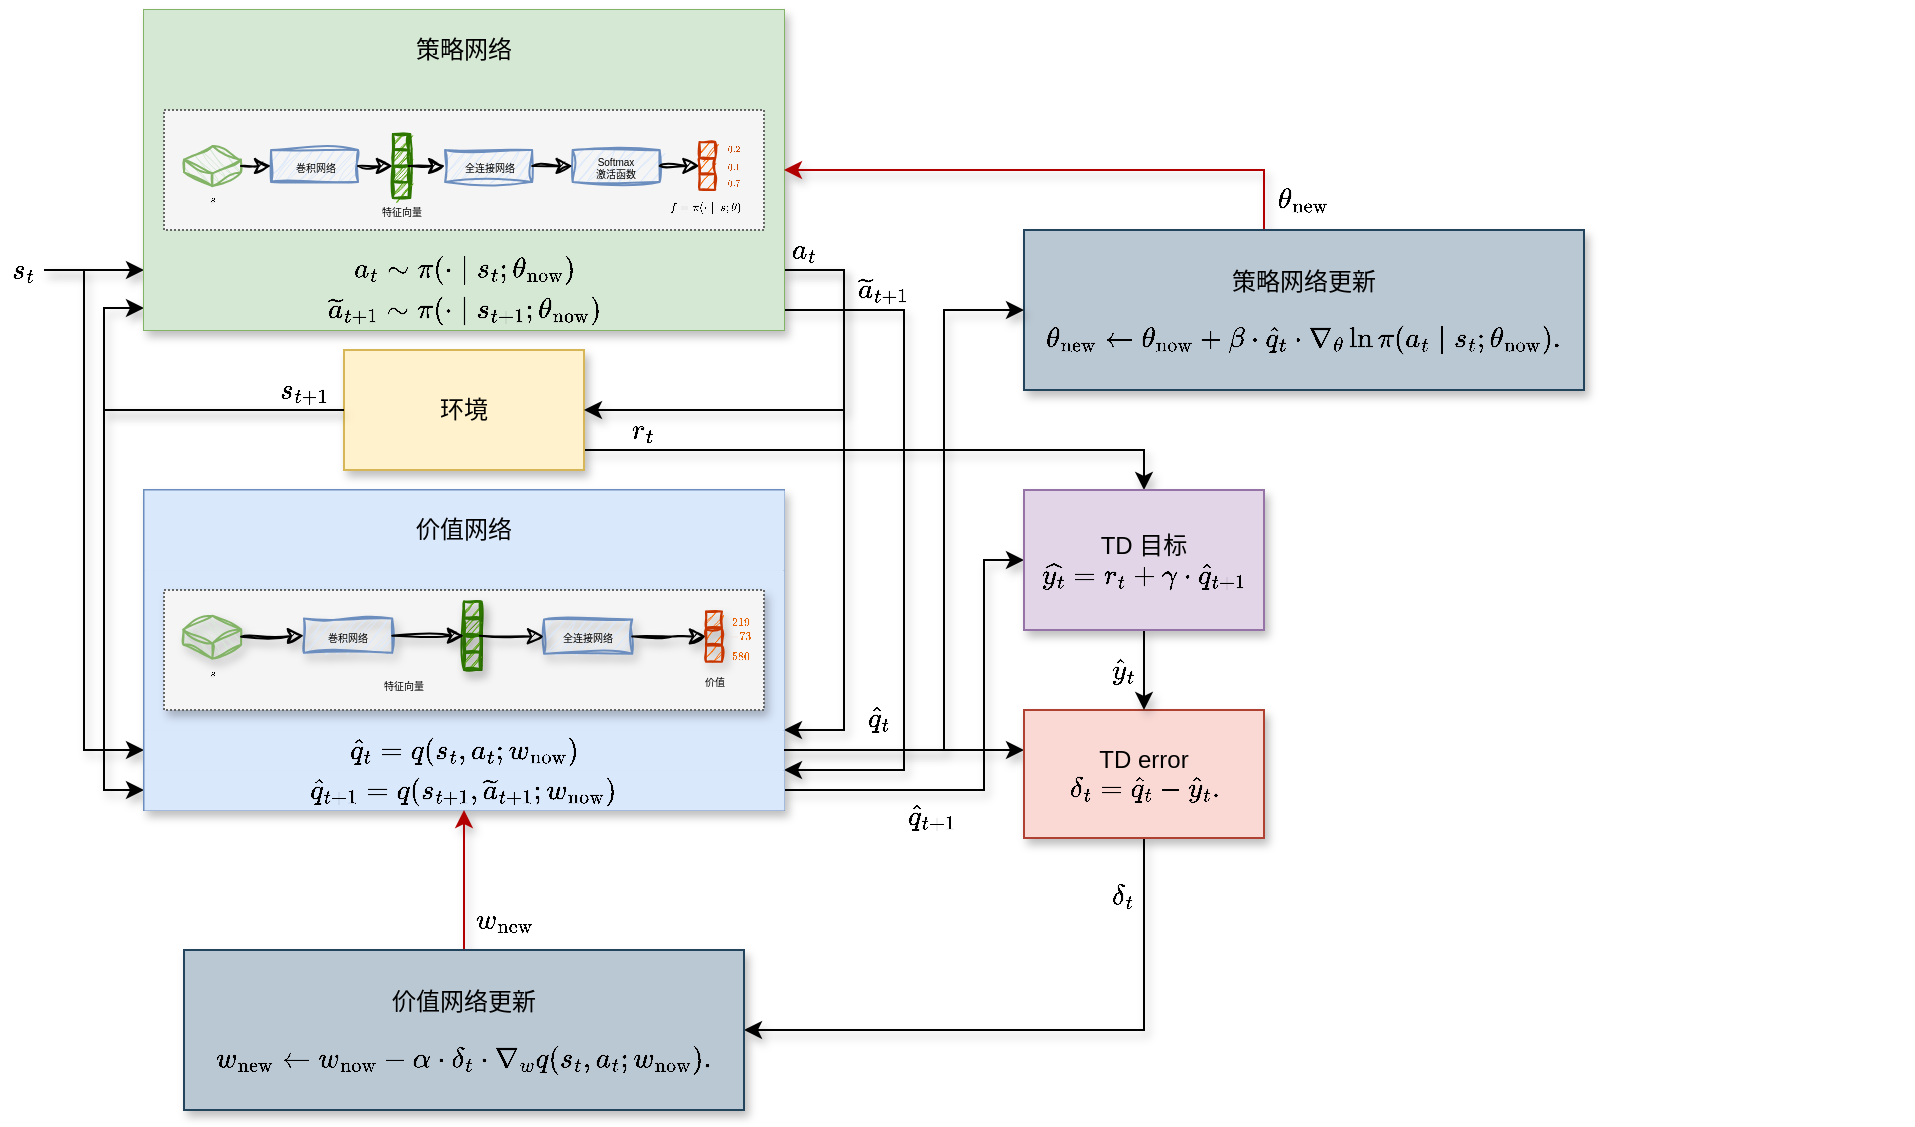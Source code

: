 <mxfile version="22.1.11" type="github" pages="4">
  <diagram name="AC" id="c5FZtJs6mLwErsmeNLna">
    <mxGraphModel dx="988" dy="623" grid="1" gridSize="10" guides="1" tooltips="1" connect="1" arrows="1" fold="1" page="1" pageScale="1" pageWidth="1169" pageHeight="827" math="1" shadow="0">
      <root>
        <mxCell id="0" />
        <mxCell id="1" parent="0" />
        <mxCell id="1JlZcdH9sbEa-k1Yw16P-171" style="edgeStyle=orthogonalEdgeStyle;rounded=0;orthogonalLoop=1;jettySize=auto;html=1;shadow=1;" parent="1" source="1JlZcdH9sbEa-k1Yw16P-2" target="1JlZcdH9sbEa-k1Yw16P-131" edge="1">
          <mxGeometry relative="1" as="geometry">
            <Array as="points">
              <mxPoint x="70" y="140" />
              <mxPoint x="70" y="140" />
            </Array>
          </mxGeometry>
        </mxCell>
        <mxCell id="1JlZcdH9sbEa-k1Yw16P-174" style="edgeStyle=orthogonalEdgeStyle;rounded=0;orthogonalLoop=1;jettySize=auto;html=1;shadow=1;" parent="1" source="1JlZcdH9sbEa-k1Yw16P-2" target="1JlZcdH9sbEa-k1Yw16P-143" edge="1">
          <mxGeometry relative="1" as="geometry">
            <Array as="points">
              <mxPoint x="50" y="140" />
              <mxPoint x="50" y="380" />
            </Array>
          </mxGeometry>
        </mxCell>
        <mxCell id="1JlZcdH9sbEa-k1Yw16P-2" value="`s_t`" style="text;strokeColor=none;align=center;fillColor=none;html=1;verticalAlign=middle;whiteSpace=wrap;rounded=0;" parent="1" vertex="1">
          <mxGeometry x="10" y="130" width="20" height="20" as="geometry" />
        </mxCell>
        <mxCell id="1JlZcdH9sbEa-k1Yw16P-176" value="`a_t`" style="text;strokeColor=none;align=center;fillColor=none;html=1;verticalAlign=middle;whiteSpace=wrap;rounded=0;" parent="1" vertex="1">
          <mxGeometry x="400" y="120" width="20" height="20" as="geometry" />
        </mxCell>
        <mxCell id="1JlZcdH9sbEa-k1Yw16P-177" style="edgeStyle=orthogonalEdgeStyle;rounded=0;orthogonalLoop=1;jettySize=auto;html=1;entryX=1;entryY=0;entryDx=0;entryDy=0;shadow=1;" parent="1" source="1JlZcdH9sbEa-k1Yw16P-131" target="1JlZcdH9sbEa-k1Yw16P-143" edge="1">
          <mxGeometry relative="1" as="geometry">
            <Array as="points">
              <mxPoint x="430" y="140" />
              <mxPoint x="430" y="370" />
            </Array>
          </mxGeometry>
        </mxCell>
        <mxCell id="1JlZcdH9sbEa-k1Yw16P-183" style="edgeStyle=orthogonalEdgeStyle;rounded=0;orthogonalLoop=1;jettySize=auto;html=1;entryX=0;entryY=0.5;entryDx=0;entryDy=0;shadow=1;" parent="1" source="1JlZcdH9sbEa-k1Yw16P-179" target="1JlZcdH9sbEa-k1Yw16P-144" edge="1">
          <mxGeometry relative="1" as="geometry">
            <Array as="points">
              <mxPoint x="60" y="210" />
              <mxPoint x="60" y="400" />
            </Array>
          </mxGeometry>
        </mxCell>
        <mxCell id="RvHkLHkMEQ_pCAKAoOOp-1" style="edgeStyle=orthogonalEdgeStyle;rounded=0;orthogonalLoop=1;jettySize=auto;html=1;shadow=1;" parent="1" source="1JlZcdH9sbEa-k1Yw16P-179" target="1JlZcdH9sbEa-k1Yw16P-196" edge="1">
          <mxGeometry relative="1" as="geometry">
            <Array as="points">
              <mxPoint x="580" y="230" />
            </Array>
          </mxGeometry>
        </mxCell>
        <mxCell id="1JlZcdH9sbEa-k1Yw16P-179" value="环境" style="rounded=0;whiteSpace=wrap;html=1;fillColor=#fff2cc;strokeColor=#d6b656;shadow=1;" parent="1" vertex="1">
          <mxGeometry x="180" y="180" width="120" height="60" as="geometry" />
        </mxCell>
        <mxCell id="1JlZcdH9sbEa-k1Yw16P-180" style="edgeStyle=orthogonalEdgeStyle;rounded=0;orthogonalLoop=1;jettySize=auto;html=1;entryX=1;entryY=0.5;entryDx=0;entryDy=0;shadow=1;" parent="1" source="1JlZcdH9sbEa-k1Yw16P-131" target="1JlZcdH9sbEa-k1Yw16P-179" edge="1">
          <mxGeometry relative="1" as="geometry">
            <Array as="points">
              <mxPoint x="430" y="140" />
              <mxPoint x="430" y="210" />
            </Array>
          </mxGeometry>
        </mxCell>
        <mxCell id="1JlZcdH9sbEa-k1Yw16P-184" value="`s_{t+1}`" style="text;strokeColor=none;align=center;fillColor=none;html=1;verticalAlign=middle;whiteSpace=wrap;rounded=0;" parent="1" vertex="1">
          <mxGeometry x="150" y="190" width="20" height="20" as="geometry" />
        </mxCell>
        <mxCell id="1JlZcdH9sbEa-k1Yw16P-185" style="edgeStyle=orthogonalEdgeStyle;rounded=0;orthogonalLoop=1;jettySize=auto;html=1;shadow=1;" parent="1" source="1JlZcdH9sbEa-k1Yw16P-179" target="1JlZcdH9sbEa-k1Yw16P-130" edge="1">
          <mxGeometry relative="1" as="geometry">
            <Array as="points">
              <mxPoint x="60" y="210" />
              <mxPoint x="60" y="159" />
            </Array>
          </mxGeometry>
        </mxCell>
        <mxCell id="1JlZcdH9sbEa-k1Yw16P-187" style="edgeStyle=orthogonalEdgeStyle;rounded=0;orthogonalLoop=1;jettySize=auto;html=1;shadow=1;" parent="1" source="1JlZcdH9sbEa-k1Yw16P-131" target="1JlZcdH9sbEa-k1Yw16P-144" edge="1">
          <mxGeometry relative="1" as="geometry">
            <Array as="points">
              <mxPoint x="460" y="160" />
              <mxPoint x="460" y="390" />
            </Array>
          </mxGeometry>
        </mxCell>
        <mxCell id="1JlZcdH9sbEa-k1Yw16P-188" value="`\tilde{a}_{t+1}`" style="text;strokeColor=none;align=center;fillColor=none;html=1;verticalAlign=middle;whiteSpace=wrap;rounded=0;" parent="1" vertex="1">
          <mxGeometry x="440" y="140" width="20" height="20" as="geometry" />
        </mxCell>
        <mxCell id="1JlZcdH9sbEa-k1Yw16P-178" style="edgeStyle=orthogonalEdgeStyle;rounded=0;orthogonalLoop=1;jettySize=auto;html=1;shadow=1;" parent="1" source="1JlZcdH9sbEa-k1Yw16P-143" target="1JlZcdH9sbEa-k1Yw16P-195" edge="1">
          <mxGeometry relative="1" as="geometry">
            <mxPoint x="520" y="380" as="targetPoint" />
            <Array as="points">
              <mxPoint x="490" y="380" />
              <mxPoint x="490" y="380" />
            </Array>
          </mxGeometry>
        </mxCell>
        <mxCell id="1JlZcdH9sbEa-k1Yw16P-189" style="edgeStyle=orthogonalEdgeStyle;rounded=0;orthogonalLoop=1;jettySize=auto;html=1;shadow=1;entryX=0;entryY=0.5;entryDx=0;entryDy=0;" parent="1" source="1JlZcdH9sbEa-k1Yw16P-144" target="1JlZcdH9sbEa-k1Yw16P-196" edge="1">
          <mxGeometry relative="1" as="geometry">
            <mxPoint x="490" y="250" as="targetPoint" />
            <Array as="points">
              <mxPoint x="500" y="400" />
              <mxPoint x="500" y="285" />
            </Array>
          </mxGeometry>
        </mxCell>
        <mxCell id="1JlZcdH9sbEa-k1Yw16P-190" value="" style="group" parent="1" vertex="1" connectable="0">
          <mxGeometry x="80" y="250" width="320" height="160" as="geometry" />
        </mxCell>
        <mxCell id="1JlZcdH9sbEa-k1Yw16P-140" value="" style="rounded=0;whiteSpace=wrap;html=1;shadow=1;fillColor=#dae8fc;strokeColor=#6c8ebf;" parent="1JlZcdH9sbEa-k1Yw16P-190" vertex="1">
          <mxGeometry width="320" height="160" as="geometry" />
        </mxCell>
        <mxCell id="1JlZcdH9sbEa-k1Yw16P-141" value="" style="rounded=0;whiteSpace=wrap;html=1;fillColor=#dae8fc;strokeColor=none;strokeWidth=0;shadow=0;" parent="1JlZcdH9sbEa-k1Yw16P-190" vertex="1">
          <mxGeometry y="40" width="320" height="80" as="geometry" />
        </mxCell>
        <mxCell id="1JlZcdH9sbEa-k1Yw16P-142" value="价值网络" style="rounded=0;whiteSpace=wrap;html=1;fillColor=#dae8fc;strokeColor=none;strokeWidth=0;gradientColor=none;shadow=0;" parent="1JlZcdH9sbEa-k1Yw16P-190" vertex="1">
          <mxGeometry width="320" height="40" as="geometry" />
        </mxCell>
        <mxCell id="1JlZcdH9sbEa-k1Yw16P-143" value="&lt;div&gt;`\hat{q}_t=q(s_t,a_t;w_\text{now})`&lt;br&gt;&lt;/div&gt;" style="rounded=0;whiteSpace=wrap;html=1;fillColor=#dae8fc;strokeColor=none;strokeWidth=0;shadow=0;" parent="1JlZcdH9sbEa-k1Yw16P-190" vertex="1">
          <mxGeometry y="120" width="320" height="20" as="geometry" />
        </mxCell>
        <mxCell id="1JlZcdH9sbEa-k1Yw16P-144" value="&lt;div&gt;`\hat{q}_{t+1}=q(s_{t+1},\tilde{a}_{t+1};w_\text{now})`&lt;br&gt;&lt;/div&gt;" style="rounded=0;whiteSpace=wrap;html=1;fillColor=#dae8fc;strokeColor=none;strokeWidth=0;shadow=0;" parent="1JlZcdH9sbEa-k1Yw16P-190" vertex="1">
          <mxGeometry y="140" width="320" height="20" as="geometry" />
        </mxCell>
        <mxCell id="1JlZcdH9sbEa-k1Yw16P-145" value="" style="rounded=0;whiteSpace=wrap;html=1;fillColor=#f5f5f5;fontColor=#333333;strokeColor=#666666;strokeWidth=1;dashed=1;dashPattern=1 1;shadow=1;" parent="1JlZcdH9sbEa-k1Yw16P-190" vertex="1">
          <mxGeometry x="10" y="50" width="300.0" height="60" as="geometry" />
        </mxCell>
        <mxCell id="1JlZcdH9sbEa-k1Yw16P-146" value="" style="html=1;shape=mxgraph.basic.isocube;isoAngle=15;flipH=1;flipV=0;fillColor=#d5e8d4;strokeColor=#82b366;shadow=1;fontSize=5;sketch=1;curveFitting=1;jiggle=2;" parent="1JlZcdH9sbEa-k1Yw16P-190" vertex="1">
          <mxGeometry x="19.704" y="62.857" width="28.877" height="21.429" as="geometry" />
        </mxCell>
        <mxCell id="1JlZcdH9sbEa-k1Yw16P-147" value="巻积网络" style="rounded=0;whiteSpace=wrap;html=1;fillColor=#dae8fc;strokeColor=#6c8ebf;shadow=1;fontSize=5;sketch=1;curveFitting=1;jiggle=2;" parent="1JlZcdH9sbEa-k1Yw16P-190" vertex="1">
          <mxGeometry x="80.002" y="64.29" width="44.118" height="17.143" as="geometry" />
        </mxCell>
        <mxCell id="1JlZcdH9sbEa-k1Yw16P-148" style="rounded=0;orthogonalLoop=1;jettySize=auto;html=1;entryX=0;entryY=0.5;entryDx=0;entryDy=0;fontSize=5;sketch=1;curveFitting=1;jiggle=2;shadow=1;" parent="1JlZcdH9sbEa-k1Yw16P-190" source="1JlZcdH9sbEa-k1Yw16P-146" target="1JlZcdH9sbEa-k1Yw16P-147" edge="1">
          <mxGeometry relative="1" as="geometry" />
        </mxCell>
        <mxCell id="1JlZcdH9sbEa-k1Yw16P-149" value="全连接网络" style="rounded=0;whiteSpace=wrap;html=1;fillColor=#dae8fc;strokeColor=#6c8ebf;shadow=1;fontSize=5;sketch=1;curveFitting=1;jiggle=2;" parent="1JlZcdH9sbEa-k1Yw16P-190" vertex="1">
          <mxGeometry x="199.998" y="64.71" width="44.118" height="17.143" as="geometry" />
        </mxCell>
        <mxCell id="1JlZcdH9sbEa-k1Yw16P-150" value="`s`" style="text;strokeColor=none;align=center;fillColor=none;html=1;verticalAlign=middle;whiteSpace=wrap;rounded=0;shadow=1;fontSize=5;sketch=1;curveFitting=1;jiggle=2;" parent="1JlZcdH9sbEa-k1Yw16P-190" vertex="1">
          <mxGeometry x="25.316" y="82.143" width="17.647" height="17.143" as="geometry" />
        </mxCell>
        <mxCell id="1JlZcdH9sbEa-k1Yw16P-151" value="特征向量" style="text;strokeColor=none;align=center;fillColor=none;html=1;verticalAlign=middle;whiteSpace=wrap;rounded=0;shadow=1;fontSize=5;sketch=1;curveFitting=1;jiggle=2;" parent="1JlZcdH9sbEa-k1Yw16P-190" vertex="1">
          <mxGeometry x="116.764" y="92.857" width="26.471" height="8.571" as="geometry" />
        </mxCell>
        <mxCell id="1JlZcdH9sbEa-k1Yw16P-152" value="" style="group;fontSize=5;sketch=1;curveFitting=1;jiggle=2;shadow=1;" parent="1JlZcdH9sbEa-k1Yw16P-190" vertex="1" connectable="0">
          <mxGeometry x="159.997" y="55.719" width="8.824" height="34.286" as="geometry" />
        </mxCell>
        <mxCell id="1JlZcdH9sbEa-k1Yw16P-153" value="" style="group;fillColor=#60a917;strokeColor=#2D7600;fontColor=#ffffff;container=0;fontSize=5;sketch=1;curveFitting=1;jiggle=2;shadow=1;" parent="1JlZcdH9sbEa-k1Yw16P-152" vertex="1" connectable="0">
          <mxGeometry width="8.824" height="34.286" as="geometry" />
        </mxCell>
        <mxCell id="1JlZcdH9sbEa-k1Yw16P-154" value="" style="whiteSpace=wrap;html=1;aspect=fixed;fillColor=#60a917;fontColor=#ffffff;strokeColor=#2D7600;fontSize=5;sketch=1;curveFitting=1;jiggle=2;shadow=1;" parent="1JlZcdH9sbEa-k1Yw16P-152" vertex="1">
          <mxGeometry width="8" height="8" as="geometry" />
        </mxCell>
        <mxCell id="1JlZcdH9sbEa-k1Yw16P-155" value="" style="whiteSpace=wrap;html=1;aspect=fixed;fillColor=#60a917;fontColor=#ffffff;strokeColor=#2D7600;fontSize=5;sketch=1;curveFitting=1;jiggle=2;shadow=1;" parent="1JlZcdH9sbEa-k1Yw16P-152" vertex="1">
          <mxGeometry y="8.571" width="8" height="8" as="geometry" />
        </mxCell>
        <mxCell id="1JlZcdH9sbEa-k1Yw16P-156" style="edgeStyle=orthogonalEdgeStyle;rounded=0;orthogonalLoop=1;jettySize=auto;html=1;exitX=0.5;exitY=0;exitDx=0;exitDy=0;sketch=1;curveFitting=1;jiggle=2;shadow=1;" parent="1JlZcdH9sbEa-k1Yw16P-152" source="1JlZcdH9sbEa-k1Yw16P-157" edge="1">
          <mxGeometry relative="1" as="geometry">
            <mxPoint x="4.184" y="17.193" as="targetPoint" />
          </mxGeometry>
        </mxCell>
        <mxCell id="1JlZcdH9sbEa-k1Yw16P-157" value="" style="whiteSpace=wrap;html=1;aspect=fixed;fillColor=#60a917;fontColor=#ffffff;strokeColor=#2D7600;fontSize=5;sketch=1;curveFitting=1;jiggle=2;shadow=1;" parent="1JlZcdH9sbEa-k1Yw16P-152" vertex="1">
          <mxGeometry y="17.143" width="8" height="8" as="geometry" />
        </mxCell>
        <mxCell id="1JlZcdH9sbEa-k1Yw16P-158" value="" style="whiteSpace=wrap;html=1;aspect=fixed;fillColor=#60a917;fontColor=#ffffff;strokeColor=#2D7600;fontSize=5;sketch=1;curveFitting=1;jiggle=2;shadow=1;" parent="1JlZcdH9sbEa-k1Yw16P-152" vertex="1">
          <mxGeometry y="25.714" width="8" height="8" as="geometry" />
        </mxCell>
        <mxCell id="1JlZcdH9sbEa-k1Yw16P-159" style="rounded=0;orthogonalLoop=1;jettySize=auto;html=1;entryX=0;entryY=0;entryDx=0;entryDy=0;sketch=1;curveFitting=1;jiggle=2;shadow=1;" parent="1JlZcdH9sbEa-k1Yw16P-190" source="1JlZcdH9sbEa-k1Yw16P-147" target="1JlZcdH9sbEa-k1Yw16P-157" edge="1">
          <mxGeometry relative="1" as="geometry" />
        </mxCell>
        <mxCell id="1JlZcdH9sbEa-k1Yw16P-160" style="rounded=0;orthogonalLoop=1;jettySize=auto;html=1;entryX=0;entryY=0.5;entryDx=0;entryDy=0;fontSize=5;sketch=1;curveFitting=1;jiggle=2;exitX=1;exitY=0;exitDx=0;exitDy=0;shadow=1;" parent="1JlZcdH9sbEa-k1Yw16P-190" source="1JlZcdH9sbEa-k1Yw16P-157" target="1JlZcdH9sbEa-k1Yw16P-149" edge="1">
          <mxGeometry relative="1" as="geometry" />
        </mxCell>
        <mxCell id="1JlZcdH9sbEa-k1Yw16P-161" value="" style="whiteSpace=wrap;html=1;aspect=fixed;fillColor=#fa6800;strokeColor=#C73500;fontSize=5;sketch=1;curveFitting=1;jiggle=2;fontColor=#000000;shadow=1;" parent="1JlZcdH9sbEa-k1Yw16P-190" vertex="1">
          <mxGeometry x="280.968" y="60.714" width="8" height="8" as="geometry" />
        </mxCell>
        <mxCell id="1JlZcdH9sbEa-k1Yw16P-162" style="edgeStyle=orthogonalEdgeStyle;rounded=0;orthogonalLoop=1;jettySize=auto;html=1;exitX=0.5;exitY=0;exitDx=0;exitDy=0;fillColor=#fa6800;strokeColor=#C73500;sketch=1;curveFitting=1;jiggle=2;shadow=1;" parent="1JlZcdH9sbEa-k1Yw16P-190" source="1JlZcdH9sbEa-k1Yw16P-163" edge="1">
          <mxGeometry relative="1" as="geometry">
            <mxPoint x="285.151" y="69.336" as="targetPoint" />
          </mxGeometry>
        </mxCell>
        <mxCell id="1JlZcdH9sbEa-k1Yw16P-163" value="" style="whiteSpace=wrap;html=1;aspect=fixed;fillColor=#fa6800;strokeColor=#C73500;fontSize=5;sketch=1;curveFitting=1;jiggle=2;fontColor=#000000;shadow=1;" parent="1JlZcdH9sbEa-k1Yw16P-190" vertex="1">
          <mxGeometry x="280.968" y="69.286" width="8" height="8" as="geometry" />
        </mxCell>
        <mxCell id="1JlZcdH9sbEa-k1Yw16P-164" style="edgeStyle=orthogonalEdgeStyle;rounded=0;orthogonalLoop=1;jettySize=auto;html=1;entryX=0;entryY=0.5;entryDx=0;entryDy=0;sketch=1;curveFitting=1;jiggle=2;shadow=1;" parent="1JlZcdH9sbEa-k1Yw16P-190" source="1JlZcdH9sbEa-k1Yw16P-149" target="1JlZcdH9sbEa-k1Yw16P-163" edge="1">
          <mxGeometry relative="1" as="geometry" />
        </mxCell>
        <mxCell id="1JlZcdH9sbEa-k1Yw16P-165" value="" style="whiteSpace=wrap;html=1;aspect=fixed;fillColor=#fa6800;strokeColor=#C73500;fontSize=5;sketch=1;curveFitting=1;jiggle=2;fontColor=#000000;shadow=1;" parent="1JlZcdH9sbEa-k1Yw16P-190" vertex="1">
          <mxGeometry x="280.968" y="77.857" width="8" height="8" as="geometry" />
        </mxCell>
        <mxCell id="1JlZcdH9sbEa-k1Yw16P-166" value="价值" style="text;strokeColor=none;align=center;fillColor=none;html=1;verticalAlign=middle;whiteSpace=wrap;rounded=0;shadow=1;fontSize=5;sketch=1;curveFitting=1;jiggle=2;" parent="1JlZcdH9sbEa-k1Yw16P-190" vertex="1">
          <mxGeometry x="277.68" y="90.71" width="14.58" height="8.57" as="geometry" />
        </mxCell>
        <mxCell id="1JlZcdH9sbEa-k1Yw16P-167" value="&lt;font color=&quot;#e66100&quot;&gt;`219`&lt;/font&gt;" style="text;strokeColor=none;align=center;fillColor=none;html=1;verticalAlign=middle;whiteSpace=wrap;rounded=0;shadow=1;fontSize=5;sketch=1;curveFitting=1;jiggle=2;" parent="1JlZcdH9sbEa-k1Yw16P-190" vertex="1">
          <mxGeometry x="292.51" y="60.43" width="11.03" height="8.57" as="geometry" />
        </mxCell>
        <mxCell id="1JlZcdH9sbEa-k1Yw16P-168" value="&lt;font color=&quot;#e66100&quot;&gt;`-73`&lt;/font&gt;" style="text;strokeColor=none;align=center;fillColor=none;html=1;verticalAlign=middle;whiteSpace=wrap;rounded=0;shadow=1;fontSize=5;sketch=1;curveFitting=1;jiggle=2;" parent="1JlZcdH9sbEa-k1Yw16P-190" vertex="1">
          <mxGeometry x="292.51" y="69" width="11.03" height="8.57" as="geometry" />
        </mxCell>
        <mxCell id="1JlZcdH9sbEa-k1Yw16P-169" value="&lt;font color=&quot;#e66100&quot;&gt;`580`&lt;/font&gt;" style="text;strokeColor=none;align=center;fillColor=none;html=1;verticalAlign=middle;whiteSpace=wrap;rounded=0;shadow=1;fontSize=5;sketch=1;curveFitting=1;jiggle=2;" parent="1JlZcdH9sbEa-k1Yw16P-190" vertex="1">
          <mxGeometry x="292.51" y="77.86" width="11.03" height="8.57" as="geometry" />
        </mxCell>
        <mxCell id="1JlZcdH9sbEa-k1Yw16P-193" value="" style="group" parent="1" vertex="1" connectable="0">
          <mxGeometry x="80" y="10" width="320" height="160" as="geometry" />
        </mxCell>
        <mxCell id="1JlZcdH9sbEa-k1Yw16P-131" value="" style="rounded=0;whiteSpace=wrap;html=1;fillColor=#d5e8d4;strokeColor=#82b366;shadow=1;" parent="1JlZcdH9sbEa-k1Yw16P-193" vertex="1">
          <mxGeometry width="320" height="160" as="geometry" />
        </mxCell>
        <mxCell id="1JlZcdH9sbEa-k1Yw16P-192" value="" style="group;shadow=0;" parent="1JlZcdH9sbEa-k1Yw16P-193" vertex="1" connectable="0">
          <mxGeometry width="320" height="160" as="geometry" />
        </mxCell>
        <mxCell id="1JlZcdH9sbEa-k1Yw16P-120" value="策略网络" style="rounded=0;whiteSpace=wrap;html=1;strokeColor=none;fillColor=#d5e8d4;shadow=0;" parent="1JlZcdH9sbEa-k1Yw16P-192" vertex="1">
          <mxGeometry width="320" height="40" as="geometry" />
        </mxCell>
        <mxCell id="1JlZcdH9sbEa-k1Yw16P-121" value="`a_t\sim\pi(\cdot|s_t;\theta_\text{now})`" style="rounded=0;whiteSpace=wrap;html=1;strokeColor=none;fillColor=#d5e8d4;shadow=0;" parent="1JlZcdH9sbEa-k1Yw16P-192" vertex="1">
          <mxGeometry y="120" width="320" height="20" as="geometry" />
        </mxCell>
        <mxCell id="1JlZcdH9sbEa-k1Yw16P-132" value="" style="rounded=0;whiteSpace=wrap;html=1;strokeColor=none;fillColor=#d5e8d4;shadow=0;" parent="1JlZcdH9sbEa-k1Yw16P-192" vertex="1">
          <mxGeometry y="40" width="320" height="80" as="geometry" />
        </mxCell>
        <mxCell id="1JlZcdH9sbEa-k1Yw16P-130" value="`\tilde{a}_{t+1}\sim\pi(\cdot|s_{t+1};\theta_\text{now})`" style="rounded=0;whiteSpace=wrap;html=1;strokeColor=none;fillColor=#d5e8d4;shadow=0;" parent="1JlZcdH9sbEa-k1Yw16P-192" vertex="1">
          <mxGeometry y="140" width="320" height="20" as="geometry" />
        </mxCell>
        <mxCell id="1JlZcdH9sbEa-k1Yw16P-191" value="" style="group;shadow=0;" parent="1JlZcdH9sbEa-k1Yw16P-192" vertex="1" connectable="0">
          <mxGeometry x="10" y="50" width="300" height="60" as="geometry" />
        </mxCell>
        <mxCell id="1JlZcdH9sbEa-k1Yw16P-135" value="" style="rounded=0;whiteSpace=wrap;html=1;dashed=1;dashPattern=1 1;fillColor=#f5f5f5;fontColor=#333333;strokeColor=#666666;shadow=0;" parent="1JlZcdH9sbEa-k1Yw16P-191" vertex="1">
          <mxGeometry width="300" height="60" as="geometry" />
        </mxCell>
        <mxCell id="1JlZcdH9sbEa-k1Yw16P-133" value="" style="group;shadow=0;" parent="1JlZcdH9sbEa-k1Yw16P-191" vertex="1" connectable="0">
          <mxGeometry x="10" y="12" width="280" height="42" as="geometry" />
        </mxCell>
        <mxCell id="1JlZcdH9sbEa-k1Yw16P-97" value="" style="html=1;shape=mxgraph.basic.isocube;isoAngle=15;flipH=1;flipV=0;fillColor=#d5e8d4;strokeColor=#82b366;shadow=0;fontSize=5;sketch=1;curveFitting=1;jiggle=2;" parent="1JlZcdH9sbEa-k1Yw16P-133" vertex="1">
          <mxGeometry y="6" width="28.487" height="20" as="geometry" />
        </mxCell>
        <mxCell id="1JlZcdH9sbEa-k1Yw16P-98" value="巻积网络" style="rounded=0;whiteSpace=wrap;html=1;fillColor=#dae8fc;strokeColor=#6c8ebf;shadow=0;fontSize=5;sketch=1;curveFitting=1;jiggle=2;" parent="1JlZcdH9sbEa-k1Yw16P-133" vertex="1">
          <mxGeometry x="43.522" y="8" width="43.522" height="16" as="geometry" />
        </mxCell>
        <mxCell id="1JlZcdH9sbEa-k1Yw16P-99" style="rounded=0;orthogonalLoop=1;jettySize=auto;html=1;entryX=0;entryY=0.5;entryDx=0;entryDy=0;fontSize=5;sketch=1;curveFitting=1;jiggle=2;shadow=0;" parent="1JlZcdH9sbEa-k1Yw16P-133" source="1JlZcdH9sbEa-k1Yw16P-97" target="1JlZcdH9sbEa-k1Yw16P-98" edge="1">
          <mxGeometry relative="1" as="geometry" />
        </mxCell>
        <mxCell id="1JlZcdH9sbEa-k1Yw16P-100" value="全连接网络" style="rounded=0;whiteSpace=wrap;html=1;fillColor=#dae8fc;strokeColor=#6c8ebf;shadow=0;fontSize=5;sketch=1;curveFitting=1;jiggle=2;" parent="1JlZcdH9sbEa-k1Yw16P-133" vertex="1">
          <mxGeometry x="130.565" y="8" width="43.522" height="16" as="geometry" />
        </mxCell>
        <mxCell id="1JlZcdH9sbEa-k1Yw16P-101" value="`s`" style="text;strokeColor=none;align=center;fillColor=none;html=1;verticalAlign=middle;whiteSpace=wrap;rounded=0;shadow=0;fontSize=5;sketch=1;curveFitting=1;jiggle=2;" parent="1JlZcdH9sbEa-k1Yw16P-133" vertex="1">
          <mxGeometry x="5.536" y="24" width="17.409" height="16" as="geometry" />
        </mxCell>
        <mxCell id="1JlZcdH9sbEa-k1Yw16P-102" value="特征向量" style="text;strokeColor=none;align=center;fillColor=none;html=1;verticalAlign=middle;whiteSpace=wrap;rounded=0;shadow=0;fontSize=5;sketch=1;curveFitting=1;jiggle=2;" parent="1JlZcdH9sbEa-k1Yw16P-133" vertex="1">
          <mxGeometry x="95.747" y="34" width="26.113" height="8" as="geometry" />
        </mxCell>
        <mxCell id="1JlZcdH9sbEa-k1Yw16P-103" value="" style="group;fontSize=5;sketch=1;curveFitting=1;jiggle=2;shadow=0;" parent="1JlZcdH9sbEa-k1Yw16P-133" vertex="1" connectable="0">
          <mxGeometry x="104.452" width="8.704" height="32" as="geometry" />
        </mxCell>
        <mxCell id="1JlZcdH9sbEa-k1Yw16P-104" value="" style="group;fillColor=#60a917;strokeColor=#2D7600;fontColor=#ffffff;container=0;fontSize=5;sketch=1;curveFitting=1;jiggle=2;shadow=0;" parent="1JlZcdH9sbEa-k1Yw16P-103" vertex="1" connectable="0">
          <mxGeometry width="8.704" height="32" as="geometry" />
        </mxCell>
        <mxCell id="1JlZcdH9sbEa-k1Yw16P-105" value="" style="whiteSpace=wrap;html=1;aspect=fixed;fillColor=#60a917;fontColor=#ffffff;strokeColor=#2D7600;fontSize=5;sketch=1;curveFitting=1;jiggle=2;shadow=0;" parent="1JlZcdH9sbEa-k1Yw16P-103" vertex="1">
          <mxGeometry width="7.892" height="7.892" as="geometry" />
        </mxCell>
        <mxCell id="1JlZcdH9sbEa-k1Yw16P-106" value="" style="whiteSpace=wrap;html=1;aspect=fixed;fillColor=#60a917;fontColor=#ffffff;strokeColor=#2D7600;fontSize=5;sketch=1;curveFitting=1;jiggle=2;shadow=0;" parent="1JlZcdH9sbEa-k1Yw16P-103" vertex="1">
          <mxGeometry y="8" width="7.892" height="7.892" as="geometry" />
        </mxCell>
        <mxCell id="1JlZcdH9sbEa-k1Yw16P-107" style="edgeStyle=orthogonalEdgeStyle;rounded=0;orthogonalLoop=1;jettySize=auto;html=1;exitX=0.5;exitY=0;exitDx=0;exitDy=0;sketch=1;curveFitting=1;jiggle=2;shadow=0;" parent="1JlZcdH9sbEa-k1Yw16P-103" source="1JlZcdH9sbEa-k1Yw16P-108" edge="1">
          <mxGeometry relative="1" as="geometry">
            <mxPoint x="4.127" y="16.047" as="targetPoint" />
          </mxGeometry>
        </mxCell>
        <mxCell id="1JlZcdH9sbEa-k1Yw16P-108" value="" style="whiteSpace=wrap;html=1;aspect=fixed;fillColor=#60a917;fontColor=#ffffff;strokeColor=#2D7600;fontSize=5;sketch=1;curveFitting=1;jiggle=2;shadow=0;" parent="1JlZcdH9sbEa-k1Yw16P-103" vertex="1">
          <mxGeometry y="16" width="7.892" height="7.892" as="geometry" />
        </mxCell>
        <mxCell id="1JlZcdH9sbEa-k1Yw16P-109" value="" style="whiteSpace=wrap;html=1;aspect=fixed;fillColor=#60a917;fontColor=#ffffff;strokeColor=#2D7600;fontSize=5;sketch=1;curveFitting=1;jiggle=2;shadow=0;" parent="1JlZcdH9sbEa-k1Yw16P-103" vertex="1">
          <mxGeometry y="24" width="7.892" height="7.892" as="geometry" />
        </mxCell>
        <mxCell id="1JlZcdH9sbEa-k1Yw16P-110" style="rounded=0;orthogonalLoop=1;jettySize=auto;html=1;entryX=0;entryY=0;entryDx=0;entryDy=0;sketch=1;curveFitting=1;jiggle=2;shadow=0;" parent="1JlZcdH9sbEa-k1Yw16P-133" source="1JlZcdH9sbEa-k1Yw16P-98" target="1JlZcdH9sbEa-k1Yw16P-108" edge="1">
          <mxGeometry relative="1" as="geometry" />
        </mxCell>
        <mxCell id="1JlZcdH9sbEa-k1Yw16P-111" style="rounded=0;orthogonalLoop=1;jettySize=auto;html=1;entryX=0;entryY=0.5;entryDx=0;entryDy=0;fontSize=5;sketch=1;curveFitting=1;jiggle=2;exitX=1;exitY=0;exitDx=0;exitDy=0;shadow=0;" parent="1JlZcdH9sbEa-k1Yw16P-133" source="1JlZcdH9sbEa-k1Yw16P-108" target="1JlZcdH9sbEa-k1Yw16P-100" edge="1">
          <mxGeometry relative="1" as="geometry" />
        </mxCell>
        <mxCell id="1JlZcdH9sbEa-k1Yw16P-112" value="&lt;div&gt;Softmax&lt;/div&gt;&lt;div&gt;激活函数&lt;br&gt;&lt;/div&gt;" style="rounded=0;whiteSpace=wrap;html=1;fillColor=#dae8fc;strokeColor=#6c8ebf;shadow=0;fontSize=5;sketch=1;curveFitting=1;jiggle=2;" parent="1JlZcdH9sbEa-k1Yw16P-133" vertex="1">
          <mxGeometry x="194.323" y="8" width="43.522" height="16" as="geometry" />
        </mxCell>
        <mxCell id="1JlZcdH9sbEa-k1Yw16P-113" style="rounded=0;orthogonalLoop=1;jettySize=auto;html=1;entryX=0;entryY=0.5;entryDx=0;entryDy=0;sketch=1;curveFitting=1;jiggle=2;shadow=0;" parent="1JlZcdH9sbEa-k1Yw16P-133" source="1JlZcdH9sbEa-k1Yw16P-100" target="1JlZcdH9sbEa-k1Yw16P-112" edge="1">
          <mxGeometry relative="1" as="geometry" />
        </mxCell>
        <mxCell id="1JlZcdH9sbEa-k1Yw16P-114" value="" style="whiteSpace=wrap;html=1;aspect=fixed;fillColor=#fa6800;strokeColor=#C73500;fontSize=5;sketch=1;curveFitting=1;jiggle=2;fontColor=#000000;shadow=0;" parent="1JlZcdH9sbEa-k1Yw16P-133" vertex="1">
          <mxGeometry x="257.732" y="4" width="7.892" height="7.892" as="geometry" />
        </mxCell>
        <mxCell id="1JlZcdH9sbEa-k1Yw16P-115" style="edgeStyle=orthogonalEdgeStyle;rounded=0;orthogonalLoop=1;jettySize=auto;html=1;exitX=0.5;exitY=0;exitDx=0;exitDy=0;fillColor=#fa6800;strokeColor=#C73500;sketch=1;curveFitting=1;jiggle=2;shadow=0;" parent="1JlZcdH9sbEa-k1Yw16P-133" source="1JlZcdH9sbEa-k1Yw16P-116" edge="1">
          <mxGeometry relative="1" as="geometry">
            <mxPoint x="261.859" y="12.047" as="targetPoint" />
          </mxGeometry>
        </mxCell>
        <mxCell id="1JlZcdH9sbEa-k1Yw16P-116" value="" style="whiteSpace=wrap;html=1;aspect=fixed;fillColor=#fa6800;strokeColor=#C73500;fontSize=5;sketch=1;curveFitting=1;jiggle=2;fontColor=#000000;shadow=0;" parent="1JlZcdH9sbEa-k1Yw16P-133" vertex="1">
          <mxGeometry x="257.732" y="12" width="7.892" height="7.892" as="geometry" />
        </mxCell>
        <mxCell id="1JlZcdH9sbEa-k1Yw16P-117" style="rounded=0;orthogonalLoop=1;jettySize=auto;html=1;entryX=0;entryY=0.5;entryDx=0;entryDy=0;sketch=1;curveFitting=1;jiggle=2;shadow=0;" parent="1JlZcdH9sbEa-k1Yw16P-133" source="1JlZcdH9sbEa-k1Yw16P-112" target="1JlZcdH9sbEa-k1Yw16P-116" edge="1">
          <mxGeometry relative="1" as="geometry" />
        </mxCell>
        <mxCell id="1JlZcdH9sbEa-k1Yw16P-118" value="" style="whiteSpace=wrap;html=1;aspect=fixed;fillColor=#fa6800;strokeColor=#C73500;fontSize=5;sketch=1;curveFitting=1;jiggle=2;fontColor=#000000;shadow=0;" parent="1JlZcdH9sbEa-k1Yw16P-133" vertex="1">
          <mxGeometry x="257.732" y="20" width="7.892" height="7.892" as="geometry" />
        </mxCell>
        <mxCell id="1JlZcdH9sbEa-k1Yw16P-119" value="`f=\pi(\cdot |&amp;nbsp; s;\theta)`" style="text;strokeColor=none;align=center;fillColor=none;html=1;verticalAlign=middle;whiteSpace=wrap;rounded=0;shadow=0;fontSize=5;sketch=1;curveFitting=1;jiggle=2;" parent="1JlZcdH9sbEa-k1Yw16P-133" vertex="1">
          <mxGeometry x="242.393" y="32" width="37.607" height="8" as="geometry" />
        </mxCell>
        <mxCell id="1JlZcdH9sbEa-k1Yw16P-123" value="`0.2`" style="text;strokeColor=none;align=center;fillColor=none;html=1;verticalAlign=middle;whiteSpace=wrap;rounded=0;fontSize=4;fontColor=#c64600;shadow=0;" parent="1JlZcdH9sbEa-k1Yw16P-133" vertex="1">
          <mxGeometry x="270.134" y="3" width="9.865" height="10" as="geometry" />
        </mxCell>
        <mxCell id="1JlZcdH9sbEa-k1Yw16P-124" value="`0.1`" style="text;strokeColor=none;align=center;fillColor=none;html=1;verticalAlign=middle;whiteSpace=wrap;rounded=0;fontSize=4;fontColor=#c64600;shadow=0;" parent="1JlZcdH9sbEa-k1Yw16P-133" vertex="1">
          <mxGeometry x="270.134" y="12" width="9.865" height="10" as="geometry" />
        </mxCell>
        <mxCell id="1JlZcdH9sbEa-k1Yw16P-125" value="`0.7`" style="text;strokeColor=none;align=center;fillColor=none;html=1;verticalAlign=middle;whiteSpace=wrap;rounded=0;fontSize=4;fontColor=#c64600;shadow=0;" parent="1JlZcdH9sbEa-k1Yw16P-133" vertex="1">
          <mxGeometry x="270.134" y="20" width="9.865" height="10" as="geometry" />
        </mxCell>
        <mxCell id="1JlZcdH9sbEa-k1Yw16P-208" style="edgeStyle=orthogonalEdgeStyle;rounded=0;orthogonalLoop=1;jettySize=auto;html=1;entryX=1;entryY=0.5;entryDx=0;entryDy=0;shadow=1;" parent="1" source="1JlZcdH9sbEa-k1Yw16P-195" target="1JlZcdH9sbEa-k1Yw16P-207" edge="1">
          <mxGeometry relative="1" as="geometry">
            <Array as="points">
              <mxPoint x="580" y="520" />
            </Array>
          </mxGeometry>
        </mxCell>
        <mxCell id="1JlZcdH9sbEa-k1Yw16P-195" value="&lt;div&gt;TD error&lt;/div&gt;&lt;div&gt;`\delta_t=\hat{q}_t-\hat{y}_t.`&lt;br&gt;&lt;/div&gt;" style="whiteSpace=wrap;html=1;shadow=1;fillColor=#fad9d5;strokeColor=#ae4132;" parent="1" vertex="1">
          <mxGeometry x="520" y="360" width="120" height="64" as="geometry" />
        </mxCell>
        <mxCell id="1JlZcdH9sbEa-k1Yw16P-199" style="edgeStyle=orthogonalEdgeStyle;rounded=0;orthogonalLoop=1;jettySize=auto;html=1;entryX=0.5;entryY=0;entryDx=0;entryDy=0;shadow=1;" parent="1" source="1JlZcdH9sbEa-k1Yw16P-196" target="1JlZcdH9sbEa-k1Yw16P-195" edge="1">
          <mxGeometry relative="1" as="geometry" />
        </mxCell>
        <mxCell id="1JlZcdH9sbEa-k1Yw16P-196" value="&lt;div&gt;TD 目标&lt;/div&gt;&lt;div&gt;`\hat{y_t}=r_t+\gamma\cdot\hat{q}_{t+1}`&lt;br&gt;&lt;/div&gt;" style="whiteSpace=wrap;html=1;shadow=1;fillColor=#e1d5e7;strokeColor=#9673a6;" parent="1" vertex="1">
          <mxGeometry x="520" y="250" width="120" height="70" as="geometry" />
        </mxCell>
        <mxCell id="1JlZcdH9sbEa-k1Yw16P-197" value="`\hat{q}_t`" style="text;whiteSpace=wrap;html=1;" parent="1" vertex="1">
          <mxGeometry x="440" y="350" width="20" height="30" as="geometry" />
        </mxCell>
        <mxCell id="1JlZcdH9sbEa-k1Yw16P-198" value="`\hat{q}_{t+1}`" style="text;whiteSpace=wrap;html=1;" parent="1" vertex="1">
          <mxGeometry x="460" y="399" width="30" height="30" as="geometry" />
        </mxCell>
        <mxCell id="1JlZcdH9sbEa-k1Yw16P-201" value="`\hat{y}_t`" style="text;strokeColor=none;align=center;fillColor=none;html=1;verticalAlign=middle;whiteSpace=wrap;rounded=0;" parent="1" vertex="1">
          <mxGeometry x="560" y="330" width="20" height="20" as="geometry" />
        </mxCell>
        <mxCell id="1JlZcdH9sbEa-k1Yw16P-205" style="edgeStyle=orthogonalEdgeStyle;rounded=0;orthogonalLoop=1;jettySize=auto;html=1;entryX=1;entryY=0.5;entryDx=0;entryDy=0;shadow=1;fillColor=#e51400;strokeColor=#B20000;" parent="1" source="1JlZcdH9sbEa-k1Yw16P-202" target="1JlZcdH9sbEa-k1Yw16P-132" edge="1">
          <mxGeometry relative="1" as="geometry">
            <Array as="points">
              <mxPoint x="640" y="90" />
            </Array>
          </mxGeometry>
        </mxCell>
        <mxCell id="1JlZcdH9sbEa-k1Yw16P-202" value="&lt;div&gt;策略网络更新&lt;/div&gt;&lt;div&gt;&lt;br&gt;&lt;/div&gt;&lt;div&gt;`\theta_\text{new}\leftarrow\theta_\text{now}+\beta\cdot\hat{q}_t\cdot\nabla_{\theta}\ln\pi(a_t|s_t;\theta_\text{now}).`&lt;br&gt;&lt;/div&gt;" style="rounded=0;whiteSpace=wrap;html=1;fillColor=#bac8d3;strokeColor=#23445d;shadow=1;" parent="1" vertex="1">
          <mxGeometry x="520" y="120" width="280" height="80" as="geometry" />
        </mxCell>
        <mxCell id="1JlZcdH9sbEa-k1Yw16P-203" style="edgeStyle=orthogonalEdgeStyle;rounded=0;orthogonalLoop=1;jettySize=auto;html=1;entryX=0;entryY=0.5;entryDx=0;entryDy=0;shadow=1;" parent="1" source="1JlZcdH9sbEa-k1Yw16P-143" target="1JlZcdH9sbEa-k1Yw16P-202" edge="1">
          <mxGeometry relative="1" as="geometry">
            <Array as="points">
              <mxPoint x="480" y="380" />
              <mxPoint x="480" y="160" />
            </Array>
          </mxGeometry>
        </mxCell>
        <mxCell id="1JlZcdH9sbEa-k1Yw16P-206" value="`\theta_\text{new}`" style="text;strokeColor=none;align=center;fillColor=none;html=1;verticalAlign=middle;whiteSpace=wrap;rounded=0;" parent="1" vertex="1">
          <mxGeometry x="640" y="90" width="40" height="30" as="geometry" />
        </mxCell>
        <mxCell id="1JlZcdH9sbEa-k1Yw16P-210" style="edgeStyle=orthogonalEdgeStyle;rounded=0;orthogonalLoop=1;jettySize=auto;html=1;entryX=0.5;entryY=1;entryDx=0;entryDy=0;shadow=1;fillColor=#e51400;strokeColor=#B20000;" parent="1" source="1JlZcdH9sbEa-k1Yw16P-207" target="1JlZcdH9sbEa-k1Yw16P-144" edge="1">
          <mxGeometry relative="1" as="geometry" />
        </mxCell>
        <mxCell id="1JlZcdH9sbEa-k1Yw16P-207" value="&lt;div&gt;价值网络更新&lt;/div&gt;&lt;div&gt;&lt;br&gt;&lt;/div&gt;&lt;div&gt;`w_{\text{new}} \leftarrow w_{\text{now}}-\alpha\cdot\delta_t\cdot\nabla_w q(s_t,a_t;w_\text{now}).`&lt;br&gt;&lt;/div&gt;" style="rounded=0;whiteSpace=wrap;html=1;fillColor=#bac8d3;strokeColor=#23445d;shadow=1;" parent="1" vertex="1">
          <mxGeometry x="100" y="480" width="280" height="80" as="geometry" />
        </mxCell>
        <mxCell id="1JlZcdH9sbEa-k1Yw16P-209" value="`\delta_t`" style="text;strokeColor=none;align=center;fillColor=none;html=1;verticalAlign=middle;whiteSpace=wrap;rounded=0;" parent="1" vertex="1">
          <mxGeometry x="560" y="440" width="20" height="26" as="geometry" />
        </mxCell>
        <mxCell id="1JlZcdH9sbEa-k1Yw16P-211" value="`w_{\text{new}}`" style="text;strokeColor=none;align=center;fillColor=none;html=1;verticalAlign=middle;whiteSpace=wrap;rounded=0;" parent="1" vertex="1">
          <mxGeometry x="240" y="450" width="40" height="30" as="geometry" />
        </mxCell>
        <mxCell id="RvHkLHkMEQ_pCAKAoOOp-2" value="`r_t`" style="text;strokeColor=none;align=center;fillColor=none;html=1;verticalAlign=middle;whiteSpace=wrap;rounded=0;" parent="1" vertex="1">
          <mxGeometry x="320" y="210" width="20" height="20" as="geometry" />
        </mxCell>
      </root>
    </mxGraphModel>
  </diagram>
  <diagram id="OXwsSZ6LUHIqvhCJy7e3" name="AC with target network">
    <mxGraphModel dx="1430" dy="903" grid="1" gridSize="10" guides="1" tooltips="1" connect="1" arrows="1" fold="1" page="1" pageScale="1" pageWidth="1169" pageHeight="827" math="1" shadow="0">
      <root>
        <mxCell id="0" />
        <mxCell id="1" parent="0" />
        <mxCell id="GbY4hnpfOwBcx8xVnVTh-97" style="edgeStyle=orthogonalEdgeStyle;rounded=0;orthogonalLoop=1;jettySize=auto;html=1;shadow=1;" parent="1" source="GbY4hnpfOwBcx8xVnVTh-99" target="GbY4hnpfOwBcx8xVnVTh-143" edge="1">
          <mxGeometry relative="1" as="geometry">
            <Array as="points">
              <mxPoint x="80" y="150" />
              <mxPoint x="80" y="150" />
            </Array>
          </mxGeometry>
        </mxCell>
        <mxCell id="GbY4hnpfOwBcx8xVnVTh-99" value="`s_t`" style="text;strokeColor=none;align=center;fillColor=none;html=1;verticalAlign=middle;whiteSpace=wrap;rounded=0;" parent="1" vertex="1">
          <mxGeometry x="20" y="140" width="20" height="20" as="geometry" />
        </mxCell>
        <mxCell id="GbY4hnpfOwBcx8xVnVTh-230" style="edgeStyle=orthogonalEdgeStyle;rounded=0;orthogonalLoop=1;jettySize=auto;html=1;shadow=1;" parent="1" source="GbY4hnpfOwBcx8xVnVTh-103" target="GbY4hnpfOwBcx8xVnVTh-148" edge="1">
          <mxGeometry relative="1" as="geometry">
            <Array as="points">
              <mxPoint x="60" y="220" />
              <mxPoint x="60" y="170" />
            </Array>
          </mxGeometry>
        </mxCell>
        <mxCell id="GbY4hnpfOwBcx8xVnVTh-103" value="环境" style="rounded=0;whiteSpace=wrap;html=1;fillColor=#fff2cc;strokeColor=#d6b656;shadow=1;" parent="1" vertex="1">
          <mxGeometry x="190" y="190" width="120" height="60" as="geometry" />
        </mxCell>
        <mxCell id="GbY4hnpfOwBcx8xVnVTh-142" value="" style="group" parent="1" vertex="1" connectable="0">
          <mxGeometry x="90" y="20" width="320" height="160" as="geometry" />
        </mxCell>
        <mxCell id="GbY4hnpfOwBcx8xVnVTh-143" value="" style="rounded=0;whiteSpace=wrap;html=1;fillColor=#d5e8d4;strokeColor=#82b366;shadow=1;" parent="GbY4hnpfOwBcx8xVnVTh-142" vertex="1">
          <mxGeometry width="320" height="160" as="geometry" />
        </mxCell>
        <mxCell id="GbY4hnpfOwBcx8xVnVTh-144" value="" style="group;shadow=0;" parent="GbY4hnpfOwBcx8xVnVTh-142" vertex="1" connectable="0">
          <mxGeometry width="320" height="160" as="geometry" />
        </mxCell>
        <mxCell id="GbY4hnpfOwBcx8xVnVTh-145" value="策略网络" style="rounded=0;whiteSpace=wrap;html=1;strokeColor=none;fillColor=#d5e8d4;shadow=0;" parent="GbY4hnpfOwBcx8xVnVTh-144" vertex="1">
          <mxGeometry width="320" height="40" as="geometry" />
        </mxCell>
        <mxCell id="GbY4hnpfOwBcx8xVnVTh-146" value="`a_t\sim\pi(\cdot|s_t;\theta_\text{now})`" style="rounded=0;whiteSpace=wrap;html=1;strokeColor=none;fillColor=#d5e8d4;shadow=0;" parent="GbY4hnpfOwBcx8xVnVTh-144" vertex="1">
          <mxGeometry y="120" width="320" height="20" as="geometry" />
        </mxCell>
        <mxCell id="GbY4hnpfOwBcx8xVnVTh-147" value="" style="rounded=0;whiteSpace=wrap;html=1;strokeColor=none;fillColor=#d5e8d4;shadow=0;" parent="GbY4hnpfOwBcx8xVnVTh-144" vertex="1">
          <mxGeometry y="40" width="320" height="80" as="geometry" />
        </mxCell>
        <mxCell id="GbY4hnpfOwBcx8xVnVTh-148" value="`\tilde{a}_{t+1}\sim\pi(\cdot|s_{t+1};\theta_\text{now})`" style="rounded=0;whiteSpace=wrap;html=1;strokeColor=none;fillColor=#d5e8d4;shadow=0;" parent="GbY4hnpfOwBcx8xVnVTh-144" vertex="1">
          <mxGeometry y="140" width="320" height="20" as="geometry" />
        </mxCell>
        <mxCell id="GbY4hnpfOwBcx8xVnVTh-149" value="" style="group;shadow=0;" parent="GbY4hnpfOwBcx8xVnVTh-144" vertex="1" connectable="0">
          <mxGeometry x="10" y="50" width="300" height="60" as="geometry" />
        </mxCell>
        <mxCell id="GbY4hnpfOwBcx8xVnVTh-150" value="" style="rounded=0;whiteSpace=wrap;html=1;dashed=1;dashPattern=1 1;fillColor=#f5f5f5;fontColor=#333333;strokeColor=#666666;shadow=0;" parent="GbY4hnpfOwBcx8xVnVTh-149" vertex="1">
          <mxGeometry width="300" height="60" as="geometry" />
        </mxCell>
        <mxCell id="GbY4hnpfOwBcx8xVnVTh-151" value="" style="group;shadow=0;" parent="GbY4hnpfOwBcx8xVnVTh-149" vertex="1" connectable="0">
          <mxGeometry x="10" y="12" width="280" height="42" as="geometry" />
        </mxCell>
        <mxCell id="GbY4hnpfOwBcx8xVnVTh-152" value="" style="html=1;shape=mxgraph.basic.isocube;isoAngle=15;flipH=1;flipV=0;fillColor=#d5e8d4;strokeColor=#82b366;shadow=0;fontSize=5;sketch=1;curveFitting=1;jiggle=2;" parent="GbY4hnpfOwBcx8xVnVTh-151" vertex="1">
          <mxGeometry y="6" width="28.487" height="20" as="geometry" />
        </mxCell>
        <mxCell id="GbY4hnpfOwBcx8xVnVTh-153" value="巻积网络" style="rounded=0;whiteSpace=wrap;html=1;fillColor=#dae8fc;strokeColor=#6c8ebf;shadow=0;fontSize=5;sketch=1;curveFitting=1;jiggle=2;" parent="GbY4hnpfOwBcx8xVnVTh-151" vertex="1">
          <mxGeometry x="43.522" y="8" width="43.522" height="16" as="geometry" />
        </mxCell>
        <mxCell id="GbY4hnpfOwBcx8xVnVTh-154" style="rounded=0;orthogonalLoop=1;jettySize=auto;html=1;entryX=0;entryY=0.5;entryDx=0;entryDy=0;fontSize=5;sketch=1;curveFitting=1;jiggle=2;shadow=0;" parent="GbY4hnpfOwBcx8xVnVTh-151" source="GbY4hnpfOwBcx8xVnVTh-152" target="GbY4hnpfOwBcx8xVnVTh-153" edge="1">
          <mxGeometry relative="1" as="geometry" />
        </mxCell>
        <mxCell id="GbY4hnpfOwBcx8xVnVTh-155" value="全连接网络" style="rounded=0;whiteSpace=wrap;html=1;fillColor=#dae8fc;strokeColor=#6c8ebf;shadow=0;fontSize=5;sketch=1;curveFitting=1;jiggle=2;" parent="GbY4hnpfOwBcx8xVnVTh-151" vertex="1">
          <mxGeometry x="130.565" y="8" width="43.522" height="16" as="geometry" />
        </mxCell>
        <mxCell id="GbY4hnpfOwBcx8xVnVTh-156" value="`s`" style="text;strokeColor=none;align=center;fillColor=none;html=1;verticalAlign=middle;whiteSpace=wrap;rounded=0;shadow=0;fontSize=5;sketch=1;curveFitting=1;jiggle=2;" parent="GbY4hnpfOwBcx8xVnVTh-151" vertex="1">
          <mxGeometry x="5.536" y="24" width="17.409" height="16" as="geometry" />
        </mxCell>
        <mxCell id="GbY4hnpfOwBcx8xVnVTh-157" value="特征向量" style="text;strokeColor=none;align=center;fillColor=none;html=1;verticalAlign=middle;whiteSpace=wrap;rounded=0;shadow=0;fontSize=5;sketch=1;curveFitting=1;jiggle=2;" parent="GbY4hnpfOwBcx8xVnVTh-151" vertex="1">
          <mxGeometry x="95.747" y="34" width="26.113" height="8" as="geometry" />
        </mxCell>
        <mxCell id="GbY4hnpfOwBcx8xVnVTh-158" value="" style="group;fontSize=5;sketch=1;curveFitting=1;jiggle=2;shadow=0;" parent="GbY4hnpfOwBcx8xVnVTh-151" vertex="1" connectable="0">
          <mxGeometry x="104.452" width="8.704" height="32" as="geometry" />
        </mxCell>
        <mxCell id="GbY4hnpfOwBcx8xVnVTh-159" value="" style="group;fillColor=#60a917;strokeColor=#2D7600;fontColor=#ffffff;container=0;fontSize=5;sketch=1;curveFitting=1;jiggle=2;shadow=0;" parent="GbY4hnpfOwBcx8xVnVTh-158" vertex="1" connectable="0">
          <mxGeometry width="8.704" height="32" as="geometry" />
        </mxCell>
        <mxCell id="GbY4hnpfOwBcx8xVnVTh-160" value="" style="whiteSpace=wrap;html=1;aspect=fixed;fillColor=#60a917;fontColor=#ffffff;strokeColor=#2D7600;fontSize=5;sketch=1;curveFitting=1;jiggle=2;shadow=0;" parent="GbY4hnpfOwBcx8xVnVTh-158" vertex="1">
          <mxGeometry width="7.892" height="7.892" as="geometry" />
        </mxCell>
        <mxCell id="GbY4hnpfOwBcx8xVnVTh-161" value="" style="whiteSpace=wrap;html=1;aspect=fixed;fillColor=#60a917;fontColor=#ffffff;strokeColor=#2D7600;fontSize=5;sketch=1;curveFitting=1;jiggle=2;shadow=0;" parent="GbY4hnpfOwBcx8xVnVTh-158" vertex="1">
          <mxGeometry y="8" width="7.892" height="7.892" as="geometry" />
        </mxCell>
        <mxCell id="GbY4hnpfOwBcx8xVnVTh-162" style="edgeStyle=orthogonalEdgeStyle;rounded=0;orthogonalLoop=1;jettySize=auto;html=1;exitX=0.5;exitY=0;exitDx=0;exitDy=0;sketch=1;curveFitting=1;jiggle=2;shadow=0;" parent="GbY4hnpfOwBcx8xVnVTh-158" source="GbY4hnpfOwBcx8xVnVTh-163" edge="1">
          <mxGeometry relative="1" as="geometry">
            <mxPoint x="4.127" y="16.047" as="targetPoint" />
          </mxGeometry>
        </mxCell>
        <mxCell id="GbY4hnpfOwBcx8xVnVTh-163" value="" style="whiteSpace=wrap;html=1;aspect=fixed;fillColor=#60a917;fontColor=#ffffff;strokeColor=#2D7600;fontSize=5;sketch=1;curveFitting=1;jiggle=2;shadow=0;" parent="GbY4hnpfOwBcx8xVnVTh-158" vertex="1">
          <mxGeometry y="16" width="7.892" height="7.892" as="geometry" />
        </mxCell>
        <mxCell id="GbY4hnpfOwBcx8xVnVTh-164" value="" style="whiteSpace=wrap;html=1;aspect=fixed;fillColor=#60a917;fontColor=#ffffff;strokeColor=#2D7600;fontSize=5;sketch=1;curveFitting=1;jiggle=2;shadow=0;" parent="GbY4hnpfOwBcx8xVnVTh-158" vertex="1">
          <mxGeometry y="24" width="7.892" height="7.892" as="geometry" />
        </mxCell>
        <mxCell id="GbY4hnpfOwBcx8xVnVTh-165" style="rounded=0;orthogonalLoop=1;jettySize=auto;html=1;entryX=0;entryY=0;entryDx=0;entryDy=0;sketch=1;curveFitting=1;jiggle=2;shadow=0;" parent="GbY4hnpfOwBcx8xVnVTh-151" source="GbY4hnpfOwBcx8xVnVTh-153" target="GbY4hnpfOwBcx8xVnVTh-163" edge="1">
          <mxGeometry relative="1" as="geometry" />
        </mxCell>
        <mxCell id="GbY4hnpfOwBcx8xVnVTh-166" style="rounded=0;orthogonalLoop=1;jettySize=auto;html=1;entryX=0;entryY=0.5;entryDx=0;entryDy=0;fontSize=5;sketch=1;curveFitting=1;jiggle=2;exitX=1;exitY=0;exitDx=0;exitDy=0;shadow=0;" parent="GbY4hnpfOwBcx8xVnVTh-151" source="GbY4hnpfOwBcx8xVnVTh-163" target="GbY4hnpfOwBcx8xVnVTh-155" edge="1">
          <mxGeometry relative="1" as="geometry" />
        </mxCell>
        <mxCell id="GbY4hnpfOwBcx8xVnVTh-167" value="&lt;div&gt;Softmax&lt;/div&gt;&lt;div&gt;激活函数&lt;br&gt;&lt;/div&gt;" style="rounded=0;whiteSpace=wrap;html=1;fillColor=#dae8fc;strokeColor=#6c8ebf;shadow=0;fontSize=5;sketch=1;curveFitting=1;jiggle=2;" parent="GbY4hnpfOwBcx8xVnVTh-151" vertex="1">
          <mxGeometry x="194.323" y="8" width="43.522" height="16" as="geometry" />
        </mxCell>
        <mxCell id="GbY4hnpfOwBcx8xVnVTh-168" style="rounded=0;orthogonalLoop=1;jettySize=auto;html=1;entryX=0;entryY=0.5;entryDx=0;entryDy=0;sketch=1;curveFitting=1;jiggle=2;shadow=0;" parent="GbY4hnpfOwBcx8xVnVTh-151" source="GbY4hnpfOwBcx8xVnVTh-155" target="GbY4hnpfOwBcx8xVnVTh-167" edge="1">
          <mxGeometry relative="1" as="geometry" />
        </mxCell>
        <mxCell id="GbY4hnpfOwBcx8xVnVTh-169" value="" style="whiteSpace=wrap;html=1;aspect=fixed;fillColor=#fa6800;strokeColor=#C73500;fontSize=5;sketch=1;curveFitting=1;jiggle=2;fontColor=#000000;shadow=0;" parent="GbY4hnpfOwBcx8xVnVTh-151" vertex="1">
          <mxGeometry x="257.732" y="4" width="7.892" height="7.892" as="geometry" />
        </mxCell>
        <mxCell id="GbY4hnpfOwBcx8xVnVTh-170" style="edgeStyle=orthogonalEdgeStyle;rounded=0;orthogonalLoop=1;jettySize=auto;html=1;exitX=0.5;exitY=0;exitDx=0;exitDy=0;fillColor=#fa6800;strokeColor=#C73500;sketch=1;curveFitting=1;jiggle=2;shadow=0;" parent="GbY4hnpfOwBcx8xVnVTh-151" source="GbY4hnpfOwBcx8xVnVTh-171" edge="1">
          <mxGeometry relative="1" as="geometry">
            <mxPoint x="261.859" y="12.047" as="targetPoint" />
          </mxGeometry>
        </mxCell>
        <mxCell id="GbY4hnpfOwBcx8xVnVTh-171" value="" style="whiteSpace=wrap;html=1;aspect=fixed;fillColor=#fa6800;strokeColor=#C73500;fontSize=5;sketch=1;curveFitting=1;jiggle=2;fontColor=#000000;shadow=0;" parent="GbY4hnpfOwBcx8xVnVTh-151" vertex="1">
          <mxGeometry x="257.732" y="12" width="7.892" height="7.892" as="geometry" />
        </mxCell>
        <mxCell id="GbY4hnpfOwBcx8xVnVTh-172" style="rounded=0;orthogonalLoop=1;jettySize=auto;html=1;entryX=0;entryY=0.5;entryDx=0;entryDy=0;sketch=1;curveFitting=1;jiggle=2;shadow=0;" parent="GbY4hnpfOwBcx8xVnVTh-151" source="GbY4hnpfOwBcx8xVnVTh-167" target="GbY4hnpfOwBcx8xVnVTh-171" edge="1">
          <mxGeometry relative="1" as="geometry" />
        </mxCell>
        <mxCell id="GbY4hnpfOwBcx8xVnVTh-173" value="" style="whiteSpace=wrap;html=1;aspect=fixed;fillColor=#fa6800;strokeColor=#C73500;fontSize=5;sketch=1;curveFitting=1;jiggle=2;fontColor=#000000;shadow=0;" parent="GbY4hnpfOwBcx8xVnVTh-151" vertex="1">
          <mxGeometry x="257.732" y="20" width="7.892" height="7.892" as="geometry" />
        </mxCell>
        <mxCell id="GbY4hnpfOwBcx8xVnVTh-174" value="`f=\pi(\cdot |&amp;nbsp; s;\theta)`" style="text;strokeColor=none;align=center;fillColor=none;html=1;verticalAlign=middle;whiteSpace=wrap;rounded=0;shadow=0;fontSize=5;sketch=1;curveFitting=1;jiggle=2;" parent="GbY4hnpfOwBcx8xVnVTh-151" vertex="1">
          <mxGeometry x="242.393" y="32" width="37.607" height="8" as="geometry" />
        </mxCell>
        <mxCell id="GbY4hnpfOwBcx8xVnVTh-175" value="`0.2`" style="text;strokeColor=none;align=center;fillColor=none;html=1;verticalAlign=middle;whiteSpace=wrap;rounded=0;fontSize=4;fontColor=#c64600;shadow=0;" parent="GbY4hnpfOwBcx8xVnVTh-151" vertex="1">
          <mxGeometry x="270.134" y="3" width="9.865" height="10" as="geometry" />
        </mxCell>
        <mxCell id="GbY4hnpfOwBcx8xVnVTh-176" value="`0.1`" style="text;strokeColor=none;align=center;fillColor=none;html=1;verticalAlign=middle;whiteSpace=wrap;rounded=0;fontSize=4;fontColor=#c64600;shadow=0;" parent="GbY4hnpfOwBcx8xVnVTh-151" vertex="1">
          <mxGeometry x="270.134" y="12" width="9.865" height="10" as="geometry" />
        </mxCell>
        <mxCell id="GbY4hnpfOwBcx8xVnVTh-177" value="`0.7`" style="text;strokeColor=none;align=center;fillColor=none;html=1;verticalAlign=middle;whiteSpace=wrap;rounded=0;fontSize=4;fontColor=#c64600;shadow=0;" parent="GbY4hnpfOwBcx8xVnVTh-151" vertex="1">
          <mxGeometry x="270.134" y="20" width="9.865" height="10" as="geometry" />
        </mxCell>
        <mxCell id="GbY4hnpfOwBcx8xVnVTh-178" style="edgeStyle=orthogonalEdgeStyle;rounded=0;orthogonalLoop=1;jettySize=auto;html=1;entryX=1;entryY=0.5;entryDx=0;entryDy=0;shadow=1;" parent="1" source="GbY4hnpfOwBcx8xVnVTh-179" target="GbY4hnpfOwBcx8xVnVTh-190" edge="1">
          <mxGeometry relative="1" as="geometry">
            <Array as="points">
              <mxPoint x="590" y="530" />
            </Array>
          </mxGeometry>
        </mxCell>
        <mxCell id="GbY4hnpfOwBcx8xVnVTh-179" value="&lt;div&gt;TD error&lt;/div&gt;&lt;div&gt;`\delta_t=\hat{q}_t-\hat{y}_{t}^{-}.`&lt;br&gt;&lt;/div&gt;" style="whiteSpace=wrap;html=1;shadow=1;fillColor=#fad9d5;strokeColor=#ae4132;" parent="1" vertex="1">
          <mxGeometry x="960" y="490" width="120" height="64" as="geometry" />
        </mxCell>
        <mxCell id="GbY4hnpfOwBcx8xVnVTh-180" style="edgeStyle=orthogonalEdgeStyle;rounded=0;orthogonalLoop=1;jettySize=auto;html=1;entryX=0.5;entryY=0;entryDx=0;entryDy=0;shadow=1;" parent="1" source="GbY4hnpfOwBcx8xVnVTh-181" target="GbY4hnpfOwBcx8xVnVTh-179" edge="1">
          <mxGeometry relative="1" as="geometry" />
        </mxCell>
        <mxCell id="GbY4hnpfOwBcx8xVnVTh-181" value="&lt;div&gt;TD 目标&lt;/div&gt;&lt;div&gt;`\hat{y}_{t}^{-}=r_t+\gamma\cdot\hat{q}_{t+1}^{-}`&lt;br&gt;&lt;/div&gt;" style="whiteSpace=wrap;html=1;shadow=1;fillColor=#e1d5e7;strokeColor=#9673a6;" parent="1" vertex="1">
          <mxGeometry x="960" y="315" width="120" height="70" as="geometry" />
        </mxCell>
        <mxCell id="UrD3p6TUDlIw-lzvjgGk-12" style="edgeStyle=orthogonalEdgeStyle;rounded=0;orthogonalLoop=1;jettySize=auto;html=1;entryX=1;entryY=0.5;entryDx=0;entryDy=0;shadow=1;" parent="1" source="GbY4hnpfOwBcx8xVnVTh-186" target="GbY4hnpfOwBcx8xVnVTh-147" edge="1">
          <mxGeometry relative="1" as="geometry" />
        </mxCell>
        <mxCell id="GbY4hnpfOwBcx8xVnVTh-186" value="&lt;div&gt;策略网络更新&lt;/div&gt;&lt;div&gt;&lt;br&gt;&lt;/div&gt;&lt;div&gt;`\theta_\text{new}\leftarrow\theta_\text{now}+\beta\cdot\hat{q}_t\cdot\nabla_{\theta}\ln\pi(a_t|s_t;\theta_\text{now}).`&lt;br&gt;&lt;/div&gt;" style="rounded=0;whiteSpace=wrap;html=1;fillColor=#bac8d3;strokeColor=#23445d;shadow=1;" parent="1" vertex="1">
          <mxGeometry x="510" y="60" width="280" height="80" as="geometry" />
        </mxCell>
        <mxCell id="GbY4hnpfOwBcx8xVnVTh-189" style="edgeStyle=orthogonalEdgeStyle;rounded=0;orthogonalLoop=1;jettySize=auto;html=1;shadow=1;fillColor=#e51400;strokeColor=#B20000;" parent="1" source="GbY4hnpfOwBcx8xVnVTh-190" target="GbY4hnpfOwBcx8xVnVTh-115" edge="1">
          <mxGeometry relative="1" as="geometry">
            <mxPoint x="260" y="490" as="sourcePoint" />
            <mxPoint x="250" y="400" as="targetPoint" />
            <Array as="points">
              <mxPoint x="240" y="470" />
              <mxPoint x="240" y="470" />
            </Array>
          </mxGeometry>
        </mxCell>
        <mxCell id="UrD3p6TUDlIw-lzvjgGk-16" style="edgeStyle=orthogonalEdgeStyle;rounded=0;orthogonalLoop=1;jettySize=auto;html=1;shadow=1;" parent="1" source="GbY4hnpfOwBcx8xVnVTh-190" target="UrD3p6TUDlIw-lzvjgGk-14" edge="1">
          <mxGeometry relative="1" as="geometry">
            <Array as="points">
              <mxPoint x="240" y="600" />
            </Array>
          </mxGeometry>
        </mxCell>
        <mxCell id="GbY4hnpfOwBcx8xVnVTh-190" value="&lt;div&gt;价值网络更新&lt;/div&gt;&lt;div&gt;&lt;br&gt;&lt;/div&gt;&lt;div&gt;`w_{\text{new}} \leftarrow w_{\text{now}}-\alpha\cdot\delta_t\cdot\nabla_w q(s_t,a_t;w_\text{now}).`&lt;br&gt;&lt;/div&gt;" style="rounded=0;whiteSpace=wrap;html=1;fillColor=#bac8d3;strokeColor=#23445d;shadow=1;" parent="1" vertex="1">
          <mxGeometry x="110" y="490" width="280" height="80" as="geometry" />
        </mxCell>
        <mxCell id="GbY4hnpfOwBcx8xVnVTh-192" value="`w_{\text{new}}`" style="text;strokeColor=none;align=center;fillColor=none;html=1;verticalAlign=middle;whiteSpace=wrap;rounded=0;" parent="1" vertex="1">
          <mxGeometry x="240" y="440" width="40" height="30" as="geometry" />
        </mxCell>
        <mxCell id="GbY4hnpfOwBcx8xVnVTh-224" value="" style="group" parent="1" vertex="1" connectable="0">
          <mxGeometry x="80" y="270" width="320" height="140" as="geometry" />
        </mxCell>
        <mxCell id="GbY4hnpfOwBcx8xVnVTh-112" value="" style="rounded=0;whiteSpace=wrap;html=1;shadow=1;fillColor=#dae8fc;strokeColor=#6c8ebf;" parent="GbY4hnpfOwBcx8xVnVTh-224" vertex="1">
          <mxGeometry width="320" height="140" as="geometry" />
        </mxCell>
        <mxCell id="GbY4hnpfOwBcx8xVnVTh-113" value="" style="rounded=0;whiteSpace=wrap;html=1;fillColor=#dae8fc;strokeColor=none;strokeWidth=0;shadow=0;" parent="GbY4hnpfOwBcx8xVnVTh-224" vertex="1">
          <mxGeometry y="40" width="320" height="80" as="geometry" />
        </mxCell>
        <mxCell id="GbY4hnpfOwBcx8xVnVTh-114" value="价值网络" style="rounded=0;whiteSpace=wrap;html=1;fillColor=#dae8fc;strokeColor=none;strokeWidth=0;gradientColor=none;shadow=0;" parent="GbY4hnpfOwBcx8xVnVTh-224" vertex="1">
          <mxGeometry width="320" height="40" as="geometry" />
        </mxCell>
        <mxCell id="GbY4hnpfOwBcx8xVnVTh-115" value="&lt;div&gt;`\hat{q}_t=q(s_t,a_t;w_\text{now})`&lt;br&gt;&lt;/div&gt;" style="rounded=0;whiteSpace=wrap;html=1;fillColor=#dae8fc;strokeColor=none;strokeWidth=0;shadow=0;" parent="GbY4hnpfOwBcx8xVnVTh-224" vertex="1">
          <mxGeometry y="120" width="320" height="20" as="geometry" />
        </mxCell>
        <mxCell id="GbY4hnpfOwBcx8xVnVTh-117" value="" style="rounded=0;whiteSpace=wrap;html=1;fillColor=#f5f5f5;fontColor=#333333;strokeColor=#666666;strokeWidth=1;dashed=1;dashPattern=1 1;shadow=1;" parent="GbY4hnpfOwBcx8xVnVTh-224" vertex="1">
          <mxGeometry x="10" y="50" width="300.0" height="60" as="geometry" />
        </mxCell>
        <mxCell id="GbY4hnpfOwBcx8xVnVTh-118" value="" style="html=1;shape=mxgraph.basic.isocube;isoAngle=15;flipH=1;flipV=0;fillColor=#d5e8d4;strokeColor=#82b366;shadow=1;fontSize=5;sketch=1;curveFitting=1;jiggle=2;" parent="GbY4hnpfOwBcx8xVnVTh-224" vertex="1">
          <mxGeometry x="19.704" y="62.857" width="28.877" height="21.429" as="geometry" />
        </mxCell>
        <mxCell id="GbY4hnpfOwBcx8xVnVTh-119" value="巻积网络" style="rounded=0;whiteSpace=wrap;html=1;fillColor=#dae8fc;strokeColor=#6c8ebf;shadow=1;fontSize=5;sketch=1;curveFitting=1;jiggle=2;" parent="GbY4hnpfOwBcx8xVnVTh-224" vertex="1">
          <mxGeometry x="80.002" y="64.29" width="44.118" height="17.143" as="geometry" />
        </mxCell>
        <mxCell id="GbY4hnpfOwBcx8xVnVTh-120" style="rounded=0;orthogonalLoop=1;jettySize=auto;html=1;entryX=0;entryY=0.5;entryDx=0;entryDy=0;fontSize=5;sketch=1;curveFitting=1;jiggle=2;shadow=1;" parent="GbY4hnpfOwBcx8xVnVTh-224" source="GbY4hnpfOwBcx8xVnVTh-118" target="GbY4hnpfOwBcx8xVnVTh-119" edge="1">
          <mxGeometry relative="1" as="geometry" />
        </mxCell>
        <mxCell id="GbY4hnpfOwBcx8xVnVTh-121" value="全连接网络" style="rounded=0;whiteSpace=wrap;html=1;fillColor=#dae8fc;strokeColor=#6c8ebf;shadow=1;fontSize=5;sketch=1;curveFitting=1;jiggle=2;" parent="GbY4hnpfOwBcx8xVnVTh-224" vertex="1">
          <mxGeometry x="199.998" y="64.71" width="44.118" height="17.143" as="geometry" />
        </mxCell>
        <mxCell id="GbY4hnpfOwBcx8xVnVTh-122" value="`s`" style="text;strokeColor=none;align=center;fillColor=none;html=1;verticalAlign=middle;whiteSpace=wrap;rounded=0;shadow=1;fontSize=5;sketch=1;curveFitting=1;jiggle=2;" parent="GbY4hnpfOwBcx8xVnVTh-224" vertex="1">
          <mxGeometry x="25.316" y="82.143" width="17.647" height="17.143" as="geometry" />
        </mxCell>
        <mxCell id="GbY4hnpfOwBcx8xVnVTh-123" value="特征向量" style="text;strokeColor=none;align=center;fillColor=none;html=1;verticalAlign=middle;whiteSpace=wrap;rounded=0;shadow=1;fontSize=5;sketch=1;curveFitting=1;jiggle=2;" parent="GbY4hnpfOwBcx8xVnVTh-224" vertex="1">
          <mxGeometry x="116.764" y="92.857" width="26.471" height="8.571" as="geometry" />
        </mxCell>
        <mxCell id="GbY4hnpfOwBcx8xVnVTh-124" value="" style="group;fontSize=5;sketch=1;curveFitting=1;jiggle=2;shadow=1;" parent="GbY4hnpfOwBcx8xVnVTh-224" vertex="1" connectable="0">
          <mxGeometry x="159.997" y="55.719" width="8.824" height="34.286" as="geometry" />
        </mxCell>
        <mxCell id="GbY4hnpfOwBcx8xVnVTh-125" value="" style="group;fillColor=#60a917;strokeColor=#2D7600;fontColor=#ffffff;container=0;fontSize=5;sketch=1;curveFitting=1;jiggle=2;shadow=1;" parent="GbY4hnpfOwBcx8xVnVTh-124" vertex="1" connectable="0">
          <mxGeometry width="8.824" height="34.286" as="geometry" />
        </mxCell>
        <mxCell id="GbY4hnpfOwBcx8xVnVTh-126" value="" style="whiteSpace=wrap;html=1;aspect=fixed;fillColor=#60a917;fontColor=#ffffff;strokeColor=#2D7600;fontSize=5;sketch=1;curveFitting=1;jiggle=2;shadow=1;" parent="GbY4hnpfOwBcx8xVnVTh-124" vertex="1">
          <mxGeometry width="8" height="8" as="geometry" />
        </mxCell>
        <mxCell id="GbY4hnpfOwBcx8xVnVTh-127" value="" style="whiteSpace=wrap;html=1;aspect=fixed;fillColor=#60a917;fontColor=#ffffff;strokeColor=#2D7600;fontSize=5;sketch=1;curveFitting=1;jiggle=2;shadow=1;" parent="GbY4hnpfOwBcx8xVnVTh-124" vertex="1">
          <mxGeometry y="8.571" width="8" height="8" as="geometry" />
        </mxCell>
        <mxCell id="GbY4hnpfOwBcx8xVnVTh-128" style="edgeStyle=orthogonalEdgeStyle;rounded=0;orthogonalLoop=1;jettySize=auto;html=1;exitX=0.5;exitY=0;exitDx=0;exitDy=0;sketch=1;curveFitting=1;jiggle=2;shadow=1;" parent="GbY4hnpfOwBcx8xVnVTh-124" source="GbY4hnpfOwBcx8xVnVTh-129" edge="1">
          <mxGeometry relative="1" as="geometry">
            <mxPoint x="4.184" y="17.193" as="targetPoint" />
          </mxGeometry>
        </mxCell>
        <mxCell id="GbY4hnpfOwBcx8xVnVTh-129" value="" style="whiteSpace=wrap;html=1;aspect=fixed;fillColor=#60a917;fontColor=#ffffff;strokeColor=#2D7600;fontSize=5;sketch=1;curveFitting=1;jiggle=2;shadow=1;" parent="GbY4hnpfOwBcx8xVnVTh-124" vertex="1">
          <mxGeometry y="17.143" width="8" height="8" as="geometry" />
        </mxCell>
        <mxCell id="GbY4hnpfOwBcx8xVnVTh-130" value="" style="whiteSpace=wrap;html=1;aspect=fixed;fillColor=#60a917;fontColor=#ffffff;strokeColor=#2D7600;fontSize=5;sketch=1;curveFitting=1;jiggle=2;shadow=1;" parent="GbY4hnpfOwBcx8xVnVTh-124" vertex="1">
          <mxGeometry y="25.714" width="8" height="8" as="geometry" />
        </mxCell>
        <mxCell id="GbY4hnpfOwBcx8xVnVTh-131" style="rounded=0;orthogonalLoop=1;jettySize=auto;html=1;entryX=0;entryY=0;entryDx=0;entryDy=0;sketch=1;curveFitting=1;jiggle=2;shadow=1;" parent="GbY4hnpfOwBcx8xVnVTh-224" source="GbY4hnpfOwBcx8xVnVTh-119" target="GbY4hnpfOwBcx8xVnVTh-129" edge="1">
          <mxGeometry relative="1" as="geometry" />
        </mxCell>
        <mxCell id="GbY4hnpfOwBcx8xVnVTh-132" style="rounded=0;orthogonalLoop=1;jettySize=auto;html=1;entryX=0;entryY=0.5;entryDx=0;entryDy=0;fontSize=5;sketch=1;curveFitting=1;jiggle=2;exitX=1;exitY=0;exitDx=0;exitDy=0;shadow=1;" parent="GbY4hnpfOwBcx8xVnVTh-224" source="GbY4hnpfOwBcx8xVnVTh-129" target="GbY4hnpfOwBcx8xVnVTh-121" edge="1">
          <mxGeometry relative="1" as="geometry" />
        </mxCell>
        <mxCell id="GbY4hnpfOwBcx8xVnVTh-133" value="" style="whiteSpace=wrap;html=1;aspect=fixed;fillColor=#fa6800;strokeColor=#C73500;fontSize=5;sketch=1;curveFitting=1;jiggle=2;fontColor=#000000;shadow=1;" parent="GbY4hnpfOwBcx8xVnVTh-224" vertex="1">
          <mxGeometry x="280.968" y="60.714" width="8" height="8" as="geometry" />
        </mxCell>
        <mxCell id="GbY4hnpfOwBcx8xVnVTh-134" style="edgeStyle=orthogonalEdgeStyle;rounded=0;orthogonalLoop=1;jettySize=auto;html=1;exitX=0.5;exitY=0;exitDx=0;exitDy=0;fillColor=#fa6800;strokeColor=#C73500;sketch=1;curveFitting=1;jiggle=2;shadow=1;" parent="GbY4hnpfOwBcx8xVnVTh-224" source="GbY4hnpfOwBcx8xVnVTh-135" edge="1">
          <mxGeometry relative="1" as="geometry">
            <mxPoint x="285.151" y="69.336" as="targetPoint" />
          </mxGeometry>
        </mxCell>
        <mxCell id="GbY4hnpfOwBcx8xVnVTh-135" value="" style="whiteSpace=wrap;html=1;aspect=fixed;fillColor=#fa6800;strokeColor=#C73500;fontSize=5;sketch=1;curveFitting=1;jiggle=2;fontColor=#000000;shadow=1;" parent="GbY4hnpfOwBcx8xVnVTh-224" vertex="1">
          <mxGeometry x="280.968" y="69.286" width="8" height="8" as="geometry" />
        </mxCell>
        <mxCell id="GbY4hnpfOwBcx8xVnVTh-136" style="edgeStyle=orthogonalEdgeStyle;rounded=0;orthogonalLoop=1;jettySize=auto;html=1;entryX=0;entryY=0.5;entryDx=0;entryDy=0;sketch=1;curveFitting=1;jiggle=2;shadow=1;" parent="GbY4hnpfOwBcx8xVnVTh-224" source="GbY4hnpfOwBcx8xVnVTh-121" target="GbY4hnpfOwBcx8xVnVTh-135" edge="1">
          <mxGeometry relative="1" as="geometry" />
        </mxCell>
        <mxCell id="GbY4hnpfOwBcx8xVnVTh-137" value="" style="whiteSpace=wrap;html=1;aspect=fixed;fillColor=#fa6800;strokeColor=#C73500;fontSize=5;sketch=1;curveFitting=1;jiggle=2;fontColor=#000000;shadow=1;" parent="GbY4hnpfOwBcx8xVnVTh-224" vertex="1">
          <mxGeometry x="280.968" y="77.857" width="8" height="8" as="geometry" />
        </mxCell>
        <mxCell id="GbY4hnpfOwBcx8xVnVTh-138" value="价值" style="text;strokeColor=none;align=center;fillColor=none;html=1;verticalAlign=middle;whiteSpace=wrap;rounded=0;shadow=1;fontSize=5;sketch=1;curveFitting=1;jiggle=2;" parent="GbY4hnpfOwBcx8xVnVTh-224" vertex="1">
          <mxGeometry x="277.68" y="90.71" width="14.58" height="8.57" as="geometry" />
        </mxCell>
        <mxCell id="GbY4hnpfOwBcx8xVnVTh-139" value="&lt;font color=&quot;#e66100&quot;&gt;`219`&lt;/font&gt;" style="text;strokeColor=none;align=center;fillColor=none;html=1;verticalAlign=middle;whiteSpace=wrap;rounded=0;shadow=1;fontSize=5;sketch=1;curveFitting=1;jiggle=2;" parent="GbY4hnpfOwBcx8xVnVTh-224" vertex="1">
          <mxGeometry x="292.51" y="60.43" width="11.03" height="8.57" as="geometry" />
        </mxCell>
        <mxCell id="GbY4hnpfOwBcx8xVnVTh-140" value="&lt;font color=&quot;#e66100&quot;&gt;`-73`&lt;/font&gt;" style="text;strokeColor=none;align=center;fillColor=none;html=1;verticalAlign=middle;whiteSpace=wrap;rounded=0;shadow=1;fontSize=5;sketch=1;curveFitting=1;jiggle=2;" parent="GbY4hnpfOwBcx8xVnVTh-224" vertex="1">
          <mxGeometry x="292.51" y="69" width="11.03" height="8.57" as="geometry" />
        </mxCell>
        <mxCell id="GbY4hnpfOwBcx8xVnVTh-141" value="&lt;font color=&quot;#e66100&quot;&gt;`580`&lt;/font&gt;" style="text;strokeColor=none;align=center;fillColor=none;html=1;verticalAlign=middle;whiteSpace=wrap;rounded=0;shadow=1;fontSize=5;sketch=1;curveFitting=1;jiggle=2;" parent="GbY4hnpfOwBcx8xVnVTh-224" vertex="1">
          <mxGeometry x="292.51" y="77.86" width="11.03" height="8.57" as="geometry" />
        </mxCell>
        <mxCell id="GbY4hnpfOwBcx8xVnVTh-225" value="" style="group" parent="1" vertex="1" connectable="0">
          <mxGeometry x="480" y="270" width="320" height="140" as="geometry" />
        </mxCell>
        <mxCell id="GbY4hnpfOwBcx8xVnVTh-194" value="" style="rounded=0;whiteSpace=wrap;html=1;shadow=1;fillColor=#dae8fc;strokeColor=#6c8ebf;" parent="GbY4hnpfOwBcx8xVnVTh-225" vertex="1">
          <mxGeometry width="320" height="140" as="geometry" />
        </mxCell>
        <mxCell id="GbY4hnpfOwBcx8xVnVTh-195" value="" style="rounded=0;whiteSpace=wrap;html=1;fillColor=#dae8fc;strokeColor=none;strokeWidth=0;shadow=0;" parent="GbY4hnpfOwBcx8xVnVTh-225" vertex="1">
          <mxGeometry y="40" width="320" height="80" as="geometry" />
        </mxCell>
        <mxCell id="GbY4hnpfOwBcx8xVnVTh-196" value="目标价值网络" style="rounded=0;whiteSpace=wrap;html=1;fillColor=#dae8fc;strokeColor=none;strokeWidth=0;gradientColor=none;shadow=0;" parent="GbY4hnpfOwBcx8xVnVTh-225" vertex="1">
          <mxGeometry width="320" height="40" as="geometry" />
        </mxCell>
        <mxCell id="GbY4hnpfOwBcx8xVnVTh-198" value="&lt;div&gt;`\hat{q}_{t+1}^{-}=q(s_{t+1},\tilde{a}_{t+1};w_\text{now}^{-})`&lt;br&gt;&lt;/div&gt;" style="rounded=0;whiteSpace=wrap;html=1;fillColor=#dae8fc;strokeColor=none;strokeWidth=0;shadow=0;" parent="GbY4hnpfOwBcx8xVnVTh-225" vertex="1">
          <mxGeometry y="120" width="320" height="20" as="geometry" />
        </mxCell>
        <mxCell id="GbY4hnpfOwBcx8xVnVTh-199" value="" style="rounded=0;whiteSpace=wrap;html=1;fillColor=#f5f5f5;fontColor=#333333;strokeColor=#666666;strokeWidth=1;dashed=1;dashPattern=1 1;shadow=1;" parent="GbY4hnpfOwBcx8xVnVTh-225" vertex="1">
          <mxGeometry x="10" y="50" width="300.0" height="60" as="geometry" />
        </mxCell>
        <mxCell id="GbY4hnpfOwBcx8xVnVTh-200" value="" style="html=1;shape=mxgraph.basic.isocube;isoAngle=15;flipH=1;flipV=0;fillColor=#d5e8d4;strokeColor=#82b366;shadow=1;fontSize=5;sketch=1;curveFitting=1;jiggle=2;" parent="GbY4hnpfOwBcx8xVnVTh-225" vertex="1">
          <mxGeometry x="19.704" y="62.857" width="28.877" height="21.429" as="geometry" />
        </mxCell>
        <mxCell id="GbY4hnpfOwBcx8xVnVTh-201" value="巻积网络" style="rounded=0;whiteSpace=wrap;html=1;fillColor=#dae8fc;strokeColor=#6c8ebf;shadow=1;fontSize=5;sketch=1;curveFitting=1;jiggle=2;" parent="GbY4hnpfOwBcx8xVnVTh-225" vertex="1">
          <mxGeometry x="80.002" y="64.29" width="44.118" height="17.143" as="geometry" />
        </mxCell>
        <mxCell id="GbY4hnpfOwBcx8xVnVTh-202" style="rounded=0;orthogonalLoop=1;jettySize=auto;html=1;entryX=0;entryY=0.5;entryDx=0;entryDy=0;fontSize=5;sketch=1;curveFitting=1;jiggle=2;shadow=1;" parent="GbY4hnpfOwBcx8xVnVTh-225" source="GbY4hnpfOwBcx8xVnVTh-200" target="GbY4hnpfOwBcx8xVnVTh-201" edge="1">
          <mxGeometry relative="1" as="geometry" />
        </mxCell>
        <mxCell id="GbY4hnpfOwBcx8xVnVTh-203" value="全连接网络" style="rounded=0;whiteSpace=wrap;html=1;fillColor=#dae8fc;strokeColor=#6c8ebf;shadow=1;fontSize=5;sketch=1;curveFitting=1;jiggle=2;" parent="GbY4hnpfOwBcx8xVnVTh-225" vertex="1">
          <mxGeometry x="199.998" y="64.71" width="44.118" height="17.143" as="geometry" />
        </mxCell>
        <mxCell id="GbY4hnpfOwBcx8xVnVTh-204" value="`s`" style="text;strokeColor=none;align=center;fillColor=none;html=1;verticalAlign=middle;whiteSpace=wrap;rounded=0;shadow=1;fontSize=5;sketch=1;curveFitting=1;jiggle=2;" parent="GbY4hnpfOwBcx8xVnVTh-225" vertex="1">
          <mxGeometry x="25.316" y="82.143" width="17.647" height="17.143" as="geometry" />
        </mxCell>
        <mxCell id="GbY4hnpfOwBcx8xVnVTh-205" value="特征向量" style="text;strokeColor=none;align=center;fillColor=none;html=1;verticalAlign=middle;whiteSpace=wrap;rounded=0;shadow=1;fontSize=5;sketch=1;curveFitting=1;jiggle=2;" parent="GbY4hnpfOwBcx8xVnVTh-225" vertex="1">
          <mxGeometry x="116.764" y="92.857" width="26.471" height="8.571" as="geometry" />
        </mxCell>
        <mxCell id="GbY4hnpfOwBcx8xVnVTh-206" value="" style="group;fontSize=5;sketch=1;curveFitting=1;jiggle=2;shadow=1;" parent="GbY4hnpfOwBcx8xVnVTh-225" vertex="1" connectable="0">
          <mxGeometry x="159.997" y="55.719" width="8.824" height="34.286" as="geometry" />
        </mxCell>
        <mxCell id="GbY4hnpfOwBcx8xVnVTh-207" value="" style="group;fillColor=#60a917;strokeColor=#2D7600;fontColor=#ffffff;container=0;fontSize=5;sketch=1;curveFitting=1;jiggle=2;shadow=1;" parent="GbY4hnpfOwBcx8xVnVTh-206" vertex="1" connectable="0">
          <mxGeometry width="8.824" height="34.286" as="geometry" />
        </mxCell>
        <mxCell id="GbY4hnpfOwBcx8xVnVTh-208" value="" style="whiteSpace=wrap;html=1;aspect=fixed;fillColor=#60a917;fontColor=#ffffff;strokeColor=#2D7600;fontSize=5;sketch=1;curveFitting=1;jiggle=2;shadow=1;" parent="GbY4hnpfOwBcx8xVnVTh-206" vertex="1">
          <mxGeometry width="8" height="8" as="geometry" />
        </mxCell>
        <mxCell id="GbY4hnpfOwBcx8xVnVTh-209" value="" style="whiteSpace=wrap;html=1;aspect=fixed;fillColor=#60a917;fontColor=#ffffff;strokeColor=#2D7600;fontSize=5;sketch=1;curveFitting=1;jiggle=2;shadow=1;" parent="GbY4hnpfOwBcx8xVnVTh-206" vertex="1">
          <mxGeometry y="8.571" width="8" height="8" as="geometry" />
        </mxCell>
        <mxCell id="GbY4hnpfOwBcx8xVnVTh-210" style="edgeStyle=orthogonalEdgeStyle;rounded=0;orthogonalLoop=1;jettySize=auto;html=1;exitX=0.5;exitY=0;exitDx=0;exitDy=0;sketch=1;curveFitting=1;jiggle=2;shadow=1;" parent="GbY4hnpfOwBcx8xVnVTh-206" source="GbY4hnpfOwBcx8xVnVTh-211" edge="1">
          <mxGeometry relative="1" as="geometry">
            <mxPoint x="4.184" y="17.193" as="targetPoint" />
          </mxGeometry>
        </mxCell>
        <mxCell id="GbY4hnpfOwBcx8xVnVTh-211" value="" style="whiteSpace=wrap;html=1;aspect=fixed;fillColor=#60a917;fontColor=#ffffff;strokeColor=#2D7600;fontSize=5;sketch=1;curveFitting=1;jiggle=2;shadow=1;" parent="GbY4hnpfOwBcx8xVnVTh-206" vertex="1">
          <mxGeometry y="17.143" width="8" height="8" as="geometry" />
        </mxCell>
        <mxCell id="GbY4hnpfOwBcx8xVnVTh-212" value="" style="whiteSpace=wrap;html=1;aspect=fixed;fillColor=#60a917;fontColor=#ffffff;strokeColor=#2D7600;fontSize=5;sketch=1;curveFitting=1;jiggle=2;shadow=1;" parent="GbY4hnpfOwBcx8xVnVTh-206" vertex="1">
          <mxGeometry y="25.714" width="8" height="8" as="geometry" />
        </mxCell>
        <mxCell id="GbY4hnpfOwBcx8xVnVTh-213" style="rounded=0;orthogonalLoop=1;jettySize=auto;html=1;entryX=0;entryY=0;entryDx=0;entryDy=0;sketch=1;curveFitting=1;jiggle=2;shadow=1;" parent="GbY4hnpfOwBcx8xVnVTh-225" source="GbY4hnpfOwBcx8xVnVTh-201" target="GbY4hnpfOwBcx8xVnVTh-211" edge="1">
          <mxGeometry relative="1" as="geometry" />
        </mxCell>
        <mxCell id="GbY4hnpfOwBcx8xVnVTh-214" style="rounded=0;orthogonalLoop=1;jettySize=auto;html=1;entryX=0;entryY=0.5;entryDx=0;entryDy=0;fontSize=5;sketch=1;curveFitting=1;jiggle=2;exitX=1;exitY=0;exitDx=0;exitDy=0;shadow=1;" parent="GbY4hnpfOwBcx8xVnVTh-225" source="GbY4hnpfOwBcx8xVnVTh-211" target="GbY4hnpfOwBcx8xVnVTh-203" edge="1">
          <mxGeometry relative="1" as="geometry" />
        </mxCell>
        <mxCell id="GbY4hnpfOwBcx8xVnVTh-215" value="" style="whiteSpace=wrap;html=1;aspect=fixed;fillColor=#fa6800;strokeColor=#C73500;fontSize=5;sketch=1;curveFitting=1;jiggle=2;fontColor=#000000;shadow=1;" parent="GbY4hnpfOwBcx8xVnVTh-225" vertex="1">
          <mxGeometry x="280.968" y="60.714" width="8" height="8" as="geometry" />
        </mxCell>
        <mxCell id="GbY4hnpfOwBcx8xVnVTh-216" style="edgeStyle=orthogonalEdgeStyle;rounded=0;orthogonalLoop=1;jettySize=auto;html=1;exitX=0.5;exitY=0;exitDx=0;exitDy=0;fillColor=#fa6800;strokeColor=#C73500;sketch=1;curveFitting=1;jiggle=2;shadow=1;" parent="GbY4hnpfOwBcx8xVnVTh-225" source="GbY4hnpfOwBcx8xVnVTh-217" edge="1">
          <mxGeometry relative="1" as="geometry">
            <mxPoint x="285.151" y="69.336" as="targetPoint" />
          </mxGeometry>
        </mxCell>
        <mxCell id="GbY4hnpfOwBcx8xVnVTh-217" value="" style="whiteSpace=wrap;html=1;aspect=fixed;fillColor=#fa6800;strokeColor=#C73500;fontSize=5;sketch=1;curveFitting=1;jiggle=2;fontColor=#000000;shadow=1;" parent="GbY4hnpfOwBcx8xVnVTh-225" vertex="1">
          <mxGeometry x="280.968" y="69.286" width="8" height="8" as="geometry" />
        </mxCell>
        <mxCell id="GbY4hnpfOwBcx8xVnVTh-218" style="edgeStyle=orthogonalEdgeStyle;rounded=0;orthogonalLoop=1;jettySize=auto;html=1;entryX=0;entryY=0.5;entryDx=0;entryDy=0;sketch=1;curveFitting=1;jiggle=2;shadow=1;" parent="GbY4hnpfOwBcx8xVnVTh-225" source="GbY4hnpfOwBcx8xVnVTh-203" target="GbY4hnpfOwBcx8xVnVTh-217" edge="1">
          <mxGeometry relative="1" as="geometry" />
        </mxCell>
        <mxCell id="GbY4hnpfOwBcx8xVnVTh-219" value="" style="whiteSpace=wrap;html=1;aspect=fixed;fillColor=#fa6800;strokeColor=#C73500;fontSize=5;sketch=1;curveFitting=1;jiggle=2;fontColor=#000000;shadow=1;" parent="GbY4hnpfOwBcx8xVnVTh-225" vertex="1">
          <mxGeometry x="280.968" y="77.857" width="8" height="8" as="geometry" />
        </mxCell>
        <mxCell id="GbY4hnpfOwBcx8xVnVTh-220" value="价值" style="text;strokeColor=none;align=center;fillColor=none;html=1;verticalAlign=middle;whiteSpace=wrap;rounded=0;shadow=1;fontSize=5;sketch=1;curveFitting=1;jiggle=2;" parent="GbY4hnpfOwBcx8xVnVTh-225" vertex="1">
          <mxGeometry x="277.68" y="90.71" width="14.58" height="8.57" as="geometry" />
        </mxCell>
        <mxCell id="GbY4hnpfOwBcx8xVnVTh-221" value="&lt;font color=&quot;#e66100&quot;&gt;`219`&lt;/font&gt;" style="text;strokeColor=none;align=center;fillColor=none;html=1;verticalAlign=middle;whiteSpace=wrap;rounded=0;shadow=1;fontSize=5;sketch=1;curveFitting=1;jiggle=2;" parent="GbY4hnpfOwBcx8xVnVTh-225" vertex="1">
          <mxGeometry x="292.51" y="60.43" width="11.03" height="8.57" as="geometry" />
        </mxCell>
        <mxCell id="GbY4hnpfOwBcx8xVnVTh-222" value="&lt;font color=&quot;#e66100&quot;&gt;`-73`&lt;/font&gt;" style="text;strokeColor=none;align=center;fillColor=none;html=1;verticalAlign=middle;whiteSpace=wrap;rounded=0;shadow=1;fontSize=5;sketch=1;curveFitting=1;jiggle=2;" parent="GbY4hnpfOwBcx8xVnVTh-225" vertex="1">
          <mxGeometry x="292.51" y="69" width="11.03" height="8.57" as="geometry" />
        </mxCell>
        <mxCell id="GbY4hnpfOwBcx8xVnVTh-223" value="&lt;font color=&quot;#e66100&quot;&gt;`580`&lt;/font&gt;" style="text;strokeColor=none;align=center;fillColor=none;html=1;verticalAlign=middle;whiteSpace=wrap;rounded=0;shadow=1;fontSize=5;sketch=1;curveFitting=1;jiggle=2;" parent="GbY4hnpfOwBcx8xVnVTh-225" vertex="1">
          <mxGeometry x="292.51" y="77.86" width="11.03" height="8.57" as="geometry" />
        </mxCell>
        <mxCell id="GbY4hnpfOwBcx8xVnVTh-228" value="`a_t`" style="text;strokeColor=none;align=center;fillColor=none;html=1;verticalAlign=middle;whiteSpace=wrap;rounded=0;" parent="1" vertex="1">
          <mxGeometry x="420" y="130" width="20" height="20" as="geometry" />
        </mxCell>
        <mxCell id="GbY4hnpfOwBcx8xVnVTh-229" style="edgeStyle=orthogonalEdgeStyle;rounded=0;orthogonalLoop=1;jettySize=auto;html=1;exitX=1;exitY=0.5;exitDx=0;exitDy=0;entryX=1;entryY=0.5;entryDx=0;entryDy=0;shadow=1;" parent="1" source="GbY4hnpfOwBcx8xVnVTh-146" target="GbY4hnpfOwBcx8xVnVTh-103" edge="1">
          <mxGeometry relative="1" as="geometry">
            <Array as="points">
              <mxPoint x="440" y="150" />
              <mxPoint x="440" y="220" />
            </Array>
          </mxGeometry>
        </mxCell>
        <mxCell id="UrD3p6TUDlIw-lzvjgGk-9" style="edgeStyle=orthogonalEdgeStyle;rounded=0;orthogonalLoop=1;jettySize=auto;html=1;exitX=1;exitY=1;exitDx=0;exitDy=0;entryX=0;entryY=0.75;entryDx=0;entryDy=0;shadow=1;" parent="1" source="GbY4hnpfOwBcx8xVnVTh-231" target="GbY4hnpfOwBcx8xVnVTh-198" edge="1">
          <mxGeometry relative="1" as="geometry">
            <Array as="points">
              <mxPoint x="60" y="220" />
              <mxPoint x="60" y="260" />
              <mxPoint x="450" y="260" />
              <mxPoint x="450" y="405" />
            </Array>
          </mxGeometry>
        </mxCell>
        <mxCell id="GbY4hnpfOwBcx8xVnVTh-231" value="`s_{t+1}`" style="text;strokeColor=none;align=center;fillColor=none;html=1;verticalAlign=middle;whiteSpace=wrap;rounded=0;" parent="1" vertex="1">
          <mxGeometry x="150" y="190" width="40" height="30" as="geometry" />
        </mxCell>
        <mxCell id="GbY4hnpfOwBcx8xVnVTh-234" value="`\tilde{a}_{t+1}`" style="text;strokeColor=none;align=center;fillColor=none;html=1;verticalAlign=middle;whiteSpace=wrap;rounded=0;" parent="1" vertex="1">
          <mxGeometry x="450" y="140" width="40" height="30" as="geometry" />
        </mxCell>
        <mxCell id="UrD3p6TUDlIw-lzvjgGk-3" style="edgeStyle=orthogonalEdgeStyle;rounded=0;orthogonalLoop=1;jettySize=auto;html=1;entryX=1;entryY=0.5;entryDx=0;entryDy=0;shadow=1;" parent="1" source="GbY4hnpfOwBcx8xVnVTh-146" target="GbY4hnpfOwBcx8xVnVTh-113" edge="1">
          <mxGeometry relative="1" as="geometry">
            <Array as="points">
              <mxPoint x="440" y="150" />
              <mxPoint x="440" y="350" />
            </Array>
          </mxGeometry>
        </mxCell>
        <mxCell id="UrD3p6TUDlIw-lzvjgGk-4" style="edgeStyle=orthogonalEdgeStyle;rounded=0;orthogonalLoop=1;jettySize=auto;html=1;shadow=1;" parent="1" source="GbY4hnpfOwBcx8xVnVTh-148" target="GbY4hnpfOwBcx8xVnVTh-195" edge="1">
          <mxGeometry relative="1" as="geometry">
            <Array as="points">
              <mxPoint x="460" y="170" />
              <mxPoint x="460" y="373" />
            </Array>
          </mxGeometry>
        </mxCell>
        <mxCell id="UrD3p6TUDlIw-lzvjgGk-5" style="edgeStyle=orthogonalEdgeStyle;rounded=0;orthogonalLoop=1;jettySize=auto;html=1;entryX=0;entryY=0.5;entryDx=0;entryDy=0;shadow=1;" parent="1" source="GbY4hnpfOwBcx8xVnVTh-195" target="GbY4hnpfOwBcx8xVnVTh-181" edge="1">
          <mxGeometry relative="1" as="geometry" />
        </mxCell>
        <mxCell id="UrD3p6TUDlIw-lzvjgGk-6" value="`\hat{q}_{t+1}^{-}`" style="text;strokeColor=none;align=center;fillColor=none;html=1;verticalAlign=middle;whiteSpace=wrap;rounded=0;" parent="1" vertex="1">
          <mxGeometry x="860" y="327.5" width="50" height="25" as="geometry" />
        </mxCell>
        <mxCell id="UrD3p6TUDlIw-lzvjgGk-7" value="`\hat{y}_{t}^{-}`" style="text;strokeColor=none;align=center;fillColor=none;html=1;verticalAlign=middle;whiteSpace=wrap;rounded=0;" parent="1" vertex="1">
          <mxGeometry x="1020" y="430" width="30" height="30" as="geometry" />
        </mxCell>
        <mxCell id="UrD3p6TUDlIw-lzvjgGk-8" value="`\delta_t`" style="text;strokeColor=none;align=center;fillColor=none;html=1;verticalAlign=middle;whiteSpace=wrap;rounded=0;" parent="1" vertex="1">
          <mxGeometry x="930" y="500" width="30" height="30" as="geometry" />
        </mxCell>
        <mxCell id="UrD3p6TUDlIw-lzvjgGk-10" style="edgeStyle=orthogonalEdgeStyle;rounded=0;orthogonalLoop=1;jettySize=auto;html=1;shadow=1;" parent="1" source="GbY4hnpfOwBcx8xVnVTh-113" target="GbY4hnpfOwBcx8xVnVTh-186" edge="1">
          <mxGeometry relative="1" as="geometry">
            <Array as="points">
              <mxPoint x="470" y="320" />
              <mxPoint x="470" y="240" />
              <mxPoint x="650" y="240" />
            </Array>
          </mxGeometry>
        </mxCell>
        <mxCell id="UrD3p6TUDlIw-lzvjgGk-11" value="`\hat{q}_t`" style="text;strokeColor=none;align=center;fillColor=none;html=1;verticalAlign=middle;whiteSpace=wrap;rounded=0;" parent="1" vertex="1">
          <mxGeometry x="400" y="290" width="30" height="30" as="geometry" />
        </mxCell>
        <mxCell id="UrD3p6TUDlIw-lzvjgGk-13" value="`\theta_\text{new}`" style="text;strokeColor=none;align=center;fillColor=none;html=1;verticalAlign=middle;whiteSpace=wrap;rounded=0;" parent="1" vertex="1">
          <mxGeometry x="450" y="70" width="60" height="30" as="geometry" />
        </mxCell>
        <mxCell id="UrD3p6TUDlIw-lzvjgGk-15" style="edgeStyle=orthogonalEdgeStyle;rounded=0;orthogonalLoop=1;jettySize=auto;html=1;entryX=0.5;entryY=1;entryDx=0;entryDy=0;shadow=1;" parent="1" source="UrD3p6TUDlIw-lzvjgGk-14" target="GbY4hnpfOwBcx8xVnVTh-198" edge="1">
          <mxGeometry relative="1" as="geometry" />
        </mxCell>
        <mxCell id="UrD3p6TUDlIw-lzvjgGk-14" value="&lt;div&gt;目标价值网络更新&lt;/div&gt;&lt;div&gt;&lt;br&gt;&lt;/div&gt;&lt;div&gt;`w_\text{new}^{-}\leftarrow\tau\cdot w_\text{new}+(1-\tau)\cdot w_\text{now}^{-}.`&lt;br&gt;&lt;/div&gt;" style="rounded=0;whiteSpace=wrap;html=1;fillColor=#bac8d3;strokeColor=#23445d;shadow=1;" parent="1" vertex="1">
          <mxGeometry x="500" y="554" width="280" height="80" as="geometry" />
        </mxCell>
        <mxCell id="UrD3p6TUDlIw-lzvjgGk-17" value="`w_{\text{new}}`" style="text;strokeColor=none;align=center;fillColor=none;html=1;verticalAlign=middle;whiteSpace=wrap;rounded=0;" parent="1" vertex="1">
          <mxGeometry x="240" y="570" width="40" height="30" as="geometry" />
        </mxCell>
        <mxCell id="UrD3p6TUDlIw-lzvjgGk-18" value="`w_{\text{new}}^{-}`" style="text;strokeColor=none;align=center;fillColor=none;html=1;verticalAlign=middle;whiteSpace=wrap;rounded=0;" parent="1" vertex="1">
          <mxGeometry x="640" y="530" width="40" height="30" as="geometry" />
        </mxCell>
      </root>
    </mxGraphModel>
  </diagram>
  <diagram id="UzLpH7ztNTvh_JiIKFn2" name="A2C">
    <mxGraphModel dx="1430" dy="903" grid="1" gridSize="10" guides="1" tooltips="1" connect="1" arrows="1" fold="1" page="1" pageScale="1" pageWidth="1169" pageHeight="827" math="1" shadow="0">
      <root>
        <mxCell id="0" />
        <mxCell id="1" parent="0" />
        <mxCell id="XNNM7-X7gkg29SlfNhe9-1" value="`a_t`" style="text;strokeColor=none;align=center;fillColor=none;html=1;verticalAlign=middle;whiteSpace=wrap;rounded=0;" vertex="1" parent="1">
          <mxGeometry x="435" y="251" width="20" height="20" as="geometry" />
        </mxCell>
        <mxCell id="_Yb8GSTCKO5cg96ft2wJ-26" style="edgeStyle=orthogonalEdgeStyle;rounded=0;orthogonalLoop=1;jettySize=auto;html=1;entryX=1;entryY=0.5;entryDx=0;entryDy=0;shadow=1;" edge="1" parent="1" source="nCF4PQNhWDSOerBixllr-1" target="lCU2X9ZWtSNQgxGnqD2v-6">
          <mxGeometry relative="1" as="geometry">
            <Array as="points">
              <mxPoint x="554" y="210" />
              <mxPoint x="1095" y="210" />
              <mxPoint x="1095" y="503" />
            </Array>
          </mxGeometry>
        </mxCell>
        <mxCell id="_Yb8GSTCKO5cg96ft2wJ-27" style="edgeStyle=orthogonalEdgeStyle;rounded=0;orthogonalLoop=1;jettySize=auto;html=1;shadow=1;" edge="1" parent="1" source="nCF4PQNhWDSOerBixllr-1" target="mkYCoH5_9s-XP09v4R6d-2">
          <mxGeometry relative="1" as="geometry">
            <Array as="points">
              <mxPoint x="635" y="271" />
            </Array>
          </mxGeometry>
        </mxCell>
        <mxCell id="nCF4PQNhWDSOerBixllr-1" value="环境" style="rounded=0;whiteSpace=wrap;html=1;fillColor=#fff2cc;strokeColor=#d6b656;shadow=1;" vertex="1" parent="1">
          <mxGeometry x="513.75" y="251" width="81.25" height="40" as="geometry" />
        </mxCell>
        <mxCell id="_Yb8GSTCKO5cg96ft2wJ-21" style="edgeStyle=orthogonalEdgeStyle;rounded=0;orthogonalLoop=1;jettySize=auto;html=1;shadow=1;" edge="1" parent="1" source="nCF4PQNhWDSOerBixllr-3" target="ywbS_H-w3XPKoF2TjKpQ-2">
          <mxGeometry relative="1" as="geometry" />
        </mxCell>
        <mxCell id="_Yb8GSTCKO5cg96ft2wJ-25" style="edgeStyle=orthogonalEdgeStyle;rounded=0;orthogonalLoop=1;jettySize=auto;html=1;entryX=1;entryY=0.25;entryDx=0;entryDy=0;shadow=1;" edge="1" parent="1" source="nCF4PQNhWDSOerBixllr-3" target="lCU2X9ZWtSNQgxGnqD2v-5">
          <mxGeometry relative="1" as="geometry" />
        </mxCell>
        <mxCell id="nCF4PQNhWDSOerBixllr-3" value="`s_t`" style="text;strokeColor=none;align=center;fillColor=none;html=1;verticalAlign=middle;whiteSpace=wrap;rounded=0;" vertex="1" parent="1">
          <mxGeometry x="225" y="150" width="20" height="20" as="geometry" />
        </mxCell>
        <mxCell id="lCU2X9ZWtSNQgxGnqD2v-1" value="" style="group" vertex="1" connectable="0" parent="1">
          <mxGeometry x="735" y="352.5" width="320" height="160" as="geometry" />
        </mxCell>
        <mxCell id="lCU2X9ZWtSNQgxGnqD2v-2" value="" style="rounded=0;whiteSpace=wrap;html=1;shadow=1;fillColor=#dae8fc;strokeColor=#6c8ebf;" vertex="1" parent="lCU2X9ZWtSNQgxGnqD2v-1">
          <mxGeometry width="320" height="160" as="geometry" />
        </mxCell>
        <mxCell id="lCU2X9ZWtSNQgxGnqD2v-3" value="" style="rounded=0;whiteSpace=wrap;html=1;fillColor=#dae8fc;strokeColor=none;strokeWidth=0;shadow=0;" vertex="1" parent="lCU2X9ZWtSNQgxGnqD2v-1">
          <mxGeometry y="40" width="320" height="80" as="geometry" />
        </mxCell>
        <mxCell id="lCU2X9ZWtSNQgxGnqD2v-4" value="价值网络" style="rounded=0;whiteSpace=wrap;html=1;fillColor=#dae8fc;strokeColor=none;strokeWidth=0;gradientColor=none;shadow=0;" vertex="1" parent="lCU2X9ZWtSNQgxGnqD2v-1">
          <mxGeometry width="320" height="40" as="geometry" />
        </mxCell>
        <mxCell id="lCU2X9ZWtSNQgxGnqD2v-5" value="&lt;div&gt;`\hat{v}_t=v(s_t;w_\text{now})`&lt;br&gt;&lt;/div&gt;" style="rounded=0;whiteSpace=wrap;html=1;fillColor=#dae8fc;strokeColor=none;strokeWidth=0;shadow=0;" vertex="1" parent="lCU2X9ZWtSNQgxGnqD2v-1">
          <mxGeometry y="120" width="320" height="20" as="geometry" />
        </mxCell>
        <mxCell id="lCU2X9ZWtSNQgxGnqD2v-6" value="&lt;div&gt;`\hat{v}_{t+1}=v(s_{t+1};w_\text{now})`&lt;br&gt;&lt;/div&gt;" style="rounded=0;whiteSpace=wrap;html=1;fillColor=#dae8fc;strokeColor=none;strokeWidth=0;shadow=0;" vertex="1" parent="lCU2X9ZWtSNQgxGnqD2v-1">
          <mxGeometry y="140" width="320" height="20" as="geometry" />
        </mxCell>
        <mxCell id="lCU2X9ZWtSNQgxGnqD2v-7" value="" style="rounded=0;whiteSpace=wrap;html=1;fillColor=#f5f5f5;fontColor=#333333;strokeColor=#666666;strokeWidth=1;dashed=1;dashPattern=1 1;shadow=1;" vertex="1" parent="lCU2X9ZWtSNQgxGnqD2v-1">
          <mxGeometry x="10" y="50" width="300.0" height="60" as="geometry" />
        </mxCell>
        <mxCell id="lCU2X9ZWtSNQgxGnqD2v-8" value="" style="html=1;shape=mxgraph.basic.isocube;isoAngle=15;flipH=1;flipV=0;fillColor=#d5e8d4;strokeColor=#82b366;shadow=1;fontSize=5;sketch=1;curveFitting=1;jiggle=2;" vertex="1" parent="lCU2X9ZWtSNQgxGnqD2v-1">
          <mxGeometry x="19.704" y="62.857" width="28.877" height="21.429" as="geometry" />
        </mxCell>
        <mxCell id="lCU2X9ZWtSNQgxGnqD2v-9" value="巻积网络" style="rounded=0;whiteSpace=wrap;html=1;fillColor=#dae8fc;strokeColor=#6c8ebf;shadow=1;fontSize=5;sketch=1;curveFitting=1;jiggle=2;" vertex="1" parent="lCU2X9ZWtSNQgxGnqD2v-1">
          <mxGeometry x="80.002" y="64.29" width="44.118" height="17.143" as="geometry" />
        </mxCell>
        <mxCell id="lCU2X9ZWtSNQgxGnqD2v-10" style="rounded=0;orthogonalLoop=1;jettySize=auto;html=1;entryX=0;entryY=0.5;entryDx=0;entryDy=0;fontSize=5;sketch=1;curveFitting=1;jiggle=2;shadow=1;" edge="1" parent="lCU2X9ZWtSNQgxGnqD2v-1" source="lCU2X9ZWtSNQgxGnqD2v-8" target="lCU2X9ZWtSNQgxGnqD2v-9">
          <mxGeometry relative="1" as="geometry" />
        </mxCell>
        <mxCell id="lCU2X9ZWtSNQgxGnqD2v-11" value="全连接网络" style="rounded=0;whiteSpace=wrap;html=1;fillColor=#dae8fc;strokeColor=#6c8ebf;shadow=1;fontSize=5;sketch=1;curveFitting=1;jiggle=2;" vertex="1" parent="lCU2X9ZWtSNQgxGnqD2v-1">
          <mxGeometry x="199.998" y="64.71" width="44.118" height="17.143" as="geometry" />
        </mxCell>
        <mxCell id="lCU2X9ZWtSNQgxGnqD2v-12" value="`s`" style="text;strokeColor=none;align=center;fillColor=none;html=1;verticalAlign=middle;whiteSpace=wrap;rounded=0;shadow=1;fontSize=5;sketch=1;curveFitting=1;jiggle=2;" vertex="1" parent="lCU2X9ZWtSNQgxGnqD2v-1">
          <mxGeometry x="25.316" y="82.143" width="17.647" height="17.143" as="geometry" />
        </mxCell>
        <mxCell id="lCU2X9ZWtSNQgxGnqD2v-13" value="特征向量" style="text;strokeColor=none;align=center;fillColor=none;html=1;verticalAlign=middle;whiteSpace=wrap;rounded=0;shadow=1;fontSize=5;sketch=1;curveFitting=1;jiggle=2;" vertex="1" parent="lCU2X9ZWtSNQgxGnqD2v-1">
          <mxGeometry x="116.764" y="92.857" width="26.471" height="8.571" as="geometry" />
        </mxCell>
        <mxCell id="lCU2X9ZWtSNQgxGnqD2v-14" value="" style="group;fontSize=5;sketch=1;curveFitting=1;jiggle=2;shadow=1;" vertex="1" connectable="0" parent="lCU2X9ZWtSNQgxGnqD2v-1">
          <mxGeometry x="159.997" y="55.719" width="8.824" height="34.286" as="geometry" />
        </mxCell>
        <mxCell id="lCU2X9ZWtSNQgxGnqD2v-15" value="" style="group;fillColor=#60a917;strokeColor=#2D7600;fontColor=#ffffff;container=0;fontSize=5;sketch=1;curveFitting=1;jiggle=2;shadow=1;" vertex="1" connectable="0" parent="lCU2X9ZWtSNQgxGnqD2v-14">
          <mxGeometry width="8.824" height="34.286" as="geometry" />
        </mxCell>
        <mxCell id="lCU2X9ZWtSNQgxGnqD2v-16" value="" style="whiteSpace=wrap;html=1;aspect=fixed;fillColor=#60a917;fontColor=#ffffff;strokeColor=#2D7600;fontSize=5;sketch=1;curveFitting=1;jiggle=2;shadow=1;" vertex="1" parent="lCU2X9ZWtSNQgxGnqD2v-14">
          <mxGeometry width="8" height="8" as="geometry" />
        </mxCell>
        <mxCell id="lCU2X9ZWtSNQgxGnqD2v-17" value="" style="whiteSpace=wrap;html=1;aspect=fixed;fillColor=#60a917;fontColor=#ffffff;strokeColor=#2D7600;fontSize=5;sketch=1;curveFitting=1;jiggle=2;shadow=1;" vertex="1" parent="lCU2X9ZWtSNQgxGnqD2v-14">
          <mxGeometry y="8.571" width="8" height="8" as="geometry" />
        </mxCell>
        <mxCell id="lCU2X9ZWtSNQgxGnqD2v-18" style="edgeStyle=orthogonalEdgeStyle;rounded=0;orthogonalLoop=1;jettySize=auto;html=1;exitX=0.5;exitY=0;exitDx=0;exitDy=0;sketch=1;curveFitting=1;jiggle=2;shadow=1;" edge="1" parent="lCU2X9ZWtSNQgxGnqD2v-14" source="lCU2X9ZWtSNQgxGnqD2v-19">
          <mxGeometry relative="1" as="geometry">
            <mxPoint x="4.184" y="17.193" as="targetPoint" />
          </mxGeometry>
        </mxCell>
        <mxCell id="lCU2X9ZWtSNQgxGnqD2v-19" value="" style="whiteSpace=wrap;html=1;aspect=fixed;fillColor=#60a917;fontColor=#ffffff;strokeColor=#2D7600;fontSize=5;sketch=1;curveFitting=1;jiggle=2;shadow=1;" vertex="1" parent="lCU2X9ZWtSNQgxGnqD2v-14">
          <mxGeometry y="17.143" width="8" height="8" as="geometry" />
        </mxCell>
        <mxCell id="lCU2X9ZWtSNQgxGnqD2v-20" value="" style="whiteSpace=wrap;html=1;aspect=fixed;fillColor=#60a917;fontColor=#ffffff;strokeColor=#2D7600;fontSize=5;sketch=1;curveFitting=1;jiggle=2;shadow=1;" vertex="1" parent="lCU2X9ZWtSNQgxGnqD2v-14">
          <mxGeometry y="25.714" width="8" height="8" as="geometry" />
        </mxCell>
        <mxCell id="lCU2X9ZWtSNQgxGnqD2v-21" style="rounded=0;orthogonalLoop=1;jettySize=auto;html=1;entryX=0;entryY=0;entryDx=0;entryDy=0;sketch=1;curveFitting=1;jiggle=2;shadow=1;" edge="1" parent="lCU2X9ZWtSNQgxGnqD2v-1" source="lCU2X9ZWtSNQgxGnqD2v-9" target="lCU2X9ZWtSNQgxGnqD2v-19">
          <mxGeometry relative="1" as="geometry" />
        </mxCell>
        <mxCell id="lCU2X9ZWtSNQgxGnqD2v-22" style="rounded=0;orthogonalLoop=1;jettySize=auto;html=1;entryX=0;entryY=0.5;entryDx=0;entryDy=0;fontSize=5;sketch=1;curveFitting=1;jiggle=2;exitX=1;exitY=0;exitDx=0;exitDy=0;shadow=1;" edge="1" parent="lCU2X9ZWtSNQgxGnqD2v-1" source="lCU2X9ZWtSNQgxGnqD2v-19" target="lCU2X9ZWtSNQgxGnqD2v-11">
          <mxGeometry relative="1" as="geometry" />
        </mxCell>
        <mxCell id="lCU2X9ZWtSNQgxGnqD2v-23" value="" style="whiteSpace=wrap;html=1;aspect=fixed;fillColor=#fa6800;strokeColor=#C73500;fontSize=5;sketch=1;curveFitting=1;jiggle=2;fontColor=#000000;shadow=1;" vertex="1" parent="lCU2X9ZWtSNQgxGnqD2v-1">
          <mxGeometry x="280.968" y="60.714" width="8" height="8" as="geometry" />
        </mxCell>
        <mxCell id="lCU2X9ZWtSNQgxGnqD2v-24" style="edgeStyle=orthogonalEdgeStyle;rounded=0;orthogonalLoop=1;jettySize=auto;html=1;exitX=0.5;exitY=0;exitDx=0;exitDy=0;fillColor=#fa6800;strokeColor=#C73500;sketch=1;curveFitting=1;jiggle=2;shadow=1;" edge="1" parent="lCU2X9ZWtSNQgxGnqD2v-1" source="lCU2X9ZWtSNQgxGnqD2v-25">
          <mxGeometry relative="1" as="geometry">
            <mxPoint x="285.151" y="69.336" as="targetPoint" />
          </mxGeometry>
        </mxCell>
        <mxCell id="lCU2X9ZWtSNQgxGnqD2v-25" value="" style="whiteSpace=wrap;html=1;aspect=fixed;fillColor=#fa6800;strokeColor=#C73500;fontSize=5;sketch=1;curveFitting=1;jiggle=2;fontColor=#000000;shadow=1;" vertex="1" parent="lCU2X9ZWtSNQgxGnqD2v-1">
          <mxGeometry x="280.968" y="69.286" width="8" height="8" as="geometry" />
        </mxCell>
        <mxCell id="lCU2X9ZWtSNQgxGnqD2v-26" style="edgeStyle=orthogonalEdgeStyle;rounded=0;orthogonalLoop=1;jettySize=auto;html=1;entryX=0;entryY=0.5;entryDx=0;entryDy=0;sketch=1;curveFitting=1;jiggle=2;shadow=1;" edge="1" parent="lCU2X9ZWtSNQgxGnqD2v-1" source="lCU2X9ZWtSNQgxGnqD2v-11" target="lCU2X9ZWtSNQgxGnqD2v-25">
          <mxGeometry relative="1" as="geometry" />
        </mxCell>
        <mxCell id="lCU2X9ZWtSNQgxGnqD2v-27" value="" style="whiteSpace=wrap;html=1;aspect=fixed;fillColor=#fa6800;strokeColor=#C73500;fontSize=5;sketch=1;curveFitting=1;jiggle=2;fontColor=#000000;shadow=1;" vertex="1" parent="lCU2X9ZWtSNQgxGnqD2v-1">
          <mxGeometry x="280.968" y="77.857" width="8" height="8" as="geometry" />
        </mxCell>
        <mxCell id="lCU2X9ZWtSNQgxGnqD2v-28" value="价值" style="text;strokeColor=none;align=center;fillColor=none;html=1;verticalAlign=middle;whiteSpace=wrap;rounded=0;shadow=1;fontSize=5;sketch=1;curveFitting=1;jiggle=2;" vertex="1" parent="lCU2X9ZWtSNQgxGnqD2v-1">
          <mxGeometry x="277.68" y="90.71" width="14.58" height="8.57" as="geometry" />
        </mxCell>
        <mxCell id="lCU2X9ZWtSNQgxGnqD2v-29" value="&lt;font color=&quot;#e66100&quot;&gt;`219`&lt;/font&gt;" style="text;strokeColor=none;align=center;fillColor=none;html=1;verticalAlign=middle;whiteSpace=wrap;rounded=0;shadow=1;fontSize=5;sketch=1;curveFitting=1;jiggle=2;" vertex="1" parent="lCU2X9ZWtSNQgxGnqD2v-1">
          <mxGeometry x="292.51" y="60.43" width="11.03" height="8.57" as="geometry" />
        </mxCell>
        <mxCell id="lCU2X9ZWtSNQgxGnqD2v-30" value="&lt;font color=&quot;#e66100&quot;&gt;`-73`&lt;/font&gt;" style="text;strokeColor=none;align=center;fillColor=none;html=1;verticalAlign=middle;whiteSpace=wrap;rounded=0;shadow=1;fontSize=5;sketch=1;curveFitting=1;jiggle=2;" vertex="1" parent="lCU2X9ZWtSNQgxGnqD2v-1">
          <mxGeometry x="292.51" y="69" width="11.03" height="8.57" as="geometry" />
        </mxCell>
        <mxCell id="lCU2X9ZWtSNQgxGnqD2v-31" value="&lt;font color=&quot;#e66100&quot;&gt;`580`&lt;/font&gt;" style="text;strokeColor=none;align=center;fillColor=none;html=1;verticalAlign=middle;whiteSpace=wrap;rounded=0;shadow=1;fontSize=5;sketch=1;curveFitting=1;jiggle=2;" vertex="1" parent="lCU2X9ZWtSNQgxGnqD2v-1">
          <mxGeometry x="292.51" y="77.86" width="11.03" height="8.57" as="geometry" />
        </mxCell>
        <mxCell id="lCU2X9ZWtSNQgxGnqD2v-37" value="`s_{t+1}`" style="text;strokeColor=none;align=center;fillColor=none;html=1;verticalAlign=middle;whiteSpace=wrap;rounded=0;" vertex="1" parent="1">
          <mxGeometry x="555" y="211" width="30" height="20" as="geometry" />
        </mxCell>
        <mxCell id="_Yb8GSTCKO5cg96ft2wJ-10" style="edgeStyle=orthogonalEdgeStyle;rounded=0;orthogonalLoop=1;jettySize=auto;html=1;entryX=1;entryY=0.5;entryDx=0;entryDy=0;shadow=1;" edge="1" parent="1" source="mkYCoH5_9s-XP09v4R6d-1" target="pSiCi72Tl7M1oAwuBgG7-1">
          <mxGeometry relative="1" as="geometry" />
        </mxCell>
        <mxCell id="mkYCoH5_9s-XP09v4R6d-1" value="&lt;div&gt;TD error&lt;/div&gt;&lt;div&gt;`\delta_t=\hat{v}_t-\hat{y}_t.`&lt;br&gt;&lt;/div&gt;" style="whiteSpace=wrap;html=1;shadow=1;fillColor=#fad9d5;strokeColor=#ae4132;" vertex="1" parent="1">
          <mxGeometry x="415" y="402.5" width="120" height="60" as="geometry" />
        </mxCell>
        <mxCell id="_Yb8GSTCKO5cg96ft2wJ-8" style="edgeStyle=orthogonalEdgeStyle;rounded=0;orthogonalLoop=1;jettySize=auto;html=1;entryX=1;entryY=0.5;entryDx=0;entryDy=0;" edge="1" parent="1" source="mkYCoH5_9s-XP09v4R6d-2" target="mkYCoH5_9s-XP09v4R6d-1">
          <mxGeometry relative="1" as="geometry" />
        </mxCell>
        <mxCell id="mkYCoH5_9s-XP09v4R6d-2" value="&lt;div&gt;TD 目标&lt;/div&gt;&lt;div&gt;`\hat{y_t}=r_t+\gamma\cdot\hat{v}_{t+1}`&lt;br&gt;&lt;/div&gt;" style="whiteSpace=wrap;html=1;shadow=1;fillColor=#e1d5e7;strokeColor=#9673a6;" vertex="1" parent="1">
          <mxGeometry x="575" y="402.5" width="120" height="60" as="geometry" />
        </mxCell>
        <mxCell id="mkYCoH5_9s-XP09v4R6d-6" value="`\hat{v}_{t}`" style="text;strokeColor=none;align=center;fillColor=none;html=1;verticalAlign=middle;whiteSpace=wrap;rounded=0;" vertex="1" parent="1">
          <mxGeometry x="710" y="452.5" width="20" height="20" as="geometry" />
        </mxCell>
        <mxCell id="mkYCoH5_9s-XP09v4R6d-7" value="`\hat{v}_{t+1}`" style="text;strokeColor=none;align=center;fillColor=none;html=1;verticalAlign=middle;whiteSpace=wrap;rounded=0;" vertex="1" parent="1">
          <mxGeometry x="705" y="402.5" width="30" height="30" as="geometry" />
        </mxCell>
        <mxCell id="_Yb8GSTCKO5cg96ft2wJ-16" style="edgeStyle=orthogonalEdgeStyle;rounded=0;orthogonalLoop=1;jettySize=auto;html=1;entryX=0.5;entryY=0;entryDx=0;entryDy=0;shadow=1;" edge="1" parent="1" source="pSiCi72Tl7M1oAwuBgG7-2" target="lCU2X9ZWtSNQgxGnqD2v-4">
          <mxGeometry relative="1" as="geometry" />
        </mxCell>
        <mxCell id="pSiCi72Tl7M1oAwuBgG7-2" value="&lt;div&gt;价值网络更新&lt;/div&gt;&lt;div&gt;&lt;br&gt;&lt;/div&gt;&lt;div&gt;`w_{\text{new}} \leftarrow w_{\text{now}}-\alpha\cdot\delta_t\cdot\nabla_w q(s_t;w_\text{now}).`&lt;br&gt;&lt;/div&gt;" style="rounded=0;whiteSpace=wrap;html=1;fillColor=#bac8d3;strokeColor=#23445d;shadow=1;" vertex="1" parent="1">
          <mxGeometry x="755" y="231" width="280" height="80" as="geometry" />
        </mxCell>
        <mxCell id="pSiCi72Tl7M1oAwuBgG7-4" value="`y_t`" style="text;strokeColor=none;align=center;fillColor=none;html=1;verticalAlign=middle;whiteSpace=wrap;rounded=0;" vertex="1" parent="1">
          <mxGeometry x="545" y="402.5" width="30" height="30" as="geometry" />
        </mxCell>
        <mxCell id="_Yb8GSTCKO5cg96ft2wJ-1" value="`w_{\text{new}}`" style="text;strokeColor=none;align=center;fillColor=none;html=1;verticalAlign=middle;whiteSpace=wrap;rounded=0;" vertex="1" parent="1">
          <mxGeometry x="895" y="311" width="40" height="30" as="geometry" />
        </mxCell>
        <mxCell id="_Yb8GSTCKO5cg96ft2wJ-4" value="`\theta_\text{new}`" style="text;strokeColor=none;align=center;fillColor=none;html=1;verticalAlign=middle;whiteSpace=wrap;rounded=0;" vertex="1" parent="1">
          <mxGeometry x="235" y="352.5" width="40" height="30" as="geometry" />
        </mxCell>
        <mxCell id="_Yb8GSTCKO5cg96ft2wJ-7" style="edgeStyle=orthogonalEdgeStyle;rounded=0;orthogonalLoop=1;jettySize=auto;html=1;" edge="1" parent="1" source="lCU2X9ZWtSNQgxGnqD2v-3" target="mkYCoH5_9s-XP09v4R6d-2">
          <mxGeometry relative="1" as="geometry" />
        </mxCell>
        <mxCell id="_Yb8GSTCKO5cg96ft2wJ-14" style="edgeStyle=orthogonalEdgeStyle;rounded=0;orthogonalLoop=1;jettySize=auto;html=1;entryX=0.5;entryY=1;entryDx=0;entryDy=0;shadow=1;" edge="1" parent="1" source="pSiCi72Tl7M1oAwuBgG7-1" target="ywbS_H-w3XPKoF2TjKpQ-2">
          <mxGeometry relative="1" as="geometry" />
        </mxCell>
        <mxCell id="pSiCi72Tl7M1oAwuBgG7-1" value="&lt;div&gt;策略网络更新&lt;/div&gt;&lt;div&gt;&lt;br&gt;&lt;/div&gt;&lt;div&gt;`\theta_\text{new}\leftarrow\theta_\text{now}-\beta\cdot\delta_t\cdot\nabla_{\theta}\ln\pi(a_t|s_t;\theta_\text{now}).`&lt;br&gt;&lt;/div&gt;" style="rounded=0;whiteSpace=wrap;html=1;fillColor=#bac8d3;strokeColor=#23445d;shadow=1;" vertex="1" parent="1">
          <mxGeometry x="95.0" y="392.5" width="280" height="80" as="geometry" />
        </mxCell>
        <mxCell id="_Yb8GSTCKO5cg96ft2wJ-12" value="`\delta_t`" style="text;strokeColor=none;align=center;fillColor=none;html=1;verticalAlign=middle;whiteSpace=wrap;rounded=0;" vertex="1" parent="1">
          <mxGeometry x="385" y="402.5" width="30" height="30" as="geometry" />
        </mxCell>
        <mxCell id="_Yb8GSTCKO5cg96ft2wJ-13" value="" style="group" vertex="1" connectable="0" parent="1">
          <mxGeometry x="75" y="208.5" width="320" height="125" as="geometry" />
        </mxCell>
        <mxCell id="ywbS_H-w3XPKoF2TjKpQ-2" value="&lt;div&gt;策略网络&lt;/div&gt;&lt;div&gt;&lt;br&gt;&lt;/div&gt;&lt;div&gt;&lt;br&gt;&lt;/div&gt;&lt;div&gt;&lt;br&gt;&lt;/div&gt;&lt;div&gt;&lt;br&gt;&lt;/div&gt;&lt;div&gt;&lt;br&gt;&lt;/div&gt;&lt;div&gt;`a_t\sim\pi(\cdot|s_t;\theta_\text{now})`&lt;br&gt;&lt;/div&gt;" style="rounded=0;whiteSpace=wrap;html=1;fillColor=#dae8fc;strokeColor=#6c8ebf;shadow=1;" vertex="1" parent="_Yb8GSTCKO5cg96ft2wJ-13">
          <mxGeometry width="320" height="125" as="geometry" />
        </mxCell>
        <mxCell id="ywbS_H-w3XPKoF2TjKpQ-4" value="" style="rounded=0;whiteSpace=wrap;html=1;fillColor=#f5f5f5;fontColor=#333333;strokeColor=#666666;" vertex="1" parent="_Yb8GSTCKO5cg96ft2wJ-13">
          <mxGeometry x="20.015" y="32.692" width="280.592" height="53.846" as="geometry" />
        </mxCell>
        <mxCell id="ywbS_H-w3XPKoF2TjKpQ-5" value="" style="html=1;shape=mxgraph.basic.isocube;isoAngle=15;flipH=1;flipV=0;fillColor=#d5e8d4;strokeColor=#82b366;shadow=0;fontSize=5;sketch=1;curveFitting=1;jiggle=2;" vertex="1" parent="_Yb8GSTCKO5cg96ft2wJ-13">
          <mxGeometry x="29.091" y="44.231" width="27.009" height="19.231" as="geometry" />
        </mxCell>
        <mxCell id="ywbS_H-w3XPKoF2TjKpQ-6" value="巻积网络" style="rounded=0;whiteSpace=wrap;html=1;fillColor=#dae8fc;strokeColor=#6c8ebf;shadow=0;fontSize=5;sketch=1;curveFitting=1;jiggle=2;" vertex="1" parent="_Yb8GSTCKO5cg96ft2wJ-13">
          <mxGeometry x="70.355" y="46.154" width="41.264" height="15.385" as="geometry" />
        </mxCell>
        <mxCell id="ywbS_H-w3XPKoF2TjKpQ-7" style="rounded=0;orthogonalLoop=1;jettySize=auto;html=1;entryX=0;entryY=0.5;entryDx=0;entryDy=0;fontSize=5;sketch=1;curveFitting=1;jiggle=2;" edge="1" parent="_Yb8GSTCKO5cg96ft2wJ-13" source="ywbS_H-w3XPKoF2TjKpQ-5" target="ywbS_H-w3XPKoF2TjKpQ-6">
          <mxGeometry relative="1" as="geometry" />
        </mxCell>
        <mxCell id="ywbS_H-w3XPKoF2TjKpQ-8" value="全连接网络" style="rounded=0;whiteSpace=wrap;html=1;fillColor=#dae8fc;strokeColor=#6c8ebf;shadow=0;fontSize=5;sketch=1;curveFitting=1;jiggle=2;" vertex="1" parent="_Yb8GSTCKO5cg96ft2wJ-13">
          <mxGeometry x="152.882" y="46.154" width="41.264" height="15.385" as="geometry" />
        </mxCell>
        <mxCell id="ywbS_H-w3XPKoF2TjKpQ-9" value="`s`" style="text;strokeColor=none;align=center;fillColor=none;html=1;verticalAlign=middle;whiteSpace=wrap;rounded=0;shadow=0;fontSize=5;sketch=1;curveFitting=1;jiggle=2;" vertex="1" parent="_Yb8GSTCKO5cg96ft2wJ-13">
          <mxGeometry x="34.34" y="61.538" width="16.505" height="15.385" as="geometry" />
        </mxCell>
        <mxCell id="ywbS_H-w3XPKoF2TjKpQ-10" value="特征向量" style="text;strokeColor=none;align=center;fillColor=none;html=1;verticalAlign=middle;whiteSpace=wrap;rounded=0;shadow=0;fontSize=5;sketch=1;curveFitting=1;jiggle=2;" vertex="1" parent="_Yb8GSTCKO5cg96ft2wJ-13">
          <mxGeometry x="119.871" y="71.154" width="24.758" height="7.692" as="geometry" />
        </mxCell>
        <mxCell id="ywbS_H-w3XPKoF2TjKpQ-11" value="" style="group;fontSize=5;sketch=1;curveFitting=1;jiggle=2;" vertex="1" connectable="0" parent="_Yb8GSTCKO5cg96ft2wJ-13">
          <mxGeometry x="128.124" y="38.462" width="8.253" height="30.769" as="geometry" />
        </mxCell>
        <mxCell id="ywbS_H-w3XPKoF2TjKpQ-12" value="" style="group;fillColor=#60a917;strokeColor=#2D7600;fontColor=#ffffff;container=0;fontSize=5;sketch=1;curveFitting=1;jiggle=2;" vertex="1" connectable="0" parent="ywbS_H-w3XPKoF2TjKpQ-11">
          <mxGeometry width="8.253" height="30.769" as="geometry" />
        </mxCell>
        <mxCell id="ywbS_H-w3XPKoF2TjKpQ-13" value="" style="whiteSpace=wrap;html=1;aspect=fixed;fillColor=#60a917;fontColor=#ffffff;strokeColor=#2D7600;fontSize=5;sketch=1;curveFitting=1;jiggle=2;" vertex="1" parent="ywbS_H-w3XPKoF2TjKpQ-11">
          <mxGeometry width="7.692" height="7.692" as="geometry" />
        </mxCell>
        <mxCell id="ywbS_H-w3XPKoF2TjKpQ-14" value="" style="whiteSpace=wrap;html=1;aspect=fixed;fillColor=#60a917;fontColor=#ffffff;strokeColor=#2D7600;fontSize=5;sketch=1;curveFitting=1;jiggle=2;" vertex="1" parent="ywbS_H-w3XPKoF2TjKpQ-11">
          <mxGeometry y="7.692" width="7.692" height="7.692" as="geometry" />
        </mxCell>
        <mxCell id="ywbS_H-w3XPKoF2TjKpQ-15" style="edgeStyle=orthogonalEdgeStyle;rounded=0;orthogonalLoop=1;jettySize=auto;html=1;exitX=0.5;exitY=0;exitDx=0;exitDy=0;sketch=1;curveFitting=1;jiggle=2;" edge="1" parent="ywbS_H-w3XPKoF2TjKpQ-11" source="ywbS_H-w3XPKoF2TjKpQ-16">
          <mxGeometry relative="1" as="geometry">
            <mxPoint x="3.913" y="15.429" as="targetPoint" />
          </mxGeometry>
        </mxCell>
        <mxCell id="ywbS_H-w3XPKoF2TjKpQ-16" value="" style="whiteSpace=wrap;html=1;aspect=fixed;fillColor=#60a917;fontColor=#ffffff;strokeColor=#2D7600;fontSize=5;sketch=1;curveFitting=1;jiggle=2;" vertex="1" parent="ywbS_H-w3XPKoF2TjKpQ-11">
          <mxGeometry y="15.385" width="7.692" height="7.692" as="geometry" />
        </mxCell>
        <mxCell id="ywbS_H-w3XPKoF2TjKpQ-17" value="" style="whiteSpace=wrap;html=1;aspect=fixed;fillColor=#60a917;fontColor=#ffffff;strokeColor=#2D7600;fontSize=5;sketch=1;curveFitting=1;jiggle=2;" vertex="1" parent="ywbS_H-w3XPKoF2TjKpQ-11">
          <mxGeometry y="23.077" width="7.692" height="7.692" as="geometry" />
        </mxCell>
        <mxCell id="ywbS_H-w3XPKoF2TjKpQ-18" style="rounded=0;orthogonalLoop=1;jettySize=auto;html=1;entryX=0;entryY=0;entryDx=0;entryDy=0;sketch=1;curveFitting=1;jiggle=2;" edge="1" parent="_Yb8GSTCKO5cg96ft2wJ-13" source="ywbS_H-w3XPKoF2TjKpQ-6" target="ywbS_H-w3XPKoF2TjKpQ-16">
          <mxGeometry relative="1" as="geometry" />
        </mxCell>
        <mxCell id="ywbS_H-w3XPKoF2TjKpQ-19" style="rounded=0;orthogonalLoop=1;jettySize=auto;html=1;entryX=0;entryY=0.5;entryDx=0;entryDy=0;fontSize=5;sketch=1;curveFitting=1;jiggle=2;exitX=1;exitY=0;exitDx=0;exitDy=0;" edge="1" parent="_Yb8GSTCKO5cg96ft2wJ-13" source="ywbS_H-w3XPKoF2TjKpQ-16" target="ywbS_H-w3XPKoF2TjKpQ-8">
          <mxGeometry relative="1" as="geometry" />
        </mxCell>
        <mxCell id="ywbS_H-w3XPKoF2TjKpQ-20" value="&lt;div&gt;Softmax&lt;/div&gt;&lt;div&gt;激活函数&lt;br&gt;&lt;/div&gt;" style="rounded=0;whiteSpace=wrap;html=1;fillColor=#dae8fc;strokeColor=#6c8ebf;shadow=0;fontSize=5;sketch=1;curveFitting=1;jiggle=2;" vertex="1" parent="_Yb8GSTCKO5cg96ft2wJ-13">
          <mxGeometry x="213.333" y="46.154" width="41.264" height="15.385" as="geometry" />
        </mxCell>
        <mxCell id="ywbS_H-w3XPKoF2TjKpQ-21" style="rounded=0;orthogonalLoop=1;jettySize=auto;html=1;entryX=0;entryY=0.5;entryDx=0;entryDy=0;sketch=1;curveFitting=1;jiggle=2;" edge="1" parent="_Yb8GSTCKO5cg96ft2wJ-13" source="ywbS_H-w3XPKoF2TjKpQ-8" target="ywbS_H-w3XPKoF2TjKpQ-20">
          <mxGeometry relative="1" as="geometry" />
        </mxCell>
        <mxCell id="ywbS_H-w3XPKoF2TjKpQ-22" value="" style="whiteSpace=wrap;html=1;aspect=fixed;fillColor=#fa6800;strokeColor=#C73500;fontSize=5;sketch=1;curveFitting=1;jiggle=2;fontColor=#000000;" vertex="1" parent="_Yb8GSTCKO5cg96ft2wJ-13">
          <mxGeometry x="273.452" y="42.308" width="7.692" height="7.692" as="geometry" />
        </mxCell>
        <mxCell id="ywbS_H-w3XPKoF2TjKpQ-23" style="edgeStyle=orthogonalEdgeStyle;rounded=0;orthogonalLoop=1;jettySize=auto;html=1;exitX=0.5;exitY=0;exitDx=0;exitDy=0;fillColor=#fa6800;strokeColor=#C73500;sketch=1;curveFitting=1;jiggle=2;" edge="1" parent="_Yb8GSTCKO5cg96ft2wJ-13" source="ywbS_H-w3XPKoF2TjKpQ-24">
          <mxGeometry relative="1" as="geometry">
            <mxPoint x="277.365" y="50.045" as="targetPoint" />
          </mxGeometry>
        </mxCell>
        <mxCell id="ywbS_H-w3XPKoF2TjKpQ-24" value="" style="whiteSpace=wrap;html=1;aspect=fixed;fillColor=#fa6800;strokeColor=#C73500;fontSize=5;sketch=1;curveFitting=1;jiggle=2;fontColor=#000000;" vertex="1" parent="_Yb8GSTCKO5cg96ft2wJ-13">
          <mxGeometry x="273.452" y="50" width="7.692" height="7.692" as="geometry" />
        </mxCell>
        <mxCell id="ywbS_H-w3XPKoF2TjKpQ-25" style="rounded=0;orthogonalLoop=1;jettySize=auto;html=1;entryX=0;entryY=0.5;entryDx=0;entryDy=0;sketch=1;curveFitting=1;jiggle=2;" edge="1" parent="_Yb8GSTCKO5cg96ft2wJ-13" source="ywbS_H-w3XPKoF2TjKpQ-20" target="ywbS_H-w3XPKoF2TjKpQ-24">
          <mxGeometry relative="1" as="geometry" />
        </mxCell>
        <mxCell id="ywbS_H-w3XPKoF2TjKpQ-26" value="" style="whiteSpace=wrap;html=1;aspect=fixed;fillColor=#fa6800;strokeColor=#C73500;fontSize=5;sketch=1;curveFitting=1;jiggle=2;fontColor=#000000;" vertex="1" parent="_Yb8GSTCKO5cg96ft2wJ-13">
          <mxGeometry x="273.452" y="57.692" width="7.692" height="7.692" as="geometry" />
        </mxCell>
        <mxCell id="ywbS_H-w3XPKoF2TjKpQ-27" value="`f=\pi(\cdot |&amp;nbsp; s;\theta)`" style="text;strokeColor=none;align=center;fillColor=none;html=1;verticalAlign=middle;whiteSpace=wrap;rounded=0;shadow=0;fontSize=5;sketch=1;curveFitting=1;jiggle=2;" vertex="1" parent="_Yb8GSTCKO5cg96ft2wJ-13">
          <mxGeometry x="258.909" y="69.231" width="35.656" height="7.692" as="geometry" />
        </mxCell>
        <mxCell id="_Yb8GSTCKO5cg96ft2wJ-17" style="edgeStyle=orthogonalEdgeStyle;rounded=0;orthogonalLoop=1;jettySize=auto;html=1;shadow=1;" edge="1" parent="1" source="mkYCoH5_9s-XP09v4R6d-1" target="pSiCi72Tl7M1oAwuBgG7-2">
          <mxGeometry relative="1" as="geometry">
            <Array as="points">
              <mxPoint x="475" y="330" />
              <mxPoint x="735" y="330" />
              <mxPoint x="735" y="270" />
            </Array>
          </mxGeometry>
        </mxCell>
        <mxCell id="_Yb8GSTCKO5cg96ft2wJ-18" value="`\delta_t`" style="text;strokeColor=none;align=center;fillColor=none;html=1;verticalAlign=middle;whiteSpace=wrap;rounded=0;" vertex="1" parent="1">
          <mxGeometry x="445" y="362.5" width="30" height="30" as="geometry" />
        </mxCell>
        <mxCell id="_Yb8GSTCKO5cg96ft2wJ-22" style="edgeStyle=orthogonalEdgeStyle;rounded=0;orthogonalLoop=1;jettySize=auto;html=1;entryX=0;entryY=0.5;entryDx=0;entryDy=0;shadow=1;" edge="1" parent="1" source="ywbS_H-w3XPKoF2TjKpQ-2" target="nCF4PQNhWDSOerBixllr-1">
          <mxGeometry relative="1" as="geometry" />
        </mxCell>
        <mxCell id="_Yb8GSTCKO5cg96ft2wJ-28" value="`r_t`" style="text;strokeColor=none;align=center;fillColor=none;html=1;verticalAlign=middle;whiteSpace=wrap;rounded=0;" vertex="1" parent="1">
          <mxGeometry x="615" y="251" width="20" height="20" as="geometry" />
        </mxCell>
        <mxCell id="_Yb8GSTCKO5cg96ft2wJ-29" style="edgeStyle=orthogonalEdgeStyle;rounded=0;orthogonalLoop=1;jettySize=auto;html=1;exitX=0;exitY=0.25;exitDx=0;exitDy=0;entryX=0.5;entryY=1;entryDx=0;entryDy=0;shadow=1;" edge="1" parent="1" source="lCU2X9ZWtSNQgxGnqD2v-5" target="mkYCoH5_9s-XP09v4R6d-1">
          <mxGeometry relative="1" as="geometry">
            <Array as="points">
              <mxPoint x="635" y="478" />
              <mxPoint x="475" y="478" />
            </Array>
          </mxGeometry>
        </mxCell>
        <mxCell id="_Yb8GSTCKO5cg96ft2wJ-30" style="edgeStyle=orthogonalEdgeStyle;rounded=0;orthogonalLoop=1;jettySize=auto;html=1;entryX=0.5;entryY=1;entryDx=0;entryDy=0;shadow=1;" edge="1" parent="1" source="lCU2X9ZWtSNQgxGnqD2v-6" target="mkYCoH5_9s-XP09v4R6d-2">
          <mxGeometry relative="1" as="geometry" />
        </mxCell>
        <mxCell id="_Yb8GSTCKO5cg96ft2wJ-31" value="`\hat{v}_{t+1}`" style="text;strokeColor=none;align=center;fillColor=none;html=1;verticalAlign=middle;whiteSpace=wrap;rounded=0;" vertex="1" parent="1">
          <mxGeometry x="710" y="480" width="20" height="20" as="geometry" />
        </mxCell>
      </root>
    </mxGraphModel>
  </diagram>
  <diagram id="b7FHy3Y7aRovP2__TGtM" name="A2C with target network">
    <mxGraphModel dx="1430" dy="903" grid="1" gridSize="10" guides="1" tooltips="1" connect="1" arrows="1" fold="1" page="1" pageScale="1" pageWidth="1169" pageHeight="827" math="1" shadow="0">
      <root>
        <mxCell id="0" />
        <mxCell id="1" parent="0" />
        <mxCell id="pLr0YveS_GHgbIdOo_Hv-1" value="`a_t`" style="text;strokeColor=none;align=center;fillColor=none;html=1;verticalAlign=middle;whiteSpace=wrap;rounded=0;" vertex="1" parent="1">
          <mxGeometry x="435" y="251" width="20" height="20" as="geometry" />
        </mxCell>
        <mxCell id="pLr0YveS_GHgbIdOo_Hv-2" style="edgeStyle=orthogonalEdgeStyle;rounded=0;orthogonalLoop=1;jettySize=auto;html=1;entryX=1;entryY=0.5;entryDx=0;entryDy=0;shadow=1;" edge="1" parent="1" source="pLr0YveS_GHgbIdOo_Hv-4" target="Oud2Ffbar7jQ_HyJ2w6S-3">
          <mxGeometry relative="1" as="geometry">
            <Array as="points">
              <mxPoint x="554" y="210" />
              <mxPoint x="1090" y="210" />
              <mxPoint x="1090" y="443" />
              <mxPoint x="1050" y="443" />
            </Array>
            <mxPoint x="1055" y="502.5" as="targetPoint" />
          </mxGeometry>
        </mxCell>
        <mxCell id="pLr0YveS_GHgbIdOo_Hv-3" style="edgeStyle=orthogonalEdgeStyle;rounded=0;orthogonalLoop=1;jettySize=auto;html=1;shadow=1;" edge="1" parent="1" source="pLr0YveS_GHgbIdOo_Hv-4" target="pLr0YveS_GHgbIdOo_Hv-43">
          <mxGeometry relative="1" as="geometry">
            <Array as="points">
              <mxPoint x="635" y="271" />
            </Array>
          </mxGeometry>
        </mxCell>
        <mxCell id="pLr0YveS_GHgbIdOo_Hv-4" value="环境" style="rounded=0;whiteSpace=wrap;html=1;fillColor=#fff2cc;strokeColor=#d6b656;shadow=1;" vertex="1" parent="1">
          <mxGeometry x="513.75" y="251" width="81.25" height="40" as="geometry" />
        </mxCell>
        <mxCell id="pLr0YveS_GHgbIdOo_Hv-5" style="edgeStyle=orthogonalEdgeStyle;rounded=0;orthogonalLoop=1;jettySize=auto;html=1;shadow=1;" edge="1" parent="1" source="pLr0YveS_GHgbIdOo_Hv-7" target="pLr0YveS_GHgbIdOo_Hv-56">
          <mxGeometry relative="1" as="geometry" />
        </mxCell>
        <mxCell id="p46feL4iDS0VCwl2UAEK-34" style="edgeStyle=orthogonalEdgeStyle;rounded=0;orthogonalLoop=1;jettySize=auto;html=1;entryX=0;entryY=0.5;entryDx=0;entryDy=0;shadow=1;" edge="1" parent="1" source="pLr0YveS_GHgbIdOo_Hv-7" target="p46feL4iDS0VCwl2UAEK-3">
          <mxGeometry relative="1" as="geometry">
            <Array as="points">
              <mxPoint x="40" y="160" />
              <mxPoint x="40" y="600" />
            </Array>
          </mxGeometry>
        </mxCell>
        <mxCell id="pLr0YveS_GHgbIdOo_Hv-7" value="`s_t`" style="text;strokeColor=none;align=center;fillColor=none;html=1;verticalAlign=middle;whiteSpace=wrap;rounded=0;" vertex="1" parent="1">
          <mxGeometry x="225" y="150" width="20" height="20" as="geometry" />
        </mxCell>
        <mxCell id="pLr0YveS_GHgbIdOo_Hv-39" value="`s_{t+1}`" style="text;strokeColor=none;align=center;fillColor=none;html=1;verticalAlign=middle;whiteSpace=wrap;rounded=0;" vertex="1" parent="1">
          <mxGeometry x="555" y="211" width="30" height="20" as="geometry" />
        </mxCell>
        <mxCell id="pLr0YveS_GHgbIdOo_Hv-40" style="edgeStyle=orthogonalEdgeStyle;rounded=0;orthogonalLoop=1;jettySize=auto;html=1;entryX=1;entryY=0.5;entryDx=0;entryDy=0;shadow=1;" edge="1" parent="1" source="pLr0YveS_GHgbIdOo_Hv-41" target="pLr0YveS_GHgbIdOo_Hv-53">
          <mxGeometry relative="1" as="geometry" />
        </mxCell>
        <mxCell id="p46feL4iDS0VCwl2UAEK-35" style="edgeStyle=orthogonalEdgeStyle;rounded=0;orthogonalLoop=1;jettySize=auto;html=1;exitX=0.75;exitY=1;exitDx=0;exitDy=0;shadow=1;" edge="1" parent="1" source="pLr0YveS_GHgbIdOo_Hv-41" target="pLr0YveS_GHgbIdOo_Hv-47">
          <mxGeometry relative="1" as="geometry">
            <Array as="points">
              <mxPoint x="505" y="506" />
              <mxPoint x="680" y="506" />
              <mxPoint x="680" y="590" />
            </Array>
          </mxGeometry>
        </mxCell>
        <mxCell id="pLr0YveS_GHgbIdOo_Hv-41" value="&lt;div&gt;TD error&lt;/div&gt;&lt;div&gt;`\delta_t=\hat{v}_t-\hat{y}_t.`&lt;br&gt;&lt;/div&gt;" style="whiteSpace=wrap;html=1;shadow=1;fillColor=#fad9d5;strokeColor=#ae4132;" vertex="1" parent="1">
          <mxGeometry x="415" y="402.5" width="120" height="60" as="geometry" />
        </mxCell>
        <mxCell id="pLr0YveS_GHgbIdOo_Hv-42" style="edgeStyle=orthogonalEdgeStyle;rounded=0;orthogonalLoop=1;jettySize=auto;html=1;entryX=1;entryY=0.5;entryDx=0;entryDy=0;shadow=1;" edge="1" parent="1" source="pLr0YveS_GHgbIdOo_Hv-43" target="pLr0YveS_GHgbIdOo_Hv-41">
          <mxGeometry relative="1" as="geometry" />
        </mxCell>
        <mxCell id="pLr0YveS_GHgbIdOo_Hv-43" value="&lt;div&gt;TD 目标&lt;/div&gt;&lt;div&gt;`\hat{y_t}=r_t+\gamma\cdot\hat{v}_{t+1}`&lt;br&gt;&lt;/div&gt;" style="whiteSpace=wrap;html=1;shadow=1;fillColor=#e1d5e7;strokeColor=#9673a6;" vertex="1" parent="1">
          <mxGeometry x="575" y="402.5" width="120" height="60" as="geometry" />
        </mxCell>
        <mxCell id="pLr0YveS_GHgbIdOo_Hv-44" value="`\hat{v}_{t}`" style="text;strokeColor=none;align=center;fillColor=none;html=1;verticalAlign=middle;whiteSpace=wrap;rounded=0;" vertex="1" parent="1">
          <mxGeometry x="480" y="490" width="20" height="20" as="geometry" />
        </mxCell>
        <mxCell id="p46feL4iDS0VCwl2UAEK-37" style="edgeStyle=orthogonalEdgeStyle;rounded=0;orthogonalLoop=1;jettySize=auto;html=1;entryX=0.5;entryY=1;entryDx=0;entryDy=0;shadow=1;" edge="1" parent="1" source="pLr0YveS_GHgbIdOo_Hv-47" target="p46feL4iDS0VCwl2UAEK-5">
          <mxGeometry relative="1" as="geometry">
            <Array as="points">
              <mxPoint x="480" y="740" />
            </Array>
          </mxGeometry>
        </mxCell>
        <mxCell id="E73Vm27tqH61mcmDcSz0-2" style="edgeStyle=orthogonalEdgeStyle;rounded=0;orthogonalLoop=1;jettySize=auto;html=1;entryX=0.5;entryY=1;entryDx=0;entryDy=0;shadow=1;" edge="1" parent="1" source="pLr0YveS_GHgbIdOo_Hv-47" target="E73Vm27tqH61mcmDcSz0-1">
          <mxGeometry relative="1" as="geometry">
            <Array as="points">
              <mxPoint x="900" y="740" />
            </Array>
          </mxGeometry>
        </mxCell>
        <mxCell id="pLr0YveS_GHgbIdOo_Hv-47" value="&lt;div&gt;价值网络更新&lt;/div&gt;&lt;div&gt;&lt;br&gt;&lt;/div&gt;&lt;div&gt;`w_{\text{new}} \leftarrow w_{\text{now}}-\alpha\cdot\delta_t\cdot\nabla_w q(s_t;w_\text{now}).`&lt;br&gt;&lt;/div&gt;" style="rounded=0;whiteSpace=wrap;html=1;fillColor=#bac8d3;strokeColor=#23445d;shadow=1;" vertex="1" parent="1">
          <mxGeometry x="540" y="700" width="280" height="80" as="geometry" />
        </mxCell>
        <mxCell id="pLr0YveS_GHgbIdOo_Hv-48" value="`y_t`" style="text;strokeColor=none;align=center;fillColor=none;html=1;verticalAlign=middle;whiteSpace=wrap;rounded=0;" vertex="1" parent="1">
          <mxGeometry x="545" y="402.5" width="30" height="30" as="geometry" />
        </mxCell>
        <mxCell id="pLr0YveS_GHgbIdOo_Hv-49" value="`w_{\text{new}}`" style="text;strokeColor=none;align=center;fillColor=none;html=1;verticalAlign=middle;whiteSpace=wrap;rounded=0;" vertex="1" parent="1">
          <mxGeometry x="480" y="710" width="40" height="30" as="geometry" />
        </mxCell>
        <mxCell id="pLr0YveS_GHgbIdOo_Hv-50" value="`\theta_\text{new}`" style="text;strokeColor=none;align=center;fillColor=none;html=1;verticalAlign=middle;whiteSpace=wrap;rounded=0;" vertex="1" parent="1">
          <mxGeometry x="235" y="352.5" width="40" height="30" as="geometry" />
        </mxCell>
        <mxCell id="pLr0YveS_GHgbIdOo_Hv-52" style="edgeStyle=orthogonalEdgeStyle;rounded=0;orthogonalLoop=1;jettySize=auto;html=1;entryX=0.5;entryY=1;entryDx=0;entryDy=0;shadow=1;" edge="1" parent="1" source="pLr0YveS_GHgbIdOo_Hv-53" target="pLr0YveS_GHgbIdOo_Hv-56">
          <mxGeometry relative="1" as="geometry" />
        </mxCell>
        <mxCell id="pLr0YveS_GHgbIdOo_Hv-53" value="&lt;div&gt;策略网络更新&lt;/div&gt;&lt;div&gt;&lt;br&gt;&lt;/div&gt;&lt;div&gt;`\theta_\text{new}\leftarrow\theta_\text{now}-\beta\cdot\delta_t\cdot\nabla_{\theta}\ln\pi(a_t|s_t;\theta_\text{now}).`&lt;br&gt;&lt;/div&gt;" style="rounded=0;whiteSpace=wrap;html=1;fillColor=#bac8d3;strokeColor=#23445d;shadow=1;" vertex="1" parent="1">
          <mxGeometry x="95.0" y="392.5" width="280" height="80" as="geometry" />
        </mxCell>
        <mxCell id="pLr0YveS_GHgbIdOo_Hv-54" value="`\delta_t`" style="text;strokeColor=none;align=center;fillColor=none;html=1;verticalAlign=middle;whiteSpace=wrap;rounded=0;" vertex="1" parent="1">
          <mxGeometry x="385" y="402.5" width="30" height="30" as="geometry" />
        </mxCell>
        <mxCell id="pLr0YveS_GHgbIdOo_Hv-55" value="" style="group" vertex="1" connectable="0" parent="1">
          <mxGeometry x="75" y="208.5" width="320" height="125" as="geometry" />
        </mxCell>
        <mxCell id="pLr0YveS_GHgbIdOo_Hv-56" value="&lt;div&gt;策略网络&lt;/div&gt;&lt;div&gt;&lt;br&gt;&lt;/div&gt;&lt;div&gt;&lt;br&gt;&lt;/div&gt;&lt;div&gt;&lt;br&gt;&lt;/div&gt;&lt;div&gt;&lt;br&gt;&lt;/div&gt;&lt;div&gt;&lt;br&gt;&lt;/div&gt;&lt;div&gt;`a_t\sim\pi(\cdot|s_t;\theta_\text{now})`&lt;br&gt;&lt;/div&gt;" style="rounded=0;whiteSpace=wrap;html=1;fillColor=#dae8fc;strokeColor=#6c8ebf;shadow=1;" vertex="1" parent="pLr0YveS_GHgbIdOo_Hv-55">
          <mxGeometry width="320" height="125" as="geometry" />
        </mxCell>
        <mxCell id="pLr0YveS_GHgbIdOo_Hv-57" value="" style="rounded=0;whiteSpace=wrap;html=1;fillColor=#f5f5f5;fontColor=#333333;strokeColor=#666666;" vertex="1" parent="pLr0YveS_GHgbIdOo_Hv-55">
          <mxGeometry x="20.015" y="32.692" width="280.592" height="53.846" as="geometry" />
        </mxCell>
        <mxCell id="pLr0YveS_GHgbIdOo_Hv-58" value="" style="html=1;shape=mxgraph.basic.isocube;isoAngle=15;flipH=1;flipV=0;fillColor=#d5e8d4;strokeColor=#82b366;shadow=0;fontSize=5;sketch=1;curveFitting=1;jiggle=2;" vertex="1" parent="pLr0YveS_GHgbIdOo_Hv-55">
          <mxGeometry x="29.091" y="44.231" width="27.009" height="19.231" as="geometry" />
        </mxCell>
        <mxCell id="pLr0YveS_GHgbIdOo_Hv-59" value="巻积网络" style="rounded=0;whiteSpace=wrap;html=1;fillColor=#dae8fc;strokeColor=#6c8ebf;shadow=0;fontSize=5;sketch=1;curveFitting=1;jiggle=2;" vertex="1" parent="pLr0YveS_GHgbIdOo_Hv-55">
          <mxGeometry x="70.355" y="46.154" width="41.264" height="15.385" as="geometry" />
        </mxCell>
        <mxCell id="pLr0YveS_GHgbIdOo_Hv-60" style="rounded=0;orthogonalLoop=1;jettySize=auto;html=1;entryX=0;entryY=0.5;entryDx=0;entryDy=0;fontSize=5;sketch=1;curveFitting=1;jiggle=2;" edge="1" parent="pLr0YveS_GHgbIdOo_Hv-55" source="pLr0YveS_GHgbIdOo_Hv-58" target="pLr0YveS_GHgbIdOo_Hv-59">
          <mxGeometry relative="1" as="geometry" />
        </mxCell>
        <mxCell id="pLr0YveS_GHgbIdOo_Hv-61" value="全连接网络" style="rounded=0;whiteSpace=wrap;html=1;fillColor=#dae8fc;strokeColor=#6c8ebf;shadow=0;fontSize=5;sketch=1;curveFitting=1;jiggle=2;" vertex="1" parent="pLr0YveS_GHgbIdOo_Hv-55">
          <mxGeometry x="152.882" y="46.154" width="41.264" height="15.385" as="geometry" />
        </mxCell>
        <mxCell id="pLr0YveS_GHgbIdOo_Hv-62" value="`s`" style="text;strokeColor=none;align=center;fillColor=none;html=1;verticalAlign=middle;whiteSpace=wrap;rounded=0;shadow=0;fontSize=5;sketch=1;curveFitting=1;jiggle=2;" vertex="1" parent="pLr0YveS_GHgbIdOo_Hv-55">
          <mxGeometry x="34.34" y="61.538" width="16.505" height="15.385" as="geometry" />
        </mxCell>
        <mxCell id="pLr0YveS_GHgbIdOo_Hv-63" value="特征向量" style="text;strokeColor=none;align=center;fillColor=none;html=1;verticalAlign=middle;whiteSpace=wrap;rounded=0;shadow=0;fontSize=5;sketch=1;curveFitting=1;jiggle=2;" vertex="1" parent="pLr0YveS_GHgbIdOo_Hv-55">
          <mxGeometry x="119.871" y="71.154" width="24.758" height="7.692" as="geometry" />
        </mxCell>
        <mxCell id="pLr0YveS_GHgbIdOo_Hv-64" value="" style="group;fontSize=5;sketch=1;curveFitting=1;jiggle=2;" vertex="1" connectable="0" parent="pLr0YveS_GHgbIdOo_Hv-55">
          <mxGeometry x="128.124" y="38.462" width="8.253" height="30.769" as="geometry" />
        </mxCell>
        <mxCell id="pLr0YveS_GHgbIdOo_Hv-65" value="" style="group;fillColor=#60a917;strokeColor=#2D7600;fontColor=#ffffff;container=0;fontSize=5;sketch=1;curveFitting=1;jiggle=2;" vertex="1" connectable="0" parent="pLr0YveS_GHgbIdOo_Hv-64">
          <mxGeometry width="8.253" height="30.769" as="geometry" />
        </mxCell>
        <mxCell id="pLr0YveS_GHgbIdOo_Hv-66" value="" style="whiteSpace=wrap;html=1;aspect=fixed;fillColor=#60a917;fontColor=#ffffff;strokeColor=#2D7600;fontSize=5;sketch=1;curveFitting=1;jiggle=2;" vertex="1" parent="pLr0YveS_GHgbIdOo_Hv-64">
          <mxGeometry width="7.692" height="7.692" as="geometry" />
        </mxCell>
        <mxCell id="pLr0YveS_GHgbIdOo_Hv-67" value="" style="whiteSpace=wrap;html=1;aspect=fixed;fillColor=#60a917;fontColor=#ffffff;strokeColor=#2D7600;fontSize=5;sketch=1;curveFitting=1;jiggle=2;" vertex="1" parent="pLr0YveS_GHgbIdOo_Hv-64">
          <mxGeometry y="7.692" width="7.692" height="7.692" as="geometry" />
        </mxCell>
        <mxCell id="pLr0YveS_GHgbIdOo_Hv-68" style="edgeStyle=orthogonalEdgeStyle;rounded=0;orthogonalLoop=1;jettySize=auto;html=1;exitX=0.5;exitY=0;exitDx=0;exitDy=0;sketch=1;curveFitting=1;jiggle=2;" edge="1" parent="pLr0YveS_GHgbIdOo_Hv-64" source="pLr0YveS_GHgbIdOo_Hv-69">
          <mxGeometry relative="1" as="geometry">
            <mxPoint x="3.913" y="15.429" as="targetPoint" />
          </mxGeometry>
        </mxCell>
        <mxCell id="pLr0YveS_GHgbIdOo_Hv-69" value="" style="whiteSpace=wrap;html=1;aspect=fixed;fillColor=#60a917;fontColor=#ffffff;strokeColor=#2D7600;fontSize=5;sketch=1;curveFitting=1;jiggle=2;" vertex="1" parent="pLr0YveS_GHgbIdOo_Hv-64">
          <mxGeometry y="15.385" width="7.692" height="7.692" as="geometry" />
        </mxCell>
        <mxCell id="pLr0YveS_GHgbIdOo_Hv-70" value="" style="whiteSpace=wrap;html=1;aspect=fixed;fillColor=#60a917;fontColor=#ffffff;strokeColor=#2D7600;fontSize=5;sketch=1;curveFitting=1;jiggle=2;" vertex="1" parent="pLr0YveS_GHgbIdOo_Hv-64">
          <mxGeometry y="23.077" width="7.692" height="7.692" as="geometry" />
        </mxCell>
        <mxCell id="pLr0YveS_GHgbIdOo_Hv-71" style="rounded=0;orthogonalLoop=1;jettySize=auto;html=1;entryX=0;entryY=0;entryDx=0;entryDy=0;sketch=1;curveFitting=1;jiggle=2;" edge="1" parent="pLr0YveS_GHgbIdOo_Hv-55" source="pLr0YveS_GHgbIdOo_Hv-59" target="pLr0YveS_GHgbIdOo_Hv-69">
          <mxGeometry relative="1" as="geometry" />
        </mxCell>
        <mxCell id="pLr0YveS_GHgbIdOo_Hv-72" style="rounded=0;orthogonalLoop=1;jettySize=auto;html=1;entryX=0;entryY=0.5;entryDx=0;entryDy=0;fontSize=5;sketch=1;curveFitting=1;jiggle=2;exitX=1;exitY=0;exitDx=0;exitDy=0;" edge="1" parent="pLr0YveS_GHgbIdOo_Hv-55" source="pLr0YveS_GHgbIdOo_Hv-69" target="pLr0YveS_GHgbIdOo_Hv-61">
          <mxGeometry relative="1" as="geometry" />
        </mxCell>
        <mxCell id="pLr0YveS_GHgbIdOo_Hv-73" value="&lt;div&gt;Softmax&lt;/div&gt;&lt;div&gt;激活函数&lt;br&gt;&lt;/div&gt;" style="rounded=0;whiteSpace=wrap;html=1;fillColor=#dae8fc;strokeColor=#6c8ebf;shadow=0;fontSize=5;sketch=1;curveFitting=1;jiggle=2;" vertex="1" parent="pLr0YveS_GHgbIdOo_Hv-55">
          <mxGeometry x="213.333" y="46.154" width="41.264" height="15.385" as="geometry" />
        </mxCell>
        <mxCell id="pLr0YveS_GHgbIdOo_Hv-74" style="rounded=0;orthogonalLoop=1;jettySize=auto;html=1;entryX=0;entryY=0.5;entryDx=0;entryDy=0;sketch=1;curveFitting=1;jiggle=2;" edge="1" parent="pLr0YveS_GHgbIdOo_Hv-55" source="pLr0YveS_GHgbIdOo_Hv-61" target="pLr0YveS_GHgbIdOo_Hv-73">
          <mxGeometry relative="1" as="geometry" />
        </mxCell>
        <mxCell id="pLr0YveS_GHgbIdOo_Hv-75" value="" style="whiteSpace=wrap;html=1;aspect=fixed;fillColor=#fa6800;strokeColor=#C73500;fontSize=5;sketch=1;curveFitting=1;jiggle=2;fontColor=#000000;" vertex="1" parent="pLr0YveS_GHgbIdOo_Hv-55">
          <mxGeometry x="273.452" y="42.308" width="7.692" height="7.692" as="geometry" />
        </mxCell>
        <mxCell id="pLr0YveS_GHgbIdOo_Hv-76" style="edgeStyle=orthogonalEdgeStyle;rounded=0;orthogonalLoop=1;jettySize=auto;html=1;exitX=0.5;exitY=0;exitDx=0;exitDy=0;fillColor=#fa6800;strokeColor=#C73500;sketch=1;curveFitting=1;jiggle=2;" edge="1" parent="pLr0YveS_GHgbIdOo_Hv-55" source="pLr0YveS_GHgbIdOo_Hv-77">
          <mxGeometry relative="1" as="geometry">
            <mxPoint x="277.365" y="50.045" as="targetPoint" />
          </mxGeometry>
        </mxCell>
        <mxCell id="pLr0YveS_GHgbIdOo_Hv-77" value="" style="whiteSpace=wrap;html=1;aspect=fixed;fillColor=#fa6800;strokeColor=#C73500;fontSize=5;sketch=1;curveFitting=1;jiggle=2;fontColor=#000000;" vertex="1" parent="pLr0YveS_GHgbIdOo_Hv-55">
          <mxGeometry x="273.452" y="50" width="7.692" height="7.692" as="geometry" />
        </mxCell>
        <mxCell id="pLr0YveS_GHgbIdOo_Hv-78" style="rounded=0;orthogonalLoop=1;jettySize=auto;html=1;entryX=0;entryY=0.5;entryDx=0;entryDy=0;sketch=1;curveFitting=1;jiggle=2;" edge="1" parent="pLr0YveS_GHgbIdOo_Hv-55" source="pLr0YveS_GHgbIdOo_Hv-73" target="pLr0YveS_GHgbIdOo_Hv-77">
          <mxGeometry relative="1" as="geometry" />
        </mxCell>
        <mxCell id="pLr0YveS_GHgbIdOo_Hv-79" value="" style="whiteSpace=wrap;html=1;aspect=fixed;fillColor=#fa6800;strokeColor=#C73500;fontSize=5;sketch=1;curveFitting=1;jiggle=2;fontColor=#000000;" vertex="1" parent="pLr0YveS_GHgbIdOo_Hv-55">
          <mxGeometry x="273.452" y="57.692" width="7.692" height="7.692" as="geometry" />
        </mxCell>
        <mxCell id="pLr0YveS_GHgbIdOo_Hv-80" value="`f=\pi(\cdot |&amp;nbsp; s;\theta)`" style="text;strokeColor=none;align=center;fillColor=none;html=1;verticalAlign=middle;whiteSpace=wrap;rounded=0;shadow=0;fontSize=5;sketch=1;curveFitting=1;jiggle=2;" vertex="1" parent="pLr0YveS_GHgbIdOo_Hv-55">
          <mxGeometry x="258.909" y="69.231" width="35.656" height="7.692" as="geometry" />
        </mxCell>
        <mxCell id="pLr0YveS_GHgbIdOo_Hv-82" value="`\delta_t`" style="text;strokeColor=none;align=center;fillColor=none;html=1;verticalAlign=middle;whiteSpace=wrap;rounded=0;" vertex="1" parent="1">
          <mxGeometry x="505" y="462.5" width="30" height="30" as="geometry" />
        </mxCell>
        <mxCell id="pLr0YveS_GHgbIdOo_Hv-83" style="edgeStyle=orthogonalEdgeStyle;rounded=0;orthogonalLoop=1;jettySize=auto;html=1;entryX=0;entryY=0.5;entryDx=0;entryDy=0;shadow=1;" edge="1" parent="1" source="pLr0YveS_GHgbIdOo_Hv-56" target="pLr0YveS_GHgbIdOo_Hv-4">
          <mxGeometry relative="1" as="geometry" />
        </mxCell>
        <mxCell id="pLr0YveS_GHgbIdOo_Hv-84" value="`r_t`" style="text;strokeColor=none;align=center;fillColor=none;html=1;verticalAlign=middle;whiteSpace=wrap;rounded=0;" vertex="1" parent="1">
          <mxGeometry x="615" y="251" width="20" height="20" as="geometry" />
        </mxCell>
        <mxCell id="pLr0YveS_GHgbIdOo_Hv-87" value="`\hat{v}_{t+1}^-`" style="text;strokeColor=none;align=center;fillColor=none;html=1;verticalAlign=middle;whiteSpace=wrap;rounded=0;" vertex="1" parent="1">
          <mxGeometry x="710" y="405" width="30" height="27.5" as="geometry" />
        </mxCell>
        <mxCell id="Oud2Ffbar7jQ_HyJ2w6S-1" value="" style="group" vertex="1" connectable="0" parent="1">
          <mxGeometry x="740" y="362.5" width="320" height="140" as="geometry" />
        </mxCell>
        <mxCell id="Oud2Ffbar7jQ_HyJ2w6S-2" value="" style="rounded=0;whiteSpace=wrap;html=1;shadow=1;fillColor=#dae8fc;strokeColor=#6c8ebf;" vertex="1" parent="Oud2Ffbar7jQ_HyJ2w6S-1">
          <mxGeometry width="320" height="140" as="geometry" />
        </mxCell>
        <mxCell id="Oud2Ffbar7jQ_HyJ2w6S-3" value="" style="rounded=0;whiteSpace=wrap;html=1;fillColor=#dae8fc;strokeColor=none;strokeWidth=0;shadow=0;" vertex="1" parent="Oud2Ffbar7jQ_HyJ2w6S-1">
          <mxGeometry y="40" width="320" height="80" as="geometry" />
        </mxCell>
        <mxCell id="Oud2Ffbar7jQ_HyJ2w6S-4" value="目标价值网络" style="rounded=0;whiteSpace=wrap;html=1;fillColor=#dae8fc;strokeColor=none;strokeWidth=0;gradientColor=none;shadow=0;" vertex="1" parent="Oud2Ffbar7jQ_HyJ2w6S-1">
          <mxGeometry width="320" height="40" as="geometry" />
        </mxCell>
        <mxCell id="Oud2Ffbar7jQ_HyJ2w6S-5" value="&lt;div&gt;`\hat{v}_{t+1}^{-}=v(s_{t+1};w_\text{now}^{-})`&lt;br&gt;&lt;/div&gt;" style="rounded=0;whiteSpace=wrap;html=1;fillColor=#dae8fc;strokeColor=none;strokeWidth=0;shadow=0;" vertex="1" parent="Oud2Ffbar7jQ_HyJ2w6S-1">
          <mxGeometry y="120" width="320" height="20" as="geometry" />
        </mxCell>
        <mxCell id="Oud2Ffbar7jQ_HyJ2w6S-6" value="" style="rounded=0;whiteSpace=wrap;html=1;fillColor=#f5f5f5;fontColor=#333333;strokeColor=#666666;strokeWidth=1;dashed=1;dashPattern=1 1;shadow=1;" vertex="1" parent="Oud2Ffbar7jQ_HyJ2w6S-1">
          <mxGeometry x="10" y="50" width="300.0" height="60" as="geometry" />
        </mxCell>
        <mxCell id="Oud2Ffbar7jQ_HyJ2w6S-7" value="" style="html=1;shape=mxgraph.basic.isocube;isoAngle=15;flipH=1;flipV=0;fillColor=#d5e8d4;strokeColor=#82b366;shadow=1;fontSize=5;sketch=1;curveFitting=1;jiggle=2;" vertex="1" parent="Oud2Ffbar7jQ_HyJ2w6S-1">
          <mxGeometry x="19.704" y="62.857" width="28.877" height="21.429" as="geometry" />
        </mxCell>
        <mxCell id="Oud2Ffbar7jQ_HyJ2w6S-8" value="巻积网络" style="rounded=0;whiteSpace=wrap;html=1;fillColor=#dae8fc;strokeColor=#6c8ebf;shadow=1;fontSize=5;sketch=1;curveFitting=1;jiggle=2;" vertex="1" parent="Oud2Ffbar7jQ_HyJ2w6S-1">
          <mxGeometry x="80.002" y="64.29" width="44.118" height="17.143" as="geometry" />
        </mxCell>
        <mxCell id="Oud2Ffbar7jQ_HyJ2w6S-9" style="rounded=0;orthogonalLoop=1;jettySize=auto;html=1;entryX=0;entryY=0.5;entryDx=0;entryDy=0;fontSize=5;sketch=1;curveFitting=1;jiggle=2;shadow=1;" edge="1" parent="Oud2Ffbar7jQ_HyJ2w6S-1" source="Oud2Ffbar7jQ_HyJ2w6S-7" target="Oud2Ffbar7jQ_HyJ2w6S-8">
          <mxGeometry relative="1" as="geometry" />
        </mxCell>
        <mxCell id="Oud2Ffbar7jQ_HyJ2w6S-10" value="全连接网络" style="rounded=0;whiteSpace=wrap;html=1;fillColor=#dae8fc;strokeColor=#6c8ebf;shadow=1;fontSize=5;sketch=1;curveFitting=1;jiggle=2;" vertex="1" parent="Oud2Ffbar7jQ_HyJ2w6S-1">
          <mxGeometry x="199.998" y="64.71" width="44.118" height="17.143" as="geometry" />
        </mxCell>
        <mxCell id="Oud2Ffbar7jQ_HyJ2w6S-11" value="`s`" style="text;strokeColor=none;align=center;fillColor=none;html=1;verticalAlign=middle;whiteSpace=wrap;rounded=0;shadow=1;fontSize=5;sketch=1;curveFitting=1;jiggle=2;" vertex="1" parent="Oud2Ffbar7jQ_HyJ2w6S-1">
          <mxGeometry x="25.316" y="82.143" width="17.647" height="17.143" as="geometry" />
        </mxCell>
        <mxCell id="Oud2Ffbar7jQ_HyJ2w6S-12" value="特征向量" style="text;strokeColor=none;align=center;fillColor=none;html=1;verticalAlign=middle;whiteSpace=wrap;rounded=0;shadow=1;fontSize=5;sketch=1;curveFitting=1;jiggle=2;" vertex="1" parent="Oud2Ffbar7jQ_HyJ2w6S-1">
          <mxGeometry x="116.764" y="92.857" width="26.471" height="8.571" as="geometry" />
        </mxCell>
        <mxCell id="Oud2Ffbar7jQ_HyJ2w6S-13" value="" style="group;fontSize=5;sketch=1;curveFitting=1;jiggle=2;shadow=1;" vertex="1" connectable="0" parent="Oud2Ffbar7jQ_HyJ2w6S-1">
          <mxGeometry x="159.997" y="55.719" width="8.824" height="34.286" as="geometry" />
        </mxCell>
        <mxCell id="Oud2Ffbar7jQ_HyJ2w6S-14" value="" style="group;fillColor=#60a917;strokeColor=#2D7600;fontColor=#ffffff;container=0;fontSize=5;sketch=1;curveFitting=1;jiggle=2;shadow=1;" vertex="1" connectable="0" parent="Oud2Ffbar7jQ_HyJ2w6S-13">
          <mxGeometry width="8.824" height="34.286" as="geometry" />
        </mxCell>
        <mxCell id="Oud2Ffbar7jQ_HyJ2w6S-15" value="" style="whiteSpace=wrap;html=1;aspect=fixed;fillColor=#60a917;fontColor=#ffffff;strokeColor=#2D7600;fontSize=5;sketch=1;curveFitting=1;jiggle=2;shadow=1;" vertex="1" parent="Oud2Ffbar7jQ_HyJ2w6S-13">
          <mxGeometry width="8" height="8" as="geometry" />
        </mxCell>
        <mxCell id="Oud2Ffbar7jQ_HyJ2w6S-16" value="" style="whiteSpace=wrap;html=1;aspect=fixed;fillColor=#60a917;fontColor=#ffffff;strokeColor=#2D7600;fontSize=5;sketch=1;curveFitting=1;jiggle=2;shadow=1;" vertex="1" parent="Oud2Ffbar7jQ_HyJ2w6S-13">
          <mxGeometry y="8.571" width="8" height="8" as="geometry" />
        </mxCell>
        <mxCell id="Oud2Ffbar7jQ_HyJ2w6S-17" style="edgeStyle=orthogonalEdgeStyle;rounded=0;orthogonalLoop=1;jettySize=auto;html=1;exitX=0.5;exitY=0;exitDx=0;exitDy=0;sketch=1;curveFitting=1;jiggle=2;shadow=1;" edge="1" parent="Oud2Ffbar7jQ_HyJ2w6S-13" source="Oud2Ffbar7jQ_HyJ2w6S-18">
          <mxGeometry relative="1" as="geometry">
            <mxPoint x="4.184" y="17.193" as="targetPoint" />
          </mxGeometry>
        </mxCell>
        <mxCell id="Oud2Ffbar7jQ_HyJ2w6S-18" value="" style="whiteSpace=wrap;html=1;aspect=fixed;fillColor=#60a917;fontColor=#ffffff;strokeColor=#2D7600;fontSize=5;sketch=1;curveFitting=1;jiggle=2;shadow=1;" vertex="1" parent="Oud2Ffbar7jQ_HyJ2w6S-13">
          <mxGeometry y="17.143" width="8" height="8" as="geometry" />
        </mxCell>
        <mxCell id="Oud2Ffbar7jQ_HyJ2w6S-19" value="" style="whiteSpace=wrap;html=1;aspect=fixed;fillColor=#60a917;fontColor=#ffffff;strokeColor=#2D7600;fontSize=5;sketch=1;curveFitting=1;jiggle=2;shadow=1;" vertex="1" parent="Oud2Ffbar7jQ_HyJ2w6S-13">
          <mxGeometry y="25.714" width="8" height="8" as="geometry" />
        </mxCell>
        <mxCell id="Oud2Ffbar7jQ_HyJ2w6S-20" style="rounded=0;orthogonalLoop=1;jettySize=auto;html=1;entryX=0;entryY=0;entryDx=0;entryDy=0;sketch=1;curveFitting=1;jiggle=2;shadow=1;" edge="1" parent="Oud2Ffbar7jQ_HyJ2w6S-1" source="Oud2Ffbar7jQ_HyJ2w6S-8" target="Oud2Ffbar7jQ_HyJ2w6S-18">
          <mxGeometry relative="1" as="geometry" />
        </mxCell>
        <mxCell id="Oud2Ffbar7jQ_HyJ2w6S-21" style="rounded=0;orthogonalLoop=1;jettySize=auto;html=1;entryX=0;entryY=0.5;entryDx=0;entryDy=0;fontSize=5;sketch=1;curveFitting=1;jiggle=2;exitX=1;exitY=0;exitDx=0;exitDy=0;shadow=1;" edge="1" parent="Oud2Ffbar7jQ_HyJ2w6S-1" source="Oud2Ffbar7jQ_HyJ2w6S-18" target="Oud2Ffbar7jQ_HyJ2w6S-10">
          <mxGeometry relative="1" as="geometry" />
        </mxCell>
        <mxCell id="Oud2Ffbar7jQ_HyJ2w6S-22" value="" style="whiteSpace=wrap;html=1;aspect=fixed;fillColor=#fa6800;strokeColor=#C73500;fontSize=5;sketch=1;curveFitting=1;jiggle=2;fontColor=#000000;shadow=1;" vertex="1" parent="Oud2Ffbar7jQ_HyJ2w6S-1">
          <mxGeometry x="280.968" y="60.714" width="8" height="8" as="geometry" />
        </mxCell>
        <mxCell id="Oud2Ffbar7jQ_HyJ2w6S-23" style="edgeStyle=orthogonalEdgeStyle;rounded=0;orthogonalLoop=1;jettySize=auto;html=1;exitX=0.5;exitY=0;exitDx=0;exitDy=0;fillColor=#fa6800;strokeColor=#C73500;sketch=1;curveFitting=1;jiggle=2;shadow=1;" edge="1" parent="Oud2Ffbar7jQ_HyJ2w6S-1" source="Oud2Ffbar7jQ_HyJ2w6S-24">
          <mxGeometry relative="1" as="geometry">
            <mxPoint x="285.151" y="69.336" as="targetPoint" />
          </mxGeometry>
        </mxCell>
        <mxCell id="Oud2Ffbar7jQ_HyJ2w6S-24" value="" style="whiteSpace=wrap;html=1;aspect=fixed;fillColor=#fa6800;strokeColor=#C73500;fontSize=5;sketch=1;curveFitting=1;jiggle=2;fontColor=#000000;shadow=1;" vertex="1" parent="Oud2Ffbar7jQ_HyJ2w6S-1">
          <mxGeometry x="280.968" y="69.286" width="8" height="8" as="geometry" />
        </mxCell>
        <mxCell id="Oud2Ffbar7jQ_HyJ2w6S-25" style="edgeStyle=orthogonalEdgeStyle;rounded=0;orthogonalLoop=1;jettySize=auto;html=1;entryX=0;entryY=0.5;entryDx=0;entryDy=0;sketch=1;curveFitting=1;jiggle=2;shadow=1;" edge="1" parent="Oud2Ffbar7jQ_HyJ2w6S-1" source="Oud2Ffbar7jQ_HyJ2w6S-10" target="Oud2Ffbar7jQ_HyJ2w6S-24">
          <mxGeometry relative="1" as="geometry" />
        </mxCell>
        <mxCell id="Oud2Ffbar7jQ_HyJ2w6S-26" value="" style="whiteSpace=wrap;html=1;aspect=fixed;fillColor=#fa6800;strokeColor=#C73500;fontSize=5;sketch=1;curveFitting=1;jiggle=2;fontColor=#000000;shadow=1;" vertex="1" parent="Oud2Ffbar7jQ_HyJ2w6S-1">
          <mxGeometry x="280.968" y="77.857" width="8" height="8" as="geometry" />
        </mxCell>
        <mxCell id="Oud2Ffbar7jQ_HyJ2w6S-27" value="价值" style="text;strokeColor=none;align=center;fillColor=none;html=1;verticalAlign=middle;whiteSpace=wrap;rounded=0;shadow=1;fontSize=5;sketch=1;curveFitting=1;jiggle=2;" vertex="1" parent="Oud2Ffbar7jQ_HyJ2w6S-1">
          <mxGeometry x="277.68" y="90.71" width="14.58" height="8.57" as="geometry" />
        </mxCell>
        <mxCell id="Oud2Ffbar7jQ_HyJ2w6S-28" value="&lt;font color=&quot;#e66100&quot;&gt;`219`&lt;/font&gt;" style="text;strokeColor=none;align=center;fillColor=none;html=1;verticalAlign=middle;whiteSpace=wrap;rounded=0;shadow=1;fontSize=5;sketch=1;curveFitting=1;jiggle=2;" vertex="1" parent="Oud2Ffbar7jQ_HyJ2w6S-1">
          <mxGeometry x="292.51" y="60.43" width="11.03" height="8.57" as="geometry" />
        </mxCell>
        <mxCell id="Oud2Ffbar7jQ_HyJ2w6S-29" value="&lt;font color=&quot;#e66100&quot;&gt;`-73`&lt;/font&gt;" style="text;strokeColor=none;align=center;fillColor=none;html=1;verticalAlign=middle;whiteSpace=wrap;rounded=0;shadow=1;fontSize=5;sketch=1;curveFitting=1;jiggle=2;" vertex="1" parent="Oud2Ffbar7jQ_HyJ2w6S-1">
          <mxGeometry x="292.51" y="69" width="11.03" height="8.57" as="geometry" />
        </mxCell>
        <mxCell id="Oud2Ffbar7jQ_HyJ2w6S-30" value="&lt;font color=&quot;#e66100&quot;&gt;`580`&lt;/font&gt;" style="text;strokeColor=none;align=center;fillColor=none;html=1;verticalAlign=middle;whiteSpace=wrap;rounded=0;shadow=1;fontSize=5;sketch=1;curveFitting=1;jiggle=2;" vertex="1" parent="Oud2Ffbar7jQ_HyJ2w6S-1">
          <mxGeometry x="292.51" y="77.86" width="11.03" height="8.57" as="geometry" />
        </mxCell>
        <mxCell id="p46feL4iDS0VCwl2UAEK-1" value="" style="group" vertex="1" connectable="0" parent="1">
          <mxGeometry x="320" y="520" width="320" height="140" as="geometry" />
        </mxCell>
        <mxCell id="p46feL4iDS0VCwl2UAEK-2" value="" style="rounded=0;whiteSpace=wrap;html=1;shadow=1;fillColor=#dae8fc;strokeColor=#6c8ebf;" vertex="1" parent="p46feL4iDS0VCwl2UAEK-1">
          <mxGeometry width="320" height="140" as="geometry" />
        </mxCell>
        <mxCell id="p46feL4iDS0VCwl2UAEK-3" value="" style="rounded=0;whiteSpace=wrap;html=1;fillColor=#dae8fc;strokeColor=none;strokeWidth=0;shadow=0;" vertex="1" parent="p46feL4iDS0VCwl2UAEK-1">
          <mxGeometry y="40" width="320" height="80" as="geometry" />
        </mxCell>
        <mxCell id="p46feL4iDS0VCwl2UAEK-4" value="价值网络" style="rounded=0;whiteSpace=wrap;html=1;fillColor=#dae8fc;strokeColor=none;strokeWidth=0;gradientColor=none;shadow=0;" vertex="1" parent="p46feL4iDS0VCwl2UAEK-1">
          <mxGeometry width="320" height="40" as="geometry" />
        </mxCell>
        <mxCell id="p46feL4iDS0VCwl2UAEK-5" value="&lt;div&gt;`\hat{v}_t=v(s_t;w_\text{now})`&lt;br&gt;&lt;/div&gt;" style="rounded=0;whiteSpace=wrap;html=1;fillColor=#dae8fc;strokeColor=none;strokeWidth=0;shadow=0;" vertex="1" parent="p46feL4iDS0VCwl2UAEK-1">
          <mxGeometry y="120" width="320" height="20" as="geometry" />
        </mxCell>
        <mxCell id="p46feL4iDS0VCwl2UAEK-6" value="" style="rounded=0;whiteSpace=wrap;html=1;fillColor=#f5f5f5;fontColor=#333333;strokeColor=#666666;strokeWidth=1;dashed=1;dashPattern=1 1;shadow=1;" vertex="1" parent="p46feL4iDS0VCwl2UAEK-1">
          <mxGeometry x="10" y="50" width="300.0" height="60" as="geometry" />
        </mxCell>
        <mxCell id="p46feL4iDS0VCwl2UAEK-7" value="" style="html=1;shape=mxgraph.basic.isocube;isoAngle=15;flipH=1;flipV=0;fillColor=#d5e8d4;strokeColor=#82b366;shadow=1;fontSize=5;sketch=1;curveFitting=1;jiggle=2;" vertex="1" parent="p46feL4iDS0VCwl2UAEK-1">
          <mxGeometry x="19.704" y="62.857" width="28.877" height="21.429" as="geometry" />
        </mxCell>
        <mxCell id="p46feL4iDS0VCwl2UAEK-8" value="巻积网络" style="rounded=0;whiteSpace=wrap;html=1;fillColor=#dae8fc;strokeColor=#6c8ebf;shadow=1;fontSize=5;sketch=1;curveFitting=1;jiggle=2;" vertex="1" parent="p46feL4iDS0VCwl2UAEK-1">
          <mxGeometry x="80.002" y="64.29" width="44.118" height="17.143" as="geometry" />
        </mxCell>
        <mxCell id="p46feL4iDS0VCwl2UAEK-9" style="rounded=0;orthogonalLoop=1;jettySize=auto;html=1;entryX=0;entryY=0.5;entryDx=0;entryDy=0;fontSize=5;sketch=1;curveFitting=1;jiggle=2;shadow=1;" edge="1" parent="p46feL4iDS0VCwl2UAEK-1" source="p46feL4iDS0VCwl2UAEK-7" target="p46feL4iDS0VCwl2UAEK-8">
          <mxGeometry relative="1" as="geometry" />
        </mxCell>
        <mxCell id="p46feL4iDS0VCwl2UAEK-10" value="全连接网络" style="rounded=0;whiteSpace=wrap;html=1;fillColor=#dae8fc;strokeColor=#6c8ebf;shadow=1;fontSize=5;sketch=1;curveFitting=1;jiggle=2;" vertex="1" parent="p46feL4iDS0VCwl2UAEK-1">
          <mxGeometry x="199.998" y="64.71" width="44.118" height="17.143" as="geometry" />
        </mxCell>
        <mxCell id="p46feL4iDS0VCwl2UAEK-11" value="`s`" style="text;strokeColor=none;align=center;fillColor=none;html=1;verticalAlign=middle;whiteSpace=wrap;rounded=0;shadow=1;fontSize=5;sketch=1;curveFitting=1;jiggle=2;" vertex="1" parent="p46feL4iDS0VCwl2UAEK-1">
          <mxGeometry x="25.316" y="82.143" width="17.647" height="17.143" as="geometry" />
        </mxCell>
        <mxCell id="p46feL4iDS0VCwl2UAEK-12" value="特征向量" style="text;strokeColor=none;align=center;fillColor=none;html=1;verticalAlign=middle;whiteSpace=wrap;rounded=0;shadow=1;fontSize=5;sketch=1;curveFitting=1;jiggle=2;" vertex="1" parent="p46feL4iDS0VCwl2UAEK-1">
          <mxGeometry x="116.764" y="92.857" width="26.471" height="8.571" as="geometry" />
        </mxCell>
        <mxCell id="p46feL4iDS0VCwl2UAEK-13" value="" style="group;fontSize=5;sketch=1;curveFitting=1;jiggle=2;shadow=1;" vertex="1" connectable="0" parent="p46feL4iDS0VCwl2UAEK-1">
          <mxGeometry x="159.997" y="55.719" width="8.824" height="34.286" as="geometry" />
        </mxCell>
        <mxCell id="p46feL4iDS0VCwl2UAEK-14" value="" style="group;fillColor=#60a917;strokeColor=#2D7600;fontColor=#ffffff;container=0;fontSize=5;sketch=1;curveFitting=1;jiggle=2;shadow=1;" vertex="1" connectable="0" parent="p46feL4iDS0VCwl2UAEK-13">
          <mxGeometry width="8.824" height="34.286" as="geometry" />
        </mxCell>
        <mxCell id="p46feL4iDS0VCwl2UAEK-15" value="" style="whiteSpace=wrap;html=1;aspect=fixed;fillColor=#60a917;fontColor=#ffffff;strokeColor=#2D7600;fontSize=5;sketch=1;curveFitting=1;jiggle=2;shadow=1;" vertex="1" parent="p46feL4iDS0VCwl2UAEK-13">
          <mxGeometry width="8" height="8" as="geometry" />
        </mxCell>
        <mxCell id="p46feL4iDS0VCwl2UAEK-16" value="" style="whiteSpace=wrap;html=1;aspect=fixed;fillColor=#60a917;fontColor=#ffffff;strokeColor=#2D7600;fontSize=5;sketch=1;curveFitting=1;jiggle=2;shadow=1;" vertex="1" parent="p46feL4iDS0VCwl2UAEK-13">
          <mxGeometry y="8.571" width="8" height="8" as="geometry" />
        </mxCell>
        <mxCell id="p46feL4iDS0VCwl2UAEK-17" style="edgeStyle=orthogonalEdgeStyle;rounded=0;orthogonalLoop=1;jettySize=auto;html=1;exitX=0.5;exitY=0;exitDx=0;exitDy=0;sketch=1;curveFitting=1;jiggle=2;shadow=1;" edge="1" parent="p46feL4iDS0VCwl2UAEK-13" source="p46feL4iDS0VCwl2UAEK-18">
          <mxGeometry relative="1" as="geometry">
            <mxPoint x="4.184" y="17.193" as="targetPoint" />
          </mxGeometry>
        </mxCell>
        <mxCell id="p46feL4iDS0VCwl2UAEK-18" value="" style="whiteSpace=wrap;html=1;aspect=fixed;fillColor=#60a917;fontColor=#ffffff;strokeColor=#2D7600;fontSize=5;sketch=1;curveFitting=1;jiggle=2;shadow=1;" vertex="1" parent="p46feL4iDS0VCwl2UAEK-13">
          <mxGeometry y="17.143" width="8" height="8" as="geometry" />
        </mxCell>
        <mxCell id="p46feL4iDS0VCwl2UAEK-19" value="" style="whiteSpace=wrap;html=1;aspect=fixed;fillColor=#60a917;fontColor=#ffffff;strokeColor=#2D7600;fontSize=5;sketch=1;curveFitting=1;jiggle=2;shadow=1;" vertex="1" parent="p46feL4iDS0VCwl2UAEK-13">
          <mxGeometry y="25.714" width="8" height="8" as="geometry" />
        </mxCell>
        <mxCell id="p46feL4iDS0VCwl2UAEK-20" style="rounded=0;orthogonalLoop=1;jettySize=auto;html=1;entryX=0;entryY=0;entryDx=0;entryDy=0;sketch=1;curveFitting=1;jiggle=2;shadow=1;" edge="1" parent="p46feL4iDS0VCwl2UAEK-1" source="p46feL4iDS0VCwl2UAEK-8" target="p46feL4iDS0VCwl2UAEK-18">
          <mxGeometry relative="1" as="geometry" />
        </mxCell>
        <mxCell id="p46feL4iDS0VCwl2UAEK-21" style="rounded=0;orthogonalLoop=1;jettySize=auto;html=1;entryX=0;entryY=0.5;entryDx=0;entryDy=0;fontSize=5;sketch=1;curveFitting=1;jiggle=2;exitX=1;exitY=0;exitDx=0;exitDy=0;shadow=1;" edge="1" parent="p46feL4iDS0VCwl2UAEK-1" source="p46feL4iDS0VCwl2UAEK-18" target="p46feL4iDS0VCwl2UAEK-10">
          <mxGeometry relative="1" as="geometry" />
        </mxCell>
        <mxCell id="p46feL4iDS0VCwl2UAEK-22" value="" style="whiteSpace=wrap;html=1;aspect=fixed;fillColor=#fa6800;strokeColor=#C73500;fontSize=5;sketch=1;curveFitting=1;jiggle=2;fontColor=#000000;shadow=1;" vertex="1" parent="p46feL4iDS0VCwl2UAEK-1">
          <mxGeometry x="280.968" y="60.714" width="8" height="8" as="geometry" />
        </mxCell>
        <mxCell id="p46feL4iDS0VCwl2UAEK-23" style="edgeStyle=orthogonalEdgeStyle;rounded=0;orthogonalLoop=1;jettySize=auto;html=1;exitX=0.5;exitY=0;exitDx=0;exitDy=0;fillColor=#fa6800;strokeColor=#C73500;sketch=1;curveFitting=1;jiggle=2;shadow=1;" edge="1" parent="p46feL4iDS0VCwl2UAEK-1" source="p46feL4iDS0VCwl2UAEK-24">
          <mxGeometry relative="1" as="geometry">
            <mxPoint x="285.151" y="69.336" as="targetPoint" />
          </mxGeometry>
        </mxCell>
        <mxCell id="p46feL4iDS0VCwl2UAEK-24" value="" style="whiteSpace=wrap;html=1;aspect=fixed;fillColor=#fa6800;strokeColor=#C73500;fontSize=5;sketch=1;curveFitting=1;jiggle=2;fontColor=#000000;shadow=1;" vertex="1" parent="p46feL4iDS0VCwl2UAEK-1">
          <mxGeometry x="280.968" y="69.286" width="8" height="8" as="geometry" />
        </mxCell>
        <mxCell id="p46feL4iDS0VCwl2UAEK-25" style="edgeStyle=orthogonalEdgeStyle;rounded=0;orthogonalLoop=1;jettySize=auto;html=1;entryX=0;entryY=0.5;entryDx=0;entryDy=0;sketch=1;curveFitting=1;jiggle=2;shadow=1;" edge="1" parent="p46feL4iDS0VCwl2UAEK-1" source="p46feL4iDS0VCwl2UAEK-10" target="p46feL4iDS0VCwl2UAEK-24">
          <mxGeometry relative="1" as="geometry" />
        </mxCell>
        <mxCell id="p46feL4iDS0VCwl2UAEK-26" value="" style="whiteSpace=wrap;html=1;aspect=fixed;fillColor=#fa6800;strokeColor=#C73500;fontSize=5;sketch=1;curveFitting=1;jiggle=2;fontColor=#000000;shadow=1;" vertex="1" parent="p46feL4iDS0VCwl2UAEK-1">
          <mxGeometry x="280.968" y="77.857" width="8" height="8" as="geometry" />
        </mxCell>
        <mxCell id="p46feL4iDS0VCwl2UAEK-27" value="价值" style="text;strokeColor=none;align=center;fillColor=none;html=1;verticalAlign=middle;whiteSpace=wrap;rounded=0;shadow=1;fontSize=5;sketch=1;curveFitting=1;jiggle=2;" vertex="1" parent="p46feL4iDS0VCwl2UAEK-1">
          <mxGeometry x="277.68" y="90.71" width="14.58" height="8.57" as="geometry" />
        </mxCell>
        <mxCell id="p46feL4iDS0VCwl2UAEK-28" value="&lt;font color=&quot;#e66100&quot;&gt;`219`&lt;/font&gt;" style="text;strokeColor=none;align=center;fillColor=none;html=1;verticalAlign=middle;whiteSpace=wrap;rounded=0;shadow=1;fontSize=5;sketch=1;curveFitting=1;jiggle=2;" vertex="1" parent="p46feL4iDS0VCwl2UAEK-1">
          <mxGeometry x="292.51" y="60.43" width="11.03" height="8.57" as="geometry" />
        </mxCell>
        <mxCell id="p46feL4iDS0VCwl2UAEK-29" value="&lt;font color=&quot;#e66100&quot;&gt;`-73`&lt;/font&gt;" style="text;strokeColor=none;align=center;fillColor=none;html=1;verticalAlign=middle;whiteSpace=wrap;rounded=0;shadow=1;fontSize=5;sketch=1;curveFitting=1;jiggle=2;" vertex="1" parent="p46feL4iDS0VCwl2UAEK-1">
          <mxGeometry x="292.51" y="69" width="11.03" height="8.57" as="geometry" />
        </mxCell>
        <mxCell id="p46feL4iDS0VCwl2UAEK-30" value="&lt;font color=&quot;#e66100&quot;&gt;`580`&lt;/font&gt;" style="text;strokeColor=none;align=center;fillColor=none;html=1;verticalAlign=middle;whiteSpace=wrap;rounded=0;shadow=1;fontSize=5;sketch=1;curveFitting=1;jiggle=2;" vertex="1" parent="p46feL4iDS0VCwl2UAEK-1">
          <mxGeometry x="292.51" y="77.86" width="11.03" height="8.57" as="geometry" />
        </mxCell>
        <mxCell id="p46feL4iDS0VCwl2UAEK-31" style="edgeStyle=orthogonalEdgeStyle;rounded=0;orthogonalLoop=1;jettySize=auto;html=1;exitX=0;exitY=0.5;exitDx=0;exitDy=0;shadow=1;" edge="1" parent="1" source="Oud2Ffbar7jQ_HyJ2w6S-2" target="pLr0YveS_GHgbIdOo_Hv-43">
          <mxGeometry relative="1" as="geometry" />
        </mxCell>
        <mxCell id="p46feL4iDS0VCwl2UAEK-33" style="edgeStyle=orthogonalEdgeStyle;rounded=0;orthogonalLoop=1;jettySize=auto;html=1;entryX=0.548;entryY=0.996;entryDx=0;entryDy=0;entryPerimeter=0;shadow=1;" edge="1" parent="1" source="p46feL4iDS0VCwl2UAEK-4" target="pLr0YveS_GHgbIdOo_Hv-41">
          <mxGeometry relative="1" as="geometry" />
        </mxCell>
        <mxCell id="E73Vm27tqH61mcmDcSz0-4" style="edgeStyle=orthogonalEdgeStyle;rounded=0;orthogonalLoop=1;jettySize=auto;html=1;entryX=0.5;entryY=1;entryDx=0;entryDy=0;shadow=1;" edge="1" parent="1" source="E73Vm27tqH61mcmDcSz0-1" target="Oud2Ffbar7jQ_HyJ2w6S-2">
          <mxGeometry relative="1" as="geometry" />
        </mxCell>
        <mxCell id="E73Vm27tqH61mcmDcSz0-1" value="&lt;div&gt;目标价值网络更新&lt;/div&gt;&lt;div&gt;&lt;br&gt;&lt;/div&gt;&lt;div&gt;`w_\text{new}^{-}\leftarrow\tau\cdot w_\text{new}+(1-\tau)\cdot w_\text{now}^{-}.`&lt;br&gt;&lt;/div&gt;" style="rounded=0;whiteSpace=wrap;html=1;fillColor=#bac8d3;strokeColor=#23445d;shadow=1;" vertex="1" parent="1">
          <mxGeometry x="760" y="560" width="280" height="80" as="geometry" />
        </mxCell>
        <mxCell id="E73Vm27tqH61mcmDcSz0-3" value="`w_{\text{new}}`" style="text;strokeColor=none;align=center;fillColor=none;html=1;verticalAlign=middle;whiteSpace=wrap;rounded=0;" vertex="1" parent="1">
          <mxGeometry x="860" y="710" width="40" height="30" as="geometry" />
        </mxCell>
        <mxCell id="E73Vm27tqH61mcmDcSz0-5" value="&lt;div&gt;&lt;br&gt;&lt;/div&gt;`w_\text{new}^{-}`" style="text;strokeColor=none;align=center;fillColor=none;html=1;verticalAlign=middle;whiteSpace=wrap;rounded=0;" vertex="1" parent="1">
          <mxGeometry x="900" y="520" width="60" height="30" as="geometry" />
        </mxCell>
      </root>
    </mxGraphModel>
  </diagram>
</mxfile>
